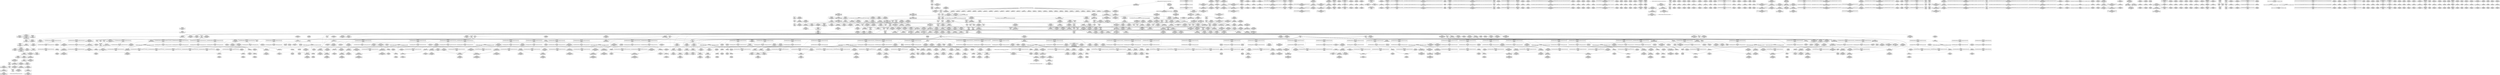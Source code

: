 digraph {
	CE0x5aad5e0 [shape=record,shape=Mrecord,label="{CE0x5aad5e0|i32_218|*Constant*|*SummSink*}"]
	CE0x5af6e80 [shape=record,shape=Mrecord,label="{CE0x5af6e80|task_sid:real_cred|security/selinux/hooks.c,208|*SummSource*}"]
	CE0x5b856f0 [shape=record,shape=Mrecord,label="{CE0x5b856f0|i64_ptrtoint_(i8*_blockaddress(_rcu_lock_acquire,_%__here)_to_i64)|*Constant*|*SummSource*}"]
	CE0x5b26b20 [shape=record,shape=Mrecord,label="{CE0x5b26b20|_ret_void,_!dbg_!27735|include/linux/rcupdate.h,938}"]
	CE0x5a8e990 [shape=record,shape=Mrecord,label="{CE0x5a8e990|avc_has_perm:ssid|Function::avc_has_perm&Arg::ssid::|*SummSink*}"]
	CE0x5b2ea80 [shape=record,shape=Mrecord,label="{CE0x5b2ea80|rcu_read_lock:tmp4|include/linux/rcupdate.h,882}"]
	CE0x5a991c0 [shape=record,shape=Mrecord,label="{CE0x5a991c0|i64_3|*Constant*}"]
	CE0x5b17280 [shape=record,shape=Mrecord,label="{CE0x5b17280|GLOBAL:rcu_lock_release|*Constant*|*SummSource*}"]
	CE0x5b37670 [shape=record,shape=Mrecord,label="{CE0x5b37670|__preempt_count_add:tmp1}"]
	CE0x5b575b0 [shape=record,shape=Mrecord,label="{CE0x5b575b0|rcu_lock_acquire:tmp|*SummSink*}"]
	CE0x5b53190 [shape=record,shape=Mrecord,label="{CE0x5b53190|_call_void___preempt_count_sub(i32_1)_#10,_!dbg_!27715|include/linux/rcupdate.h,244|*SummSink*}"]
	CE0x5abf460 [shape=record,shape=Mrecord,label="{CE0x5abf460|GLOBAL:get_current|*Constant*|*SummSource*}"]
	CE0x5a914f0 [shape=record,shape=Mrecord,label="{CE0x5a914f0|selinux_task_setscheduler:tmp9|security/selinux/hooks.c,3642|*SummSource*}"]
	CE0x5ab7690 [shape=record,shape=Mrecord,label="{CE0x5ab7690|current_has_perm:tmp|*SummSource*}"]
	CE0x5b0e230 [shape=record,shape=Mrecord,label="{CE0x5b0e230|GLOBAL:task_sid.__warned|Global_var:task_sid.__warned}"]
	CE0x5ab6cc0 [shape=record,shape=Mrecord,label="{CE0x5ab6cc0|selinux_task_setscheduler:entry}"]
	CE0x5aba8d0 [shape=record,shape=Mrecord,label="{CE0x5aba8d0|_call_void_mcount()_#3|*SummSink*}"]
	CE0x5b5a8f0 [shape=record,shape=Mrecord,label="{CE0x5b5a8f0|rcu_read_unlock:tmp21|include/linux/rcupdate.h,935|*SummSource*}"]
	CE0x5a9cdc0 [shape=record,shape=Mrecord,label="{CE0x5a9cdc0|selinux_task_setscheduler:if.then}"]
	CE0x5b3cb00 [shape=record,shape=Mrecord,label="{CE0x5b3cb00|_call_void_asm_sideeffect_,_memory_,_dirflag_,_fpsr_,_flags_()_#3,_!dbg_!27714,_!srcloc_!27715|include/linux/rcupdate.h,239}"]
	CE0x5b0c300 [shape=record,shape=Mrecord,label="{CE0x5b0c300|rcu_read_lock:tmp1|*SummSink*}"]
	CE0x5b0a1f0 [shape=record,shape=Mrecord,label="{CE0x5b0a1f0|GLOBAL:__rcu_read_lock|*Constant*}"]
	CE0x5b542f0 [shape=record,shape=Mrecord,label="{CE0x5b542f0|rcu_read_unlock:tmp10|include/linux/rcupdate.h,933|*SummSink*}"]
	CE0x5b093b0 [shape=record,shape=Mrecord,label="{CE0x5b093b0|cred_sid:tmp6|security/selinux/hooks.c,197|*SummSink*}"]
	CE0x5b1ae90 [shape=record,shape=Mrecord,label="{CE0x5b1ae90|__rcu_read_unlock:tmp6|include/linux/rcupdate.h,245|*SummSink*}"]
	CE0x5ab8c50 [shape=record,shape=Mrecord,label="{CE0x5ab8c50|GLOBAL:current_has_perm|*Constant*}"]
	CE0x5b29830 [shape=record,shape=Mrecord,label="{CE0x5b29830|_ret_void,_!dbg_!27717|include/linux/rcupdate.h,419}"]
	CE0x5ab3530 [shape=record,shape=Mrecord,label="{CE0x5ab3530|i64*_getelementptr_inbounds_(_6_x_i64_,_6_x_i64_*___llvm_gcov_ctr287,_i64_0,_i64_3)|*Constant*}"]
	CE0x5b97c20 [shape=record,shape=Mrecord,label="{CE0x5b97c20|__rcu_read_lock:tmp|*SummSource*}"]
	CE0x5adf450 [shape=record,shape=Mrecord,label="{CE0x5adf450|_call_void_rcu_read_lock()_#10,_!dbg_!27712|security/selinux/hooks.c,207|*SummSource*}"]
	CE0x5af9b30 [shape=record,shape=Mrecord,label="{CE0x5af9b30|task_sid:tmp19|security/selinux/hooks.c,208|*SummSink*}"]
	CE0x5b1f1a0 [shape=record,shape=Mrecord,label="{CE0x5b1f1a0|i64*_getelementptr_inbounds_(_4_x_i64_,_4_x_i64_*___llvm_gcov_ctr134,_i64_0,_i64_3)|*Constant*|*SummSource*}"]
	CE0x5aa1220 [shape=record,shape=Mrecord,label="{CE0x5aa1220|VOIDTB_TE:_CE_136,144_}"]
	CE0x5a98eb0 [shape=record,shape=Mrecord,label="{CE0x5a98eb0|_call_void_mcount()_#3}"]
	CE0x5af3e00 [shape=record,shape=Mrecord,label="{CE0x5af3e00|task_sid:tmp5|security/selinux/hooks.c,208|*SummSource*}"]
	CE0x5b50110 [shape=record,shape=Mrecord,label="{CE0x5b50110|i64_1|*Constant*}"]
	CE0x5b9a4a0 [shape=record,shape=Mrecord,label="{CE0x5b9a4a0|GLOBAL:lock_release|*Constant*|*SummSource*}"]
	CE0x5b3d1c0 [shape=record,shape=Mrecord,label="{CE0x5b3d1c0|i64*_getelementptr_inbounds_(_11_x_i64_,_11_x_i64_*___llvm_gcov_ctr132,_i64_0,_i64_1)|*Constant*|*SummSink*}"]
	CE0x5ac9c60 [shape=record,shape=Mrecord,label="{CE0x5ac9c60|current_sid:tmp17|security/selinux/hooks.c,218}"]
	CE0x5ac90d0 [shape=record,shape=Mrecord,label="{CE0x5ac90d0|rcu_read_lock:if.then|*SummSink*}"]
	CE0x5b03c30 [shape=record,shape=Mrecord,label="{CE0x5b03c30|i64*_getelementptr_inbounds_(_13_x_i64_,_13_x_i64_*___llvm_gcov_ctr126,_i64_0,_i64_8)|*Constant*|*SummSink*}"]
	CE0x5b49940 [shape=record,shape=Mrecord,label="{CE0x5b49940|i64*_getelementptr_inbounds_(_4_x_i64_,_4_x_i64_*___llvm_gcov_ctr128,_i64_0,_i64_3)|*Constant*|*SummSink*}"]
	CE0x5b51980 [shape=record,shape=Mrecord,label="{CE0x5b51980|GLOBAL:__preempt_count_add|*Constant*|*SummSink*}"]
	CE0x5b52b50 [shape=record,shape=Mrecord,label="{CE0x5b52b50|i64*_getelementptr_inbounds_(_4_x_i64_,_4_x_i64_*___llvm_gcov_ctr130,_i64_0,_i64_2)|*Constant*|*SummSink*}"]
	CE0x5a8ec50 [shape=record,shape=Mrecord,label="{CE0x5a8ec50|avc_has_perm:tsid|Function::avc_has_perm&Arg::tsid::|*SummSource*}"]
	CE0x5aafea0 [shape=record,shape=Mrecord,label="{CE0x5aafea0|selinux_task_setscheduler:if.then|*SummSink*}"]
	CE0x5ad9160 [shape=record,shape=Mrecord,label="{CE0x5ad9160|i32_78|*Constant*}"]
	CE0x5b95f60 [shape=record,shape=Mrecord,label="{CE0x5b95f60|rcu_lock_release:tmp1|*SummSink*}"]
	CE0x5b5bad0 [shape=record,shape=Mrecord,label="{CE0x5b5bad0|rcu_read_unlock:tmp17|include/linux/rcupdate.h,933|*SummSource*}"]
	CE0x5b412b0 [shape=record,shape=Mrecord,label="{CE0x5b412b0|__preempt_count_add:entry|*SummSink*}"]
	CE0x5aa2b80 [shape=record,shape=Mrecord,label="{CE0x5aa2b80|i64*_getelementptr_inbounds_(_6_x_i64_,_6_x_i64_*___llvm_gcov_ctr287,_i64_0,_i64_0)|*Constant*|*SummSource*}"]
	CE0x5adf9d0 [shape=record,shape=Mrecord,label="{CE0x5adf9d0|current_sid:do.body|*SummSource*}"]
	CE0x5b13070 [shape=record,shape=Mrecord,label="{CE0x5b13070|i64*_getelementptr_inbounds_(_11_x_i64_,_11_x_i64_*___llvm_gcov_ctr132,_i64_0,_i64_9)|*Constant*|*SummSource*}"]
	CE0x5b23390 [shape=record,shape=Mrecord,label="{CE0x5b23390|__preempt_count_sub:tmp4|./arch/x86/include/asm/preempt.h,77|*SummSource*}"]
	CE0x5b2ef00 [shape=record,shape=Mrecord,label="{CE0x5b2ef00|rcu_read_unlock:tmp4|include/linux/rcupdate.h,933|*SummSink*}"]
	CE0x5ac50c0 [shape=record,shape=Mrecord,label="{CE0x5ac50c0|current_sid:land.lhs.true2|*SummSource*}"]
	CE0x5ada000 [shape=record,shape=Mrecord,label="{CE0x5ada000|i32_22|*Constant*|*SummSink*}"]
	CE0x5aacb50 [shape=record,shape=Mrecord,label="{CE0x5aacb50|GLOBAL:lockdep_rcu_suspicious|*Constant*}"]
	CE0x5b393f0 [shape=record,shape=Mrecord,label="{CE0x5b393f0|i64*_getelementptr_inbounds_(_11_x_i64_,_11_x_i64_*___llvm_gcov_ctr132,_i64_0,_i64_0)|*Constant*|*SummSink*}"]
	CE0x5b2dc20 [shape=record,shape=Mrecord,label="{CE0x5b2dc20|i64*_getelementptr_inbounds_(_4_x_i64_,_4_x_i64_*___llvm_gcov_ctr133,_i64_0,_i64_1)|*Constant*|*SummSink*}"]
	CE0x5abe6c0 [shape=record,shape=Mrecord,label="{CE0x5abe6c0|i64_6|*Constant*}"]
	CE0x5b1b180 [shape=record,shape=Mrecord,label="{CE0x5b1b180|rcu_lock_acquire:indirectgoto|*SummSink*}"]
	CE0x5a926d0 [shape=record,shape=Mrecord,label="{CE0x5a926d0|VOIDTB_TE:_CE_36,40_}"]
	CE0x5a8f380 [shape=record,shape=Mrecord,label="{CE0x5a8f380|i64_2|*Constant*|*SummSource*}"]
	CE0x5ad9240 [shape=record,shape=Mrecord,label="{CE0x5ad9240|i32_78|*Constant*|*SummSource*}"]
	CE0x5abb9b0 [shape=record,shape=Mrecord,label="{CE0x5abb9b0|GLOBAL:rcu_read_unlock|*Constant*|*SummSink*}"]
	CE0x5b07300 [shape=record,shape=Mrecord,label="{CE0x5b07300|rcu_read_lock:call|include/linux/rcupdate.h,882|*SummSource*}"]
	CE0x5b9a9a0 [shape=record,shape=Mrecord,label="{CE0x5b9a9a0|i64_ptrtoint_(i8*_blockaddress(_rcu_lock_release,_%__here)_to_i64)|*Constant*}"]
	CE0x5aa1440 [shape=record,shape=Mrecord,label="{CE0x5aa1440|VOIDTB_TE:_CE_152,160_}"]
	CE0x5aa1330 [shape=record,shape=Mrecord,label="{CE0x5aa1330|VOIDTB_TE:_CE_144,152_}"]
	CE0x5abbe80 [shape=record,shape=Mrecord,label="{CE0x5abbe80|current_sid:tmp11|security/selinux/hooks.c,218|*SummSource*}"]
	CE0x5b1a240 [shape=record,shape=Mrecord,label="{CE0x5b1a240|rcu_lock_acquire:tmp5|include/linux/rcupdate.h,418}"]
	CE0x5b2f000 [shape=record,shape=Mrecord,label="{CE0x5b2f000|rcu_read_lock:tobool|include/linux/rcupdate.h,882}"]
	CE0x5b22050 [shape=record,shape=Mrecord,label="{CE0x5b22050|__rcu_read_unlock:tmp4|include/linux/rcupdate.h,244|*SummSource*}"]
	CE0x5b03680 [shape=record,shape=Mrecord,label="{CE0x5b03680|i32_22|*Constant*}"]
	CE0x5b21570 [shape=record,shape=Mrecord,label="{CE0x5b21570|__preempt_count_add:tmp4|./arch/x86/include/asm/preempt.h,72}"]
	CE0x5b1cef0 [shape=record,shape=Mrecord,label="{CE0x5b1cef0|i32_0|*Constant*}"]
	CE0x5ab3060 [shape=record,shape=Mrecord,label="{CE0x5ab3060|selinux_task_setscheduler:tmp3|security/selinux/hooks.c,3639}"]
	CE0x5aac470 [shape=record,shape=Mrecord,label="{CE0x5aac470|_call_void_lockdep_rcu_suspicious(i8*_getelementptr_inbounds_(_25_x_i8_,_25_x_i8_*_.str3,_i32_0,_i32_0),_i32_218,_i8*_getelementptr_inbounds_(_45_x_i8_,_45_x_i8_*_.str12,_i32_0,_i32_0))_#10,_!dbg_!27727|security/selinux/hooks.c,218|*SummSink*}"]
	CE0x5ac63f0 [shape=record,shape=Mrecord,label="{CE0x5ac63f0|rcu_read_lock:tmp15|include/linux/rcupdate.h,882|*SummSource*}"]
	CE0x5ab9710 [shape=record,shape=Mrecord,label="{CE0x5ab9710|VOIDTB_TE:_CE_64,72_}"]
	CE0x5af59a0 [shape=record,shape=Mrecord,label="{CE0x5af59a0|task_sid:bb|*SummSource*}"]
	CE0x5b20550 [shape=record,shape=Mrecord,label="{CE0x5b20550|%struct.lockdep_map*_null|*Constant*}"]
	CE0x5b854e0 [shape=record,shape=Mrecord,label="{CE0x5b854e0|i64*_getelementptr_inbounds_(_4_x_i64_,_4_x_i64_*___llvm_gcov_ctr134,_i64_0,_i64_1)|*Constant*|*SummSink*}"]
	CE0x5af6560 [shape=record,shape=Mrecord,label="{CE0x5af6560|_ret_void,_!dbg_!27735|include/linux/rcupdate.h,884|*SummSource*}"]
	CE0x5af97b0 [shape=record,shape=Mrecord,label="{CE0x5af97b0|task_sid:tmp18|security/selinux/hooks.c,208|*SummSink*}"]
	CE0x5aca6d0 [shape=record,shape=Mrecord,label="{CE0x5aca6d0|i64*_getelementptr_inbounds_(_11_x_i64_,_11_x_i64_*___llvm_gcov_ctr125,_i64_0,_i64_10)|*Constant*|*SummSource*}"]
	CE0x5b25810 [shape=record,shape=Mrecord,label="{CE0x5b25810|rcu_lock_release:tmp4|include/linux/rcupdate.h,423}"]
	CE0x5af9960 [shape=record,shape=Mrecord,label="{CE0x5af9960|_call_void_lockdep_rcu_suspicious(i8*_getelementptr_inbounds_(_25_x_i8_,_25_x_i8_*_.str3,_i32_0,_i32_0),_i32_208,_i8*_getelementptr_inbounds_(_41_x_i8_,_41_x_i8_*_.str44,_i32_0,_i32_0))_#10,_!dbg_!27732|security/selinux/hooks.c,208}"]
	CE0x5b19dd0 [shape=record,shape=Mrecord,label="{CE0x5b19dd0|rcu_lock_release:tmp3|*SummSource*}"]
	CE0x5af62e0 [shape=record,shape=Mrecord,label="{CE0x5af62e0|get_current:tmp3|*SummSink*}"]
	CE0x5ae2870 [shape=record,shape=Mrecord,label="{CE0x5ae2870|task_sid:tmp1}"]
	CE0x5aa0140 [shape=record,shape=Mrecord,label="{CE0x5aa0140|selinux_task_setscheduler:tmp8|security/selinux/hooks.c,3642}"]
	CE0x5b98020 [shape=record,shape=Mrecord,label="{CE0x5b98020|__rcu_read_lock:tmp4|include/linux/rcupdate.h,239|*SummSink*}"]
	CE0x5a8f190 [shape=record,shape=Mrecord,label="{CE0x5a8f190|selinux_task_setscheduler:call1|security/selinux/hooks.c,3642|*SummSink*}"]
	CE0x5ae0df0 [shape=record,shape=Mrecord,label="{CE0x5ae0df0|cred_sid:cred|Function::cred_sid&Arg::cred::|*SummSource*}"]
	CE0x5bd2460 [shape=record,shape=Mrecord,label="{CE0x5bd2460|__preempt_count_sub:tmp1}"]
	CE0x5b43800 [shape=record,shape=Mrecord,label="{CE0x5b43800|rcu_read_unlock:tmp14|include/linux/rcupdate.h,933}"]
	CE0x5a8fd00 [shape=record,shape=Mrecord,label="{CE0x5a8fd00|selinux_task_setscheduler:tmp5|security/selinux/hooks.c,3639}"]
	CE0x5b94600 [shape=record,shape=Mrecord,label="{CE0x5b94600|__rcu_read_unlock:tmp5|include/linux/rcupdate.h,244|*SummSource*}"]
	CE0x5af8560 [shape=record,shape=Mrecord,label="{CE0x5af8560|task_sid:tmp3|*SummSink*}"]
	CE0x5b160b0 [shape=record,shape=Mrecord,label="{CE0x5b160b0|i32_208|*Constant*|*SummSource*}"]
	CE0x5a97140 [shape=record,shape=Mrecord,label="{CE0x5a97140|current_has_perm:bb}"]
	CE0x5ae2060 [shape=record,shape=Mrecord,label="{CE0x5ae2060|GLOBAL:__llvm_gcov_ctr126|Global_var:__llvm_gcov_ctr126}"]
	CE0x5b45d80 [shape=record,shape=Mrecord,label="{CE0x5b45d80|i8*_getelementptr_inbounds_(_42_x_i8_,_42_x_i8_*_.str46,_i32_0,_i32_0)|*Constant*}"]
	CE0x5a958f0 [shape=record,shape=Mrecord,label="{CE0x5a958f0|0:_i32,_4:_i32,_8:_i32,_12:_i32,_:_CMRE_4,8_|*MultipleSource*|security/selinux/hooks.c,218|security/selinux/hooks.c,218|security/selinux/hooks.c,220}"]
	CE0x5b94770 [shape=record,shape=Mrecord,label="{CE0x5b94770|__rcu_read_unlock:tmp5|include/linux/rcupdate.h,244|*SummSink*}"]
	CE0x5addc50 [shape=record,shape=Mrecord,label="{CE0x5addc50|GLOBAL:rcu_read_lock|*Constant*|*SummSource*}"]
	CE0x5b47c10 [shape=record,shape=Mrecord,label="{CE0x5b47c10|rcu_read_lock:tmp21|include/linux/rcupdate.h,884|*SummSink*}"]
	CE0x5a980f0 [shape=record,shape=Mrecord,label="{CE0x5a980f0|current_has_perm:tmp1|*SummSink*}"]
	CE0x5b0bc20 [shape=record,shape=Mrecord,label="{CE0x5b0bc20|i64*_getelementptr_inbounds_(_13_x_i64_,_13_x_i64_*___llvm_gcov_ctr126,_i64_0,_i64_0)|*Constant*|*SummSource*}"]
	CE0x5b56340 [shape=record,shape=Mrecord,label="{CE0x5b56340|rcu_read_unlock:call3|include/linux/rcupdate.h,933}"]
	CE0x5bc1950 [shape=record,shape=Mrecord,label="{CE0x5bc1950|_call_void_mcount()_#3|*SummSink*}"]
	CE0x5abc090 [shape=record,shape=Mrecord,label="{CE0x5abc090|current_has_perm:call|security/selinux/hooks.c,1542|*SummSource*}"]
	CE0x5b23d30 [shape=record,shape=Mrecord,label="{CE0x5b23d30|__rcu_read_unlock:tmp2|*SummSource*}"]
	CE0x5b9a180 [shape=record,shape=Mrecord,label="{CE0x5b9a180|i32_1|*Constant*}"]
	CE0x5b97750 [shape=record,shape=Mrecord,label="{CE0x5b97750|__rcu_read_unlock:tmp|*SummSink*}"]
	CE0x5b87460 [shape=record,shape=Mrecord,label="{CE0x5b87460|rcu_lock_release:__here}"]
	CE0x5ac8160 [shape=record,shape=Mrecord,label="{CE0x5ac8160|_call_void_lockdep_rcu_suspicious(i8*_getelementptr_inbounds_(_25_x_i8_,_25_x_i8_*_.str45,_i32_0,_i32_0),_i32_883,_i8*_getelementptr_inbounds_(_42_x_i8_,_42_x_i8_*_.str46,_i32_0,_i32_0))_#10,_!dbg_!27728|include/linux/rcupdate.h,882|*SummSource*}"]
	CE0x5b074e0 [shape=record,shape=Mrecord,label="{CE0x5b074e0|task_sid:tmp12|security/selinux/hooks.c,208|*SummSource*}"]
	CE0x5b44520 [shape=record,shape=Mrecord,label="{CE0x5b44520|_call_void_mcount()_#3|*SummSink*}"]
	CE0x5b40000 [shape=record,shape=Mrecord,label="{CE0x5b40000|rcu_read_unlock:do.end|*SummSink*}"]
	CE0x5ab1bd0 [shape=record,shape=Mrecord,label="{CE0x5ab1bd0|VOIDTB_TE:_CE_24,28_}"]
	CE0x5aa3aa0 [shape=record,shape=Mrecord,label="{CE0x5aa3aa0|i64*_getelementptr_inbounds_(_6_x_i64_,_6_x_i64_*___llvm_gcov_ctr287,_i64_0,_i64_5)|*Constant*|*SummSink*}"]
	CE0x5b47730 [shape=record,shape=Mrecord,label="{CE0x5b47730|i64*_getelementptr_inbounds_(_11_x_i64_,_11_x_i64_*___llvm_gcov_ctr127,_i64_0,_i64_10)|*Constant*}"]
	CE0x5aca420 [shape=record,shape=Mrecord,label="{CE0x5aca420|current_sid:tmp19|security/selinux/hooks.c,218|*SummSource*}"]
	CE0x5a8e3d0 [shape=record,shape=Mrecord,label="{CE0x5a8e3d0|avc_has_perm:entry|*SummSink*}"]
	CE0x5ac4780 [shape=record,shape=Mrecord,label="{CE0x5ac4780|i64_4|*Constant*|*SummSource*}"]
	CE0x5af8020 [shape=record,shape=Mrecord,label="{CE0x5af8020|get_current:tmp1}"]
	CE0x5abbd50 [shape=record,shape=Mrecord,label="{CE0x5abbd50|current_sid:tmp11|security/selinux/hooks.c,218}"]
	CE0x5b54460 [shape=record,shape=Mrecord,label="{CE0x5b54460|rcu_read_unlock:tmp11|include/linux/rcupdate.h,933}"]
	CE0x5ac6e90 [shape=record,shape=Mrecord,label="{CE0x5ac6e90|i64*_getelementptr_inbounds_(_11_x_i64_,_11_x_i64_*___llvm_gcov_ctr127,_i64_0,_i64_8)|*Constant*|*SummSource*}"]
	CE0x5b95810 [shape=record,shape=Mrecord,label="{CE0x5b95810|_call_void_mcount()_#3|*SummSource*}"]
	CE0x5ae1130 [shape=record,shape=Mrecord,label="{CE0x5ae1130|current_sid:tmp12|security/selinux/hooks.c,218}"]
	CE0x5ab3d20 [shape=record,shape=Mrecord,label="{CE0x5ab3d20|current_sid:tmp12|security/selinux/hooks.c,218|*SummSink*}"]
	CE0x5b28940 [shape=record,shape=Mrecord,label="{CE0x5b28940|__rcu_read_lock:entry|*SummSink*}"]
	CE0x5adab80 [shape=record,shape=Mrecord,label="{CE0x5adab80|current_sid:tmp22|security/selinux/hooks.c,218|*SummSink*}"]
	CE0x5b20a90 [shape=record,shape=Mrecord,label="{CE0x5b20a90|%struct.lockdep_map*_null|*Constant*|*SummSource*}"]
	CE0x5ba04b0 [shape=record,shape=Mrecord,label="{CE0x5ba04b0|rcu_lock_release:tmp7}"]
	CE0x5ac9a60 [shape=record,shape=Mrecord,label="{CE0x5ac9a60|i64*_getelementptr_inbounds_(_11_x_i64_,_11_x_i64_*___llvm_gcov_ctr125,_i64_0,_i64_9)|*Constant*|*SummSource*}"]
	CE0x5ae6f00 [shape=record,shape=Mrecord,label="{CE0x5ae6f00|get_current:tmp}"]
	CE0x5a8f460 [shape=record,shape=Mrecord,label="{CE0x5a8f460|i64_3|*Constant*|*SummSink*}"]
	CE0x5b24650 [shape=record,shape=Mrecord,label="{CE0x5b24650|_call_void_asm_sideeffect_,_memory_,_dirflag_,_fpsr_,_flags_()_#3,_!dbg_!27711,_!srcloc_!27714|include/linux/rcupdate.h,244}"]
	CE0x5b87860 [shape=record,shape=Mrecord,label="{CE0x5b87860|i64*_getelementptr_inbounds_(_4_x_i64_,_4_x_i64_*___llvm_gcov_ctr134,_i64_0,_i64_2)|*Constant*|*SummSink*}"]
	CE0x5ab5140 [shape=record,shape=Mrecord,label="{CE0x5ab5140|i64_1|*Constant*|*SummSink*}"]
	CE0x5adf2e0 [shape=record,shape=Mrecord,label="{CE0x5adf2e0|current_sid:tmp3}"]
	CE0x5b17420 [shape=record,shape=Mrecord,label="{CE0x5b17420|rcu_lock_release:entry|*SummSource*}"]
	CE0x5b3ca10 [shape=record,shape=Mrecord,label="{CE0x5b3ca10|rcu_read_unlock:tmp9|include/linux/rcupdate.h,933|*SummSource*}"]
	CE0x5ab0180 [shape=record,shape=Mrecord,label="{CE0x5ab0180|i64*_getelementptr_inbounds_(_11_x_i64_,_11_x_i64_*___llvm_gcov_ctr125,_i64_0,_i64_0)|*Constant*}"]
	CE0x5b5bb40 [shape=record,shape=Mrecord,label="{CE0x5b5bb40|rcu_read_unlock:tmp17|include/linux/rcupdate.h,933|*SummSink*}"]
	CE0x5ad7e20 [shape=record,shape=Mrecord,label="{CE0x5ad7e20|i64_1|*Constant*}"]
	CE0x5b3f210 [shape=record,shape=Mrecord,label="{CE0x5b3f210|GLOBAL:rcu_read_unlock.__warned|Global_var:rcu_read_unlock.__warned|*SummSink*}"]
	CE0x5a9f5d0 [shape=record,shape=Mrecord,label="{CE0x5a9f5d0|task_sid:if.end}"]
	CE0x5b2a000 [shape=record,shape=Mrecord,label="{CE0x5b2a000|rcu_read_lock:tmp6|include/linux/rcupdate.h,882|*SummSink*}"]
	CE0x5b01450 [shape=record,shape=Mrecord,label="{CE0x5b01450|__rcu_read_unlock:tmp3|*SummSink*}"]
	CE0x5b4e570 [shape=record,shape=Mrecord,label="{CE0x5b4e570|rcu_read_lock:do.body|*SummSink*}"]
	CE0x5bbb3b0 [shape=record,shape=Mrecord,label="{CE0x5bbb3b0|__preempt_count_add:tmp2}"]
	CE0x5aa8fb0 [shape=record,shape=Mrecord,label="{CE0x5aa8fb0|i64*_getelementptr_inbounds_(_6_x_i64_,_6_x_i64_*___llvm_gcov_ctr287,_i64_0,_i64_0)|*Constant*|*SummSink*}"]
	CE0x5ac5a70 [shape=record,shape=Mrecord,label="{CE0x5ac5a70|rcu_read_lock:tmp13|include/linux/rcupdate.h,882|*SummSource*}"]
	CE0x5b950c0 [shape=record,shape=Mrecord,label="{CE0x5b950c0|__rcu_read_unlock:tmp1}"]
	CE0x5b28360 [shape=record,shape=Mrecord,label="{CE0x5b28360|i64*_getelementptr_inbounds_(_11_x_i64_,_11_x_i64_*___llvm_gcov_ctr127,_i64_0,_i64_0)|*Constant*|*SummSource*}"]
	CE0x5b55ea0 [shape=record,shape=Mrecord,label="{CE0x5b55ea0|rcu_read_unlock:tmp12|include/linux/rcupdate.h,933}"]
	CE0x5b14b30 [shape=record,shape=Mrecord,label="{CE0x5b14b30|task_sid:tmp23|security/selinux/hooks.c,208|*SummSource*}"]
	CE0x5ae1300 [shape=record,shape=Mrecord,label="{CE0x5ae1300|current_sid:tmp12|security/selinux/hooks.c,218|*SummSource*}"]
	CE0x5ae9060 [shape=record,shape=Mrecord,label="{CE0x5ae9060|current_sid:tmp15|security/selinux/hooks.c,218}"]
	CE0x5b19500 [shape=record,shape=Mrecord,label="{CE0x5b19500|__rcu_read_lock:bb|*SummSink*}"]
	CE0x5ac2910 [shape=record,shape=Mrecord,label="{CE0x5ac2910|current_sid:tmp13|security/selinux/hooks.c,218}"]
	CE0x5af4250 [shape=record,shape=Mrecord,label="{CE0x5af4250|cred_sid:tmp2}"]
	CE0x5ab6770 [shape=record,shape=Mrecord,label="{CE0x5ab6770|selinux_task_setscheduler:if.then|*SummSource*}"]
	CE0x5ab9170 [shape=record,shape=Mrecord,label="{CE0x5ab9170|_call_void_mcount()_#3}"]
	CE0x5ae0280 [shape=record,shape=Mrecord,label="{CE0x5ae0280|task_sid:call7|security/selinux/hooks.c,208|*SummSource*}"]
	CE0x5b0e480 [shape=record,shape=Mrecord,label="{CE0x5b0e480|GLOBAL:task_sid.__warned|Global_var:task_sid.__warned|*SummSink*}"]
	CE0x5b0f5b0 [shape=record,shape=Mrecord,label="{CE0x5b0f5b0|GLOBAL:rcu_lock_acquire|*Constant*}"]
	CE0x5b36c20 [shape=record,shape=Mrecord,label="{CE0x5b36c20|_ret_void,_!dbg_!27720|./arch/x86/include/asm/preempt.h,78|*SummSource*}"]
	CE0x5af9c50 [shape=record,shape=Mrecord,label="{CE0x5af9c50|i32_0|*Constant*}"]
	CE0x5aa3d10 [shape=record,shape=Mrecord,label="{CE0x5aa3d10|selinux_task_setscheduler:tmp10|security/selinux/hooks.c,3643}"]
	CE0x5b97aa0 [shape=record,shape=Mrecord,label="{CE0x5b97aa0|__rcu_read_unlock:tmp|*SummSource*}"]
	CE0x5b22230 [shape=record,shape=Mrecord,label="{CE0x5b22230|__rcu_read_unlock:tmp4|include/linux/rcupdate.h,244|*SummSink*}"]
	CE0x5a92740 [shape=record,shape=Mrecord,label="{CE0x5a92740|VOIDTB_TE:_CE_44,48_}"]
	CE0x5b4af80 [shape=record,shape=Mrecord,label="{CE0x5b4af80|GLOBAL:__llvm_gcov_ctr127|Global_var:__llvm_gcov_ctr127|*SummSource*}"]
	CE0x5a9e600 [shape=record,shape=Mrecord,label="{CE0x5a9e600|GLOBAL:current_sid.__warned|Global_var:current_sid.__warned}"]
	CE0x5b47010 [shape=record,shape=Mrecord,label="{CE0x5b47010|rcu_read_lock:tmp20|include/linux/rcupdate.h,882|*SummSource*}"]
	CE0x5aaddf0 [shape=record,shape=Mrecord,label="{CE0x5aaddf0|GLOBAL:task_sid|*Constant*|*SummSource*}"]
	CE0x5b2d360 [shape=record,shape=Mrecord,label="{CE0x5b2d360|rcu_read_lock:tmp11|include/linux/rcupdate.h,882}"]
	"CONST[source:0(mediator),value:0(static)][purpose:{operation}][SrcIdx:1]"
	CE0x5b15260 [shape=record,shape=Mrecord,label="{CE0x5b15260|i64*_getelementptr_inbounds_(_13_x_i64_,_13_x_i64_*___llvm_gcov_ctr126,_i64_0,_i64_11)|*Constant*}"]
	CE0x5adb5b0 [shape=record,shape=Mrecord,label="{CE0x5adb5b0|i32_1|*Constant*|*SummSink*}"]
	CE0x5b864d0 [shape=record,shape=Mrecord,label="{CE0x5b864d0|rcu_lock_acquire:tmp7}"]
	CE0x5aa3df0 [shape=record,shape=Mrecord,label="{CE0x5aa3df0|selinux_task_setscheduler:tmp10|security/selinux/hooks.c,3643|*SummSink*}"]
	CE0x5b0f3c0 [shape=record,shape=Mrecord,label="{CE0x5b0f3c0|0:_i8,_:_GCMR_task_sid.__warned_internal_global_i8_0,_section_.data.unlikely_,_align_1:_elem_0:default:}"]
	CE0x5b41530 [shape=record,shape=Mrecord,label="{CE0x5b41530|rcu_read_unlock:tmp3|*SummSink*}"]
	CE0x5b95880 [shape=record,shape=Mrecord,label="{CE0x5b95880|_call_void_mcount()_#3|*SummSink*}"]
	CE0x5af5660 [shape=record,shape=Mrecord,label="{CE0x5af5660|task_sid:do.body5|*SummSource*}"]
	CE0x5b06ed0 [shape=record,shape=Mrecord,label="{CE0x5b06ed0|task_sid:tmp7|security/selinux/hooks.c,208}"]
	CE0x5b035c0 [shape=record,shape=Mrecord,label="{CE0x5b035c0|_call_void_mcount()_#3|*SummSink*}"]
	CE0x5ac43d0 [shape=record,shape=Mrecord,label="{CE0x5ac43d0|i64_5|*Constant*|*SummSource*}"]
	CE0x5b404f0 [shape=record,shape=Mrecord,label="{CE0x5b404f0|_call_void_mcount()_#3|*SummSink*}"]
	CE0x5af7e70 [shape=record,shape=Mrecord,label="{CE0x5af7e70|GLOBAL:__rcu_read_lock|*Constant*|*SummSource*}"]
	CE0x5abcdb0 [shape=record,shape=Mrecord,label="{CE0x5abcdb0|i64*_getelementptr_inbounds_(_6_x_i64_,_6_x_i64_*___llvm_gcov_ctr287,_i64_0,_i64_4)|*Constant*}"]
	CE0x5b32870 [shape=record,shape=Mrecord,label="{CE0x5b32870|__preempt_count_sub:tmp3|*SummSink*}"]
	CE0x5ade620 [shape=record,shape=Mrecord,label="{CE0x5ade620|task_sid:do.end|*SummSource*}"]
	CE0x5b0d600 [shape=record,shape=Mrecord,label="{CE0x5b0d600|_call_void_lockdep_rcu_suspicious(i8*_getelementptr_inbounds_(_25_x_i8_,_25_x_i8_*_.str3,_i32_0,_i32_0),_i32_208,_i8*_getelementptr_inbounds_(_41_x_i8_,_41_x_i8_*_.str44,_i32_0,_i32_0))_#10,_!dbg_!27732|security/selinux/hooks.c,208|*SummSink*}"]
	CE0x5ac7570 [shape=record,shape=Mrecord,label="{CE0x5ac7570|rcu_read_lock:tmp17|include/linux/rcupdate.h,882|*SummSource*}"]
	CE0x5b1b620 [shape=record,shape=Mrecord,label="{CE0x5b1b620|__preempt_count_sub:do.end}"]
	CE0x5ab6000 [shape=record,shape=Mrecord,label="{CE0x5ab6000|GLOBAL:__llvm_gcov_ctr287|Global_var:__llvm_gcov_ctr287|*SummSink*}"]
	CE0x5ac77f0 [shape=record,shape=Mrecord,label="{CE0x5ac77f0|rcu_read_lock:tmp18|include/linux/rcupdate.h,882}"]
	CE0x5ac4010 [shape=record,shape=Mrecord,label="{CE0x5ac4010|current_sid:tobool1|security/selinux/hooks.c,218|*SummSink*}"]
	CE0x5b03550 [shape=record,shape=Mrecord,label="{CE0x5b03550|_call_void_mcount()_#3|*SummSource*}"]
	CE0x5aca090 [shape=record,shape=Mrecord,label="{CE0x5aca090|current_sid:tmp17|security/selinux/hooks.c,218|*SummSink*}"]
	CE0x5ba0c70 [shape=record,shape=Mrecord,label="{CE0x5ba0c70|__rcu_read_unlock:do.end|*SummSink*}"]
	CE0x5b25880 [shape=record,shape=Mrecord,label="{CE0x5b25880|rcu_lock_release:tmp4|include/linux/rcupdate.h,423|*SummSource*}"]
	CE0x5bd23f0 [shape=record,shape=Mrecord,label="{CE0x5bd23f0|i64_1|*Constant*}"]
	CE0x6ce8fc0 [shape=record,shape=Mrecord,label="{CE0x6ce8fc0|selinux_task_setscheduler:p|Function::selinux_task_setscheduler&Arg::p::}"]
	CE0x5b95480 [shape=record,shape=Mrecord,label="{CE0x5b95480|__preempt_count_sub:entry|*SummSink*}"]
	CE0x5adb430 [shape=record,shape=Mrecord,label="{CE0x5adb430|i32_1|*Constant*|*SummSource*}"]
	CE0x5aca860 [shape=record,shape=Mrecord,label="{CE0x5aca860|current_sid:tmp20|security/selinux/hooks.c,218}"]
	CE0x5abf820 [shape=record,shape=Mrecord,label="{CE0x5abf820|get_current:entry|*SummSource*}"]
	CE0x5b99360 [shape=record,shape=Mrecord,label="{CE0x5b99360|rcu_lock_release:bb|*SummSink*}"]
	CE0x5b08d80 [shape=record,shape=Mrecord,label="{CE0x5b08d80|task_sid:tmp11|security/selinux/hooks.c,208|*SummSink*}"]
	CE0x5b0c0a0 [shape=record,shape=Mrecord,label="{CE0x5b0c0a0|__rcu_read_lock:tmp1|*SummSource*}"]
	CE0x5af9230 [shape=record,shape=Mrecord,label="{CE0x5af9230|GLOBAL:current_task|Global_var:current_task}"]
	CE0x5ae34f0 [shape=record,shape=Mrecord,label="{CE0x5ae34f0|i8*_getelementptr_inbounds_(_41_x_i8_,_41_x_i8_*_.str44,_i32_0,_i32_0)|*Constant*|*SummSource*}"]
	CE0x77d6e50 [shape=record,shape=Mrecord,label="{CE0x77d6e50|selinux_task_setscheduler:tmp4|security/selinux/hooks.c,3639}"]
	CE0x5b13e00 [shape=record,shape=Mrecord,label="{CE0x5b13e00|task_sid:tmp22|security/selinux/hooks.c,208}"]
	CE0x5b9f8e0 [shape=record,shape=Mrecord,label="{CE0x5b9f8e0|i64_ptrtoint_(i8*_blockaddress(_rcu_lock_release,_%__here)_to_i64)|*Constant*|*SummSink*}"]
	CE0x5af6460 [shape=record,shape=Mrecord,label="{CE0x5af6460|_ret_void,_!dbg_!27735|include/linux/rcupdate.h,884}"]
	CE0x5b81cb0 [shape=record,shape=Mrecord,label="{CE0x5b81cb0|i64*_getelementptr_inbounds_(_4_x_i64_,_4_x_i64_*___llvm_gcov_ctr129,_i64_0,_i64_2)|*Constant*}"]
	CE0x5aac390 [shape=record,shape=Mrecord,label="{CE0x5aac390|_call_void_lockdep_rcu_suspicious(i8*_getelementptr_inbounds_(_25_x_i8_,_25_x_i8_*_.str3,_i32_0,_i32_0),_i32_218,_i8*_getelementptr_inbounds_(_45_x_i8_,_45_x_i8_*_.str12,_i32_0,_i32_0))_#10,_!dbg_!27727|security/selinux/hooks.c,218}"]
	CE0x5b94290 [shape=record,shape=Mrecord,label="{CE0x5b94290|i64_1|*Constant*}"]
	CE0x5b313d0 [shape=record,shape=Mrecord,label="{CE0x5b313d0|i64*_getelementptr_inbounds_(_4_x_i64_,_4_x_i64_*___llvm_gcov_ctr129,_i64_0,_i64_3)|*Constant*|*SummSink*}"]
	CE0x5b37570 [shape=record,shape=Mrecord,label="{CE0x5b37570|__rcu_read_unlock:bb|*SummSource*}"]
	CE0x5b26d30 [shape=record,shape=Mrecord,label="{CE0x5b26d30|_ret_void,_!dbg_!27735|include/linux/rcupdate.h,938|*SummSource*}"]
	CE0x5af4330 [shape=record,shape=Mrecord,label="{CE0x5af4330|cred_sid:tmp2|*SummSink*}"]
	CE0x5b43560 [shape=record,shape=Mrecord,label="{CE0x5b43560|rcu_read_unlock:tmp13|include/linux/rcupdate.h,933|*SummSource*}"]
	CE0x5ada440 [shape=record,shape=Mrecord,label="{CE0x5ada440|current_sid:security|security/selinux/hooks.c,218|*SummSink*}"]
	CE0x5b4f740 [shape=record,shape=Mrecord,label="{CE0x5b4f740|cred_sid:tmp6|security/selinux/hooks.c,197|*SummSource*}"]
	CE0x5b26470 [shape=record,shape=Mrecord,label="{CE0x5b26470|__rcu_read_lock:do.body}"]
	CE0x5b96a70 [shape=record,shape=Mrecord,label="{CE0x5b96a70|rcu_lock_release:indirectgoto|*SummSink*}"]
	CE0x5ac3e90 [shape=record,shape=Mrecord,label="{CE0x5ac3e90|current_sid:tobool1|security/selinux/hooks.c,218|*SummSource*}"]
	CE0x5b3fd40 [shape=record,shape=Mrecord,label="{CE0x5b3fd40|rcu_read_unlock:do.end}"]
	CE0x5b98960 [shape=record,shape=Mrecord,label="{CE0x5b98960|__rcu_read_lock:tmp2|*SummSource*}"]
	CE0x5af4090 [shape=record,shape=Mrecord,label="{CE0x5af4090|task_sid:tmp6|security/selinux/hooks.c,208}"]
	CE0x5ab7b40 [shape=record,shape=Mrecord,label="{CE0x5ab7b40|i64*_getelementptr_inbounds_(_11_x_i64_,_11_x_i64_*___llvm_gcov_ctr125,_i64_0,_i64_1)|*Constant*|*SummSink*}"]
	CE0x5ade7b0 [shape=record,shape=Mrecord,label="{CE0x5ade7b0|task_sid:if.then}"]
	CE0x5b2a4c0 [shape=record,shape=Mrecord,label="{CE0x5b2a4c0|get_current:tmp2|*SummSource*}"]
	CE0x5b0e910 [shape=record,shape=Mrecord,label="{CE0x5b0e910|cred_sid:tmp}"]
	CE0x5a9f4c0 [shape=record,shape=Mrecord,label="{CE0x5a9f4c0|task_sid:bb|*SummSink*}"]
	CE0x5b0ba10 [shape=record,shape=Mrecord,label="{CE0x5b0ba10|get_current:tmp4|./arch/x86/include/asm/current.h,14|*SummSource*}"]
	CE0x5ae1950 [shape=record,shape=Mrecord,label="{CE0x5ae1950|current_sid:if.then|*SummSource*}"]
	CE0x5ab4f50 [shape=record,shape=Mrecord,label="{CE0x5ab4f50|i64*_getelementptr_inbounds_(_4_x_i64_,_4_x_i64_*___llvm_gcov_ctr130,_i64_0,_i64_0)|*Constant*}"]
	CE0x5b0b7a0 [shape=record,shape=Mrecord,label="{CE0x5b0b7a0|task_sid:tmp8|security/selinux/hooks.c,208}"]
	CE0x5b29cb0 [shape=record,shape=Mrecord,label="{CE0x5b29cb0|_ret_void,_!dbg_!27719|./arch/x86/include/asm/preempt.h,73|*SummSource*}"]
	CE0x5b43e80 [shape=record,shape=Mrecord,label="{CE0x5b43e80|__preempt_count_add:val|Function::__preempt_count_add&Arg::val::|*SummSink*}"]
	CE0x5b23160 [shape=record,shape=Mrecord,label="{CE0x5b23160|i64*_getelementptr_inbounds_(_4_x_i64_,_4_x_i64_*___llvm_gcov_ctr135,_i64_0,_i64_3)|*Constant*}"]
	CE0x5ab9de0 [shape=record,shape=Mrecord,label="{CE0x5ab9de0|selinux_task_setscheduler:tmp6|security/selinux/hooks.c,3640|*SummSink*}"]
	CE0x5aab040 [shape=record,shape=Mrecord,label="{CE0x5aab040|__preempt_count_add:tmp3|*SummSink*}"]
	CE0x5b17560 [shape=record,shape=Mrecord,label="{CE0x5b17560|rcu_lock_release:map|Function::rcu_lock_release&Arg::map::}"]
	CE0x5b5a1a0 [shape=record,shape=Mrecord,label="{CE0x5b5a1a0|rcu_read_unlock:tmp20|include/linux/rcupdate.h,933|*SummSink*}"]
	CE0x5aab7c0 [shape=record,shape=Mrecord,label="{CE0x5aab7c0|i64*_getelementptr_inbounds_(_13_x_i64_,_13_x_i64_*___llvm_gcov_ctr126,_i64_0,_i64_12)|*Constant*|*SummSource*}"]
	CE0x5b5ba60 [shape=record,shape=Mrecord,label="{CE0x5b5ba60|rcu_read_unlock:tmp17|include/linux/rcupdate.h,933}"]
	CE0x5bbd8c0 [shape=record,shape=Mrecord,label="{CE0x5bbd8c0|__preempt_count_sub:tmp7|./arch/x86/include/asm/preempt.h,78|*SummSink*}"]
	CE0x5b50e50 [shape=record,shape=Mrecord,label="{CE0x5b50e50|i64_0|*Constant*}"]
	CE0x5ab47f0 [shape=record,shape=Mrecord,label="{CE0x5ab47f0|__rcu_read_unlock:tmp7|include/linux/rcupdate.h,245|*SummSource*}"]
	CE0x5b81560 [shape=record,shape=Mrecord,label="{CE0x5b81560|i64*_getelementptr_inbounds_(_4_x_i64_,_4_x_i64_*___llvm_gcov_ctr135,_i64_0,_i64_0)|*Constant*|*SummSink*}"]
	CE0x5b3ab90 [shape=record,shape=Mrecord,label="{CE0x5b3ab90|rcu_read_unlock:tmp2|*SummSink*}"]
	CE0x5b5bdd0 [shape=record,shape=Mrecord,label="{CE0x5b5bdd0|rcu_read_unlock:tmp18|include/linux/rcupdate.h,933}"]
	CE0x5aacfd0 [shape=record,shape=Mrecord,label="{CE0x5aacfd0|i8*_getelementptr_inbounds_(_25_x_i8_,_25_x_i8_*_.str3,_i32_0,_i32_0)|*Constant*|*SummSink*}"]
	CE0x5b49c10 [shape=record,shape=Mrecord,label="{CE0x5b49c10|__rcu_read_lock:tmp6|include/linux/rcupdate.h,240}"]
	CE0x5b215e0 [shape=record,shape=Mrecord,label="{CE0x5b215e0|__preempt_count_add:tmp4|./arch/x86/include/asm/preempt.h,72|*SummSource*}"]
	CE0x5ac3270 [shape=record,shape=Mrecord,label="{CE0x5ac3270|task_sid:tmp14|security/selinux/hooks.c,208|*SummSink*}"]
	CE0x5b451f0 [shape=record,shape=Mrecord,label="{CE0x5b451f0|GLOBAL:lockdep_rcu_suspicious|*Constant*}"]
	CE0x5aa9ff0 [shape=record,shape=Mrecord,label="{CE0x5aa9ff0|__preempt_count_add:tmp7|./arch/x86/include/asm/preempt.h,73|*SummSink*}"]
	CE0x5b2e900 [shape=record,shape=Mrecord,label="{CE0x5b2e900|i64_2|*Constant*}"]
	CE0x5b3ddb0 [shape=record,shape=Mrecord,label="{CE0x5b3ddb0|i32_0|*Constant*}"]
	CE0x5ab9d70 [shape=record,shape=Mrecord,label="{CE0x5ab9d70|selinux_task_setscheduler:tmp6|security/selinux/hooks.c,3640|*SummSource*}"]
	CE0x5aaa770 [shape=record,shape=Mrecord,label="{CE0x5aaa770|_call_void_asm_addl_$1,_%gs:$0_,_*m,ri,*m,_dirflag_,_fpsr_,_flags_(i32*___preempt_count,_i32_%sub,_i32*___preempt_count)_#3,_!dbg_!27717,_!srcloc_!27718|./arch/x86/include/asm/preempt.h,77}"]
	CE0x5b57aa0 [shape=record,shape=Mrecord,label="{CE0x5b57aa0|GLOBAL:__llvm_gcov_ctr132|Global_var:__llvm_gcov_ctr132|*SummSource*}"]
	CE0x5b21bd0 [shape=record,shape=Mrecord,label="{CE0x5b21bd0|i64*_getelementptr_inbounds_(_4_x_i64_,_4_x_i64_*___llvm_gcov_ctr128,_i64_0,_i64_1)|*Constant*|*SummSource*}"]
	CE0x5b3cc80 [shape=record,shape=Mrecord,label="{CE0x5b3cc80|_call_void_asm_sideeffect_,_memory_,_dirflag_,_fpsr_,_flags_()_#3,_!dbg_!27714,_!srcloc_!27715|include/linux/rcupdate.h,239|*SummSource*}"]
	CE0x5ae55f0 [shape=record,shape=Mrecord,label="{CE0x5ae55f0|task_sid:tobool1|security/selinux/hooks.c,208}"]
	CE0x5b19090 [shape=record,shape=Mrecord,label="{CE0x5b19090|GLOBAL:rcu_lock_release|*Constant*}"]
	CE0x5ac4f70 [shape=record,shape=Mrecord,label="{CE0x5ac4f70|current_sid:land.lhs.true2}"]
	CE0x5af95a0 [shape=record,shape=Mrecord,label="{CE0x5af95a0|task_sid:tmp18|security/selinux/hooks.c,208|*SummSource*}"]
	CE0x5b1ca40 [shape=record,shape=Mrecord,label="{CE0x5b1ca40|__preempt_count_sub:tmp2|*SummSource*}"]
	CE0x5ae5800 [shape=record,shape=Mrecord,label="{CE0x5ae5800|task_sid:tmp9|security/selinux/hooks.c,208|*SummSink*}"]
	CE0x5b13290 [shape=record,shape=Mrecord,label="{CE0x5b13290|i64*_getelementptr_inbounds_(_11_x_i64_,_11_x_i64_*___llvm_gcov_ctr132,_i64_0,_i64_9)|*Constant*|*SummSink*}"]
	CE0x5ac4140 [shape=record,shape=Mrecord,label="{CE0x5ac4140|i64_5|*Constant*}"]
	CE0x5ac56d0 [shape=record,shape=Mrecord,label="{CE0x5ac56d0|rcu_read_unlock:tmp13|include/linux/rcupdate.h,933}"]
	CE0x5b13f30 [shape=record,shape=Mrecord,label="{CE0x5b13f30|task_sid:tmp21|security/selinux/hooks.c,208|*SummSink*}"]
	CE0x5acab80 [shape=record,shape=Mrecord,label="{CE0x5acab80|current_sid:tmp20|security/selinux/hooks.c,218|*SummSink*}"]
	CE0x5b500a0 [shape=record,shape=Mrecord,label="{CE0x5b500a0|get_current:tmp|*SummSink*}"]
	CE0x5a962b0 [shape=record,shape=Mrecord,label="{CE0x5a962b0|_ret_i32_%retval.0,_!dbg_!27722|security/selinux/hooks.c,3643}"]
	CE0x5b17bd0 [shape=record,shape=Mrecord,label="{CE0x5b17bd0|_ret_void,_!dbg_!27717|include/linux/rcupdate.h,424}"]
	CE0x5b2f3c0 [shape=record,shape=Mrecord,label="{CE0x5b2f3c0|_call_void___preempt_count_add(i32_1)_#10,_!dbg_!27711|include/linux/rcupdate.h,239}"]
	CE0x5a99230 [shape=record,shape=Mrecord,label="{CE0x5a99230|i64_3|*Constant*|*SummSource*}"]
	CE0x5b23a90 [shape=record,shape=Mrecord,label="{CE0x5b23a90|_call_void_asm_addl_$1,_%gs:$0_,_*m,ri,*m,_dirflag_,_fpsr_,_flags_(i32*___preempt_count,_i32_%val,_i32*___preempt_count)_#3,_!dbg_!27714,_!srcloc_!27717|./arch/x86/include/asm/preempt.h,72}"]
	CE0x5b88090 [shape=record,shape=Mrecord,label="{CE0x5b88090|__preempt_count_sub:tmp5|./arch/x86/include/asm/preempt.h,77|*SummSink*}"]
	CE0x5b2d760 [shape=record,shape=Mrecord,label="{CE0x5b2d760|rcu_read_lock:tmp11|include/linux/rcupdate.h,882|*SummSink*}"]
	CE0x5ae7070 [shape=record,shape=Mrecord,label="{CE0x5ae7070|_call_void_mcount()_#3|*SummSource*}"]
	CE0x5ac7a40 [shape=record,shape=Mrecord,label="{CE0x5ac7a40|rcu_read_lock:tmp18|include/linux/rcupdate.h,882|*SummSource*}"]
	CE0x5b269c0 [shape=record,shape=Mrecord,label="{CE0x5b269c0|get_current:bb}"]
	CE0x5abca40 [shape=record,shape=Mrecord,label="{CE0x5abca40|selinux_task_setscheduler:tmp7|security/selinux/hooks.c,3640|*SummSink*}"]
	CE0x5b17990 [shape=record,shape=Mrecord,label="{CE0x5b17990|GLOBAL:__rcu_read_unlock|*Constant*}"]
	CE0x5ae3930 [shape=record,shape=Mrecord,label="{CE0x5ae3930|i64*_getelementptr_inbounds_(_13_x_i64_,_13_x_i64_*___llvm_gcov_ctr126,_i64_0,_i64_9)|*Constant*|*SummSink*}"]
	CE0x5af84f0 [shape=record,shape=Mrecord,label="{CE0x5af84f0|task_sid:tmp3|*SummSource*}"]
	CE0x5b4c6e0 [shape=record,shape=Mrecord,label="{CE0x5b4c6e0|rcu_lock_acquire:tmp2|*SummSource*}"]
	CE0x5af3b80 [shape=record,shape=Mrecord,label="{CE0x5af3b80|rcu_read_lock:tmp10|include/linux/rcupdate.h,882}"]
	CE0x5b25b60 [shape=record,shape=Mrecord,label="{CE0x5b25b60|rcu_lock_acquire:tmp}"]
	CE0x5acaf70 [shape=record,shape=Mrecord,label="{CE0x5acaf70|i64*_getelementptr_inbounds_(_2_x_i64_,_2_x_i64_*___llvm_gcov_ctr136,_i64_0,_i64_0)|*Constant*|*SummSink*}"]
	CE0x5b59be0 [shape=record,shape=Mrecord,label="{CE0x5b59be0|rcu_read_unlock:tmp19|include/linux/rcupdate.h,933|*SummSource*}"]
	CE0x5afb370 [shape=record,shape=Mrecord,label="{CE0x5afb370|task_sid:tmp25|security/selinux/hooks.c,208|*SummSink*}"]
	CE0x5aaea00 [shape=record,shape=Mrecord,label="{CE0x5aaea00|_ret_i32_%call7,_!dbg_!27749|security/selinux/hooks.c,210|*SummSink*}"]
	CE0x5b410b0 [shape=record,shape=Mrecord,label="{CE0x5b410b0|__preempt_count_add:entry}"]
	CE0x5ab1310 [shape=record,shape=Mrecord,label="{CE0x5ab1310|_ret_i32_%tmp24,_!dbg_!27742|security/selinux/hooks.c,220}"]
	CE0x5b152d0 [shape=record,shape=Mrecord,label="{CE0x5b152d0|task_sid:tmp25|security/selinux/hooks.c,208}"]
	CE0x5af3d00 [shape=record,shape=Mrecord,label="{CE0x5af3d00|rcu_read_lock:tmp9|include/linux/rcupdate.h,882|*SummSource*}"]
	CE0x5b44b50 [shape=record,shape=Mrecord,label="{CE0x5b44b50|i8*_getelementptr_inbounds_(_25_x_i8_,_25_x_i8_*_.str45,_i32_0,_i32_0)|*Constant*|*SummSource*}"]
	CE0x5a997b0 [shape=record,shape=Mrecord,label="{CE0x5a997b0|current_sid:tmp|*SummSink*}"]
	CE0x5aadb50 [shape=record,shape=Mrecord,label="{CE0x5aadb50|current_has_perm:call1|security/selinux/hooks.c,1543}"]
	CE0x5ac2660 [shape=record,shape=Mrecord,label="{CE0x5ac2660|current_sid:tmp10|security/selinux/hooks.c,218|*SummSink*}"]
	CE0x5ae8580 [shape=record,shape=Mrecord,label="{CE0x5ae8580|i1_true|*Constant*}"]
	CE0x5b453a0 [shape=record,shape=Mrecord,label="{CE0x5b453a0|i32_883|*Constant*}"]
	CE0x5b86720 [shape=record,shape=Mrecord,label="{CE0x5b86720|rcu_lock_acquire:tmp7|*SummSink*}"]
	CE0x5a8fac0 [shape=record,shape=Mrecord,label="{CE0x5a8fac0|current_sid:tmp5|security/selinux/hooks.c,218}"]
	CE0x5ac7fe0 [shape=record,shape=Mrecord,label="{CE0x5ac7fe0|_call_void_lockdep_rcu_suspicious(i8*_getelementptr_inbounds_(_25_x_i8_,_25_x_i8_*_.str45,_i32_0,_i32_0),_i32_883,_i8*_getelementptr_inbounds_(_42_x_i8_,_42_x_i8_*_.str46,_i32_0,_i32_0))_#10,_!dbg_!27728|include/linux/rcupdate.h,882}"]
	CE0x5abb360 [shape=record,shape=Mrecord,label="{CE0x5abb360|_call_void_rcu_read_unlock()_#10,_!dbg_!27748|security/selinux/hooks.c,209}"]
	CE0x5af7570 [shape=record,shape=Mrecord,label="{CE0x5af7570|task_sid:tmp14|security/selinux/hooks.c,208}"]
	CE0x5ae54e0 [shape=record,shape=Mrecord,label="{CE0x5ae54e0|COLLAPSED:_GCMRE___llvm_gcov_ctr125_internal_global_11_x_i64_zeroinitializer:_elem_0:default:}"]
	CE0x5b061b0 [shape=record,shape=Mrecord,label="{CE0x5b061b0|i64*_getelementptr_inbounds_(_2_x_i64_,_2_x_i64_*___llvm_gcov_ctr98,_i64_0,_i64_1)|*Constant*}"]
	CE0x5b012a0 [shape=record,shape=Mrecord,label="{CE0x5b012a0|__rcu_read_unlock:tmp3}"]
	CE0x5ada910 [shape=record,shape=Mrecord,label="{CE0x5ada910|current_sid:tmp22|security/selinux/hooks.c,218|*SummSource*}"]
	CE0x5ac29f0 [shape=record,shape=Mrecord,label="{CE0x5ac29f0|current_sid:tmp13|security/selinux/hooks.c,218|*SummSink*}"]
	CE0x5aaeb30 [shape=record,shape=Mrecord,label="{CE0x5aaeb30|current_has_perm:call2|security/selinux/hooks.c,1544|*SummSink*}"]
	CE0x5aa9c70 [shape=record,shape=Mrecord,label="{CE0x5aa9c70|__preempt_count_add:tmp7|./arch/x86/include/asm/preempt.h,73}"]
	CE0x5b07f70 [shape=record,shape=Mrecord,label="{CE0x5b07f70|_call_void___rcu_read_lock()_#10,_!dbg_!27710|include/linux/rcupdate.h,879|*SummSource*}"]
	CE0x5ae7100 [shape=record,shape=Mrecord,label="{CE0x5ae7100|_call_void_mcount()_#3|*SummSink*}"]
	CE0x5b3dc40 [shape=record,shape=Mrecord,label="{CE0x5b3dc40|_call_void_lock_acquire(%struct.lockdep_map*_%map,_i32_0,_i32_0,_i32_2,_i32_0,_%struct.lockdep_map*_null,_i64_ptrtoint_(i8*_blockaddress(_rcu_lock_acquire,_%__here)_to_i64))_#10,_!dbg_!27716|include/linux/rcupdate.h,418|*SummSink*}"]
	CE0x5b202d0 [shape=record,shape=Mrecord,label="{CE0x5b202d0|i32_2|*Constant*}"]
	CE0x5a95db0 [shape=record,shape=Mrecord,label="{CE0x5a95db0|_call_void_mcount()_#3}"]
	CE0x5ae71c0 [shape=record,shape=Mrecord,label="{CE0x5ae71c0|get_current:tmp4|./arch/x86/include/asm/current.h,14}"]
	CE0x5b25bd0 [shape=record,shape=Mrecord,label="{CE0x5b25bd0|COLLAPSED:_GCMRE___llvm_gcov_ctr130_internal_global_4_x_i64_zeroinitializer:_elem_0:default:}"]
	CE0x5b54fb0 [shape=record,shape=Mrecord,label="{CE0x5b54fb0|i64*_getelementptr_inbounds_(_4_x_i64_,_4_x_i64_*___llvm_gcov_ctr129,_i64_0,_i64_2)|*Constant*|*SummSource*}"]
	CE0x5b0edb0 [shape=record,shape=Mrecord,label="{CE0x5b0edb0|rcu_read_lock:tmp|*SummSink*}"]
	CE0x5b4ace0 [shape=record,shape=Mrecord,label="{CE0x5b4ace0|GLOBAL:__llvm_gcov_ctr127|Global_var:__llvm_gcov_ctr127}"]
	CE0x5a95550 [shape=record,shape=Mrecord,label="{CE0x5a95550|current_sid:sid|security/selinux/hooks.c,220|*SummSource*}"]
	CE0x5ab2490 [shape=record,shape=Mrecord,label="{CE0x5ab2490|selinux_task_setscheduler:tmp2|security/selinux/hooks.c,3639}"]
	CE0x5adcb70 [shape=record,shape=Mrecord,label="{CE0x5adcb70|current_sid:tmp24|security/selinux/hooks.c,220|*SummSource*}"]
	CE0x5b37780 [shape=record,shape=Mrecord,label="{CE0x5b37780|__rcu_read_unlock:bb|*SummSink*}"]
	CE0x5ae7260 [shape=record,shape=Mrecord,label="{CE0x5ae7260|current_sid:tmp3|*SummSource*}"]
	CE0x5a98760 [shape=record,shape=Mrecord,label="{CE0x5a98760|current_has_perm:tmp2}"]
	CE0x5aa3400 [shape=record,shape=Mrecord,label="{CE0x5aa3400|selinux_task_setscheduler:retval.0|*SummSource*}"]
	CE0x5add770 [shape=record,shape=Mrecord,label="{CE0x5add770|GLOBAL:current_task|Global_var:current_task|*SummSource*}"]
	CE0x5ab65f0 [shape=record,shape=Mrecord,label="{CE0x5ab65f0|selinux_task_setscheduler:call|security/selinux/hooks.c,3638}"]
	CE0x5adbfc0 [shape=record,shape=Mrecord,label="{CE0x5adbfc0|rcu_lock_acquire:map|Function::rcu_lock_acquire&Arg::map::|*SummSink*}"]
	CE0x5b5c730 [shape=record,shape=Mrecord,label="{CE0x5b5c730|_call_void_lockdep_rcu_suspicious(i8*_getelementptr_inbounds_(_25_x_i8_,_25_x_i8_*_.str45,_i32_0,_i32_0),_i32_934,_i8*_getelementptr_inbounds_(_44_x_i8_,_44_x_i8_*_.str47,_i32_0,_i32_0))_#10,_!dbg_!27726|include/linux/rcupdate.h,933|*SummSink*}"]
	CE0x5ae1d10 [shape=record,shape=Mrecord,label="{CE0x5ae1d10|GLOBAL:rcu_lock_acquire|*Constant*|*SummSource*}"]
	CE0x5b99e70 [shape=record,shape=Mrecord,label="{CE0x5b99e70|_call_void_lock_release(%struct.lockdep_map*_%map,_i32_1,_i64_ptrtoint_(i8*_blockaddress(_rcu_lock_release,_%__here)_to_i64))_#10,_!dbg_!27716|include/linux/rcupdate.h,423}"]
	CE0x5aaff10 [shape=record,shape=Mrecord,label="{CE0x5aaff10|selinux_task_setscheduler:return}"]
	CE0x5b9ff10 [shape=record,shape=Mrecord,label="{CE0x5b9ff10|rcu_lock_release:tmp6}"]
	CE0x5ab4e10 [shape=record,shape=Mrecord,label="{CE0x5ab4e10|__preempt_count_add:do.body}"]
	CE0x5a8f310 [shape=record,shape=Mrecord,label="{CE0x5a8f310|i64_2|*Constant*}"]
	CE0x5b0e870 [shape=record,shape=Mrecord,label="{CE0x5b0e870|i64*_getelementptr_inbounds_(_2_x_i64_,_2_x_i64_*___llvm_gcov_ctr131,_i64_0,_i64_0)|*Constant*|*SummSink*}"]
	CE0x5aae5b0 [shape=record,shape=Mrecord,label="{CE0x5aae5b0|task_sid:task|Function::task_sid&Arg::task::|*SummSource*}"]
	CE0x5a964e0 [shape=record,shape=Mrecord,label="{CE0x5a964e0|_ret_i32_%retval.0,_!dbg_!27722|security/selinux/hooks.c,3643|*SummSink*}"]
	CE0x5ac5b40 [shape=record,shape=Mrecord,label="{CE0x5ac5b40|rcu_read_lock:tmp13|include/linux/rcupdate.h,882|*SummSink*}"]
	CE0x5ac17f0 [shape=record,shape=Mrecord,label="{CE0x5ac17f0|current_sid:tmp8|security/selinux/hooks.c,218}"]
	CE0x5ab57d0 [shape=record,shape=Mrecord,label="{CE0x5ab57d0|VOIDTB_TE:_CE_128,136_}"]
	CE0x5af7b00 [shape=record,shape=Mrecord,label="{CE0x5af7b00|task_sid:tmp15|security/selinux/hooks.c,208|*SummSource*}"]
	CE0x5aa1dc0 [shape=record,shape=Mrecord,label="{CE0x5aa1dc0|get_current:tmp1|*SummSink*}"]
	CE0x5b19e40 [shape=record,shape=Mrecord,label="{CE0x5b19e40|rcu_lock_release:tmp3|*SummSink*}"]
	CE0x5b25610 [shape=record,shape=Mrecord,label="{CE0x5b25610|i64*_getelementptr_inbounds_(_4_x_i64_,_4_x_i64_*___llvm_gcov_ctr133,_i64_0,_i64_2)|*Constant*|*SummSink*}"]
	CE0x5abe150 [shape=record,shape=Mrecord,label="{CE0x5abe150|rcu_read_lock:call3|include/linux/rcupdate.h,882|*SummSink*}"]
	CE0x5a8f640 [shape=record,shape=Mrecord,label="{CE0x5a8f640|current_sid:tmp4|security/selinux/hooks.c,218}"]
	CE0x5b30cd0 [shape=record,shape=Mrecord,label="{CE0x5b30cd0|rcu_read_lock:tmp6|include/linux/rcupdate.h,882}"]
	CE0x5ac3490 [shape=record,shape=Mrecord,label="{CE0x5ac3490|current_sid:tmp14|security/selinux/hooks.c,218}"]
	CE0x5b41610 [shape=record,shape=Mrecord,label="{CE0x5b41610|_call_void_mcount()_#3}"]
	CE0x5b444b0 [shape=record,shape=Mrecord,label="{CE0x5b444b0|_call_void_mcount()_#3|*SummSource*}"]
	CE0x5af9120 [shape=record,shape=Mrecord,label="{CE0x5af9120|%struct.task_struct*_(%struct.task_struct**)*_asm_movq_%gs:$_1:P_,$0_,_r,im,_dirflag_,_fpsr_,_flags_|*SummSink*}"]
	CE0x5a9d680 [shape=record,shape=Mrecord,label="{CE0x5a9d680|current_has_perm:entry|*SummSink*}"]
	CE0x5ac6a10 [shape=record,shape=Mrecord,label="{CE0x5ac6a10|rcu_read_lock:tmp16|include/linux/rcupdate.h,882|*SummSink*}"]
	CE0x5b1b480 [shape=record,shape=Mrecord,label="{CE0x5b1b480|__rcu_read_lock:tmp}"]
	CE0x5b27170 [shape=record,shape=Mrecord,label="{CE0x5b27170|i64*_getelementptr_inbounds_(_2_x_i64_,_2_x_i64_*___llvm_gcov_ctr98,_i64_0,_i64_0)|*Constant*}"]
	CE0x5ac09f0 [shape=record,shape=Mrecord,label="{CE0x5ac09f0|_ret_i32_%retval.0,_!dbg_!27728|security/selinux/avc.c,775}"]
	CE0x5b43c60 [shape=record,shape=Mrecord,label="{CE0x5b43c60|_ret_void,_!dbg_!27719|./arch/x86/include/asm/preempt.h,73}"]
	CE0x5af5ae0 [shape=record,shape=Mrecord,label="{CE0x5af5ae0|rcu_read_lock:tmp2|*SummSink*}"]
	CE0x5b81ba0 [shape=record,shape=Mrecord,label="{CE0x5b81ba0|_call_void_mcount()_#3|*SummSink*}"]
	CE0x5af73f0 [shape=record,shape=Mrecord,label="{CE0x5af73f0|i64_6|*Constant*}"]
	CE0x5b18df0 [shape=record,shape=Mrecord,label="{CE0x5b18df0|_ret_void,_!dbg_!27717|include/linux/rcupdate.h,245|*SummSource*}"]
	CE0x5b866b0 [shape=record,shape=Mrecord,label="{CE0x5b866b0|rcu_lock_acquire:tmp7|*SummSource*}"]
	CE0x5af4670 [shape=record,shape=Mrecord,label="{CE0x5af4670|task_sid:call|security/selinux/hooks.c,208|*SummSink*}"]
	CE0x5af7670 [shape=record,shape=Mrecord,label="{CE0x5af7670|task_sid:tmp15|security/selinux/hooks.c,208}"]
	CE0x5b816e0 [shape=record,shape=Mrecord,label="{CE0x5b816e0|i64*_getelementptr_inbounds_(_4_x_i64_,_4_x_i64_*___llvm_gcov_ctr129,_i64_0,_i64_0)|*Constant*|*SummSink*}"]
	CE0x5a8f6b0 [shape=record,shape=Mrecord,label="{CE0x5a8f6b0|current_sid:tmp4|security/selinux/hooks.c,218|*SummSource*}"]
	CE0x5ada1f0 [shape=record,shape=Mrecord,label="{CE0x5ada1f0|COLLAPSED:_CMRE:_elem_0::|security/selinux/hooks.c,218}"]
	CE0x5b99b00 [shape=record,shape=Mrecord,label="{CE0x5b99b00|rcu_lock_release:tmp5|include/linux/rcupdate.h,423|*SummSink*}"]
	CE0x5a99840 [shape=record,shape=Mrecord,label="{CE0x5a99840|i64_1|*Constant*}"]
	CE0x5a92510 [shape=record,shape=Mrecord,label="{CE0x5a92510|selinux_task_setscheduler:bb|*SummSource*}"]
	CE0x5b48490 [shape=record,shape=Mrecord,label="{CE0x5b48490|rcu_read_lock:tmp22|include/linux/rcupdate.h,884|*SummSink*}"]
	CE0x5b96ed0 [shape=record,shape=Mrecord,label="{CE0x5b96ed0|GLOBAL:__preempt_count|Global_var:__preempt_count}"]
	CE0x5b0b710 [shape=record,shape=Mrecord,label="{CE0x5b0b710|task_sid:tmp7|security/selinux/hooks.c,208|*SummSink*}"]
	CE0x5b48f00 [shape=record,shape=Mrecord,label="{CE0x5b48f00|cred_sid:sid|security/selinux/hooks.c,197}"]
	CE0x5a9e0b0 [shape=record,shape=Mrecord,label="{CE0x5a9e0b0|current_sid:tmp6|security/selinux/hooks.c,218|*SummSink*}"]
	CE0x5b4d3f0 [shape=record,shape=Mrecord,label="{CE0x5b4d3f0|rcu_read_lock:land.lhs.true|*SummSink*}"]
	CE0x5b5c020 [shape=record,shape=Mrecord,label="{CE0x5b5c020|rcu_read_unlock:tmp18|include/linux/rcupdate.h,933|*SummSource*}"]
	CE0x5abf5e0 [shape=record,shape=Mrecord,label="{CE0x5abf5e0|GLOBAL:get_current|*Constant*|*SummSink*}"]
	CE0x5b079f0 [shape=record,shape=Mrecord,label="{CE0x5b079f0|task_sid:tobool4|security/selinux/hooks.c,208}"]
	CE0x5abb940 [shape=record,shape=Mrecord,label="{CE0x5abb940|GLOBAL:rcu_read_unlock|*Constant*|*SummSource*}"]
	CE0x5a9a2b0 [shape=record,shape=Mrecord,label="{CE0x5a9a2b0|selinux_task_setscheduler:entry|*SummSource*}"]
	CE0x5b0e000 [shape=record,shape=Mrecord,label="{CE0x5b0e000|i64*_getelementptr_inbounds_(_2_x_i64_,_2_x_i64_*___llvm_gcov_ctr131,_i64_0,_i64_1)|*Constant*|*SummSource*}"]
	CE0x5ac1090 [shape=record,shape=Mrecord,label="{CE0x5ac1090|current_sid:land.lhs.true|*SummSink*}"]
	CE0x5b07200 [shape=record,shape=Mrecord,label="{CE0x5b07200|_ret_void,_!dbg_!27717|include/linux/rcupdate.h,419|*SummSink*}"]
	CE0x5b0b020 [shape=record,shape=Mrecord,label="{CE0x5b0b020|get_current:tmp4|./arch/x86/include/asm/current.h,14|*SummSink*}"]
	CE0x5ab4340 [shape=record,shape=Mrecord,label="{CE0x5ab4340|i64*_getelementptr_inbounds_(_11_x_i64_,_11_x_i64_*___llvm_gcov_ctr125,_i64_0,_i64_6)|*Constant*|*SummSink*}"]
	CE0x5af42c0 [shape=record,shape=Mrecord,label="{CE0x5af42c0|cred_sid:tmp2|*SummSource*}"]
	CE0x5b1be40 [shape=record,shape=Mrecord,label="{CE0x5b1be40|__preempt_count_sub:tmp|*SummSink*}"]
	CE0x5b267c0 [shape=record,shape=Mrecord,label="{CE0x5b267c0|__rcu_read_lock:tmp5|include/linux/rcupdate.h,239|*SummSource*}"]
	CE0x5b11a50 [shape=record,shape=Mrecord,label="{CE0x5b11a50|i64*_getelementptr_inbounds_(_11_x_i64_,_11_x_i64_*___llvm_gcov_ctr132,_i64_0,_i64_8)|*Constant*|*SummSource*}"]
	CE0x5b23b00 [shape=record,shape=Mrecord,label="{CE0x5b23b00|_call_void_asm_addl_$1,_%gs:$0_,_*m,ri,*m,_dirflag_,_fpsr_,_flags_(i32*___preempt_count,_i32_%val,_i32*___preempt_count)_#3,_!dbg_!27714,_!srcloc_!27717|./arch/x86/include/asm/preempt.h,72|*SummSource*}"]
	CE0x5b510c0 [shape=record,shape=Mrecord,label="{CE0x5b510c0|rcu_read_lock:tmp4|include/linux/rcupdate.h,882|*SummSink*}"]
	CE0x5b98ad0 [shape=record,shape=Mrecord,label="{CE0x5b98ad0|__rcu_read_lock:tmp3}"]
	CE0x5a99580 [shape=record,shape=Mrecord,label="{CE0x5a99580|task_sid:tmp10|security/selinux/hooks.c,208|*SummSink*}"]
	CE0x5b419b0 [shape=record,shape=Mrecord,label="{CE0x5b419b0|rcu_lock_acquire:tmp1|*SummSink*}"]
	CE0x5aa5250 [shape=record,shape=Mrecord,label="{CE0x5aa5250|i64*_getelementptr_inbounds_(_6_x_i64_,_6_x_i64_*___llvm_gcov_ctr287,_i64_0,_i64_4)|*Constant*|*SummSink*}"]
	CE0x5b3c100 [shape=record,shape=Mrecord,label="{CE0x5b3c100|i64*_getelementptr_inbounds_(_4_x_i64_,_4_x_i64_*___llvm_gcov_ctr128,_i64_0,_i64_0)|*Constant*}"]
	CE0x5abdb80 [shape=record,shape=Mrecord,label="{CE0x5abdb80|rcu_read_lock:tmp12|include/linux/rcupdate.h,882|*SummSink*}"]
	CE0x5b51ca0 [shape=record,shape=Mrecord,label="{CE0x5b51ca0|rcu_read_unlock:tmp14|include/linux/rcupdate.h,933|*SummSink*}"]
	CE0x5b2d5e0 [shape=record,shape=Mrecord,label="{CE0x5b2d5e0|rcu_read_lock:tmp11|include/linux/rcupdate.h,882|*SummSource*}"]
	CE0x5b1a530 [shape=record,shape=Mrecord,label="{CE0x5b1a530|rcu_lock_acquire:tmp5|include/linux/rcupdate.h,418|*SummSink*}"]
	CE0x5b571b0 [shape=record,shape=Mrecord,label="{CE0x5b571b0|rcu_read_unlock:tmp7|include/linux/rcupdate.h,933|*SummSink*}"]
	CE0x5b20d10 [shape=record,shape=Mrecord,label="{CE0x5b20d10|%struct.lockdep_map*_null|*Constant*|*SummSink*}"]
	CE0x5a98400 [shape=record,shape=Mrecord,label="{CE0x5a98400|i64*_getelementptr_inbounds_(_2_x_i64_,_2_x_i64_*___llvm_gcov_ctr136,_i64_0,_i64_1)|*Constant*|*SummSink*}"]
	CE0x5b5ac80 [shape=record,shape=Mrecord,label="{CE0x5b5ac80|i64*_getelementptr_inbounds_(_11_x_i64_,_11_x_i64_*___llvm_gcov_ctr132,_i64_0,_i64_10)|*Constant*|*SummSink*}"]
	CE0x5b07370 [shape=record,shape=Mrecord,label="{CE0x5b07370|rcu_read_lock:call|include/linux/rcupdate.h,882|*SummSink*}"]
	CE0x5ae1ae0 [shape=record,shape=Mrecord,label="{CE0x5ae1ae0|current_sid:bb}"]
	CE0x5ae2950 [shape=record,shape=Mrecord,label="{CE0x5ae2950|task_sid:tmp1|*SummSink*}"]
	CE0x5abfd10 [shape=record,shape=Mrecord,label="{CE0x5abfd10|%struct.common_audit_data*_null|*Constant*}"]
	CE0x6e1d050 [shape=record,shape=Mrecord,label="{CE0x6e1d050|COLLAPSED:_GCMRE___llvm_gcov_ctr287_internal_global_6_x_i64_zeroinitializer:_elem_0:default:}"]
	CE0x5b30180 [shape=record,shape=Mrecord,label="{CE0x5b30180|rcu_read_lock:tmp8|include/linux/rcupdate.h,882}"]
	CE0x5ab1cb0 [shape=record,shape=Mrecord,label="{CE0x5ab1cb0|VOIDTB_TE:_CE_28,32_}"]
	CE0x5b991e0 [shape=record,shape=Mrecord,label="{CE0x5b991e0|rcu_lock_release:bb}"]
	CE0x5bbab20 [shape=record,shape=Mrecord,label="{CE0x5bbab20|__preempt_count_add:tmp1|*SummSink*}"]
	CE0x5b53be0 [shape=record,shape=Mrecord,label="{CE0x5b53be0|i64*_getelementptr_inbounds_(_4_x_i64_,_4_x_i64_*___llvm_gcov_ctr128,_i64_0,_i64_2)|*Constant*|*SummSource*}"]
	CE0x5ae6690 [shape=record,shape=Mrecord,label="{CE0x5ae6690|task_sid:tobool1|security/selinux/hooks.c,208|*SummSink*}"]
	CE0x5b398c0 [shape=record,shape=Mrecord,label="{CE0x5b398c0|rcu_read_unlock:tmp6|include/linux/rcupdate.h,933|*SummSink*}"]
	CE0x5b5a310 [shape=record,shape=Mrecord,label="{CE0x5b5a310|rcu_read_unlock:tmp21|include/linux/rcupdate.h,935}"]
	CE0x5b177c0 [shape=record,shape=Mrecord,label="{CE0x5b177c0|rcu_lock_release:map|Function::rcu_lock_release&Arg::map::|*SummSource*}"]
	CE0x5aaf2e0 [shape=record,shape=Mrecord,label="{CE0x5aaf2e0|avc_has_perm:entry}"]
	CE0x5aaeeb0 [shape=record,shape=Mrecord,label="{CE0x5aaeeb0|current_has_perm:call2|security/selinux/hooks.c,1544}"]
	CE0x5b49740 [shape=record,shape=Mrecord,label="{CE0x5b49740|rcu_read_unlock:if.then}"]
	CE0x5ab0500 [shape=record,shape=Mrecord,label="{CE0x5ab0500|task_sid:land.lhs.true2|*SummSource*}"]
	CE0x5b30e40 [shape=record,shape=Mrecord,label="{CE0x5b30e40|rcu_read_lock:tmp6|include/linux/rcupdate.h,882|*SummSource*}"]
	CE0x5a9e980 [shape=record,shape=Mrecord,label="{CE0x5a9e980|selinux_task_setscheduler:tobool|security/selinux/hooks.c,3639}"]
	CE0x5b22c80 [shape=record,shape=Mrecord,label="{CE0x5b22c80|_call_void_mcount()_#3|*SummSource*}"]
	CE0x5b46490 [shape=record,shape=Mrecord,label="{CE0x5b46490|i64*_getelementptr_inbounds_(_11_x_i64_,_11_x_i64_*___llvm_gcov_ctr127,_i64_0,_i64_9)|*Constant*|*SummSink*}"]
	CE0x5ac1d90 [shape=record,shape=Mrecord,label="{CE0x5ac1d90|current_sid:tmp8|security/selinux/hooks.c,218|*SummSource*}"]
	CE0x5abb770 [shape=record,shape=Mrecord,label="{CE0x5abb770|rcu_read_unlock:entry}"]
	CE0x5b0eb30 [shape=record,shape=Mrecord,label="{CE0x5b0eb30|task_sid:tobool1|security/selinux/hooks.c,208|*SummSource*}"]
	CE0x5ab03e0 [shape=record,shape=Mrecord,label="{CE0x5ab03e0|task_sid:land.lhs.true2}"]
	CE0x5b147a0 [shape=record,shape=Mrecord,label="{CE0x5b147a0|task_sid:tmp22|security/selinux/hooks.c,208|*SummSource*}"]
	CE0x5af8340 [shape=record,shape=Mrecord,label="{CE0x5af8340|get_current:tmp|*SummSource*}"]
	CE0x5afa9f0 [shape=record,shape=Mrecord,label="{CE0x5afa9f0|cred_sid:tmp3|*SummSource*}"]
	CE0x5abc1d0 [shape=record,shape=Mrecord,label="{CE0x5abc1d0|current_has_perm:call1|security/selinux/hooks.c,1543|*SummSink*}"]
	CE0x5b3b700 [shape=record,shape=Mrecord,label="{CE0x5b3b700|rcu_read_unlock:tmp16|include/linux/rcupdate.h,933|*SummSink*}"]
	CE0x5b978c0 [shape=record,shape=Mrecord,label="{CE0x5b978c0|__rcu_read_unlock:tmp}"]
	CE0x5b51540 [shape=record,shape=Mrecord,label="{CE0x5b51540|rcu_read_unlock:bb|*SummSink*}"]
	CE0x5b812c0 [shape=record,shape=Mrecord,label="{CE0x5b812c0|__preempt_count_add:do.end}"]
	CE0x5b3c730 [shape=record,shape=Mrecord,label="{CE0x5b3c730|rcu_read_unlock:tobool1|include/linux/rcupdate.h,933|*SummSink*}"]
	CE0x5bb25f0 [shape=record,shape=Mrecord,label="{CE0x5bb25f0|__preempt_count_sub:bb|*SummSink*}"]
	CE0x5ab1c40 [shape=record,shape=Mrecord,label="{CE0x5ab1c40|VOIDTB_TE:_CE_20,24_}"]
	CE0x5ae5550 [shape=record,shape=Mrecord,label="{CE0x5ae5550|current_sid:tmp|*SummSource*}"]
	CE0x5b10760 [shape=record,shape=Mrecord,label="{CE0x5b10760|cred_sid:tmp|*SummSource*}"]
	CE0x5ae76e0 [shape=record,shape=Mrecord,label="{CE0x5ae76e0|i32_77|*Constant*|*SummSink*}"]
	CE0x5b30b70 [shape=record,shape=Mrecord,label="{CE0x5b30b70|rcu_read_lock:tmp5|include/linux/rcupdate.h,882|*SummSink*}"]
	CE0x5b48b30 [shape=record,shape=Mrecord,label="{CE0x5b48b30|i64*_getelementptr_inbounds_(_2_x_i64_,_2_x_i64_*___llvm_gcov_ctr131,_i64_0,_i64_0)|*Constant*}"]
	CE0x5b992a0 [shape=record,shape=Mrecord,label="{CE0x5b992a0|rcu_lock_release:bb|*SummSource*}"]
	CE0x5b37060 [shape=record,shape=Mrecord,label="{CE0x5b37060|_call_void_mcount()_#3}"]
	CE0x5b3e150 [shape=record,shape=Mrecord,label="{CE0x5b3e150|GLOBAL:lock_acquire|*Constant*}"]
	CE0x5b3fc60 [shape=record,shape=Mrecord,label="{CE0x5b3fc60|rcu_read_unlock:land.lhs.true2|*SummSink*}"]
	CE0x5bd8cb0 [shape=record,shape=Mrecord,label="{CE0x5bd8cb0|__preempt_count_sub:tmp|*SummSource*}"]
	CE0x5b43d70 [shape=record,shape=Mrecord,label="{CE0x5b43d70|__preempt_count_add:val|Function::__preempt_count_add&Arg::val::}"]
	CE0x5bbb010 [shape=record,shape=Mrecord,label="{CE0x5bbb010|__preempt_count_add:tmp6|./arch/x86/include/asm/preempt.h,73|*SummSink*}"]
	CE0x5ac2d40 [shape=record,shape=Mrecord,label="{CE0x5ac2d40|i64_7|*Constant*}"]
	CE0x5ae1a20 [shape=record,shape=Mrecord,label="{CE0x5ae1a20|current_sid:if.then|*SummSink*}"]
	CE0x5b47190 [shape=record,shape=Mrecord,label="{CE0x5b47190|rcu_read_lock:tmp20|include/linux/rcupdate.h,882|*SummSink*}"]
	CE0x5b52dc0 [shape=record,shape=Mrecord,label="{CE0x5b52dc0|rcu_lock_acquire:tmp4|include/linux/rcupdate.h,418|*SummSource*}"]
	CE0x5b2a320 [shape=record,shape=Mrecord,label="{CE0x5b2a320|rcu_read_lock:tmp7|include/linux/rcupdate.h,882|*SummSource*}"]
	CE0x5abe2c0 [shape=record,shape=Mrecord,label="{CE0x5abe2c0|i64_7|*Constant*}"]
	CE0x5b3b5d0 [shape=record,shape=Mrecord,label="{CE0x5b3b5d0|rcu_read_unlock:tmp16|include/linux/rcupdate.h,933|*SummSource*}"]
	CE0x5ba0840 [shape=record,shape=Mrecord,label="{CE0x5ba0840|i8*_undef|*Constant*}"]
	CE0x5ac59a0 [shape=record,shape=Mrecord,label="{CE0x5ac59a0|rcu_read_lock:tmp14|include/linux/rcupdate.h,882}"]
	CE0x5b278e0 [shape=record,shape=Mrecord,label="{CE0x5b278e0|GLOBAL:rcu_lock_map|Global_var:rcu_lock_map}"]
	CE0x5b2cd20 [shape=record,shape=Mrecord,label="{CE0x5b2cd20|rcu_read_lock:tmp9|include/linux/rcupdate.h,882|*SummSink*}"]
	CE0x5b121e0 [shape=record,shape=Mrecord,label="{CE0x5b121e0|i32_934|*Constant*}"]
	CE0x5aa2760 [shape=record,shape=Mrecord,label="{CE0x5aa2760|VOIDTB_TE:_CE_8,16_}"]
	CE0x5b0ce90 [shape=record,shape=Mrecord,label="{CE0x5b0ce90|task_sid:tmp8|security/selinux/hooks.c,208|*SummSink*}"]
	CE0x5b4c320 [shape=record,shape=Mrecord,label="{CE0x5b4c320|rcu_read_unlock:call|include/linux/rcupdate.h,933|*SummSource*}"]
	CE0x5b28090 [shape=record,shape=Mrecord,label="{CE0x5b28090|rcu_read_lock:land.lhs.true2|*SummSink*}"]
	CE0x5b0b0c0 [shape=record,shape=Mrecord,label="{CE0x5b0b0c0|%struct.task_struct*_(%struct.task_struct**)*_asm_movq_%gs:$_1:P_,$0_,_r,im,_dirflag_,_fpsr_,_flags_}"]
	CE0x5b4dfb0 [shape=record,shape=Mrecord,label="{CE0x5b4dfb0|rcu_read_unlock:tmp1}"]
	CE0x5b537c0 [shape=record,shape=Mrecord,label="{CE0x5b537c0|0:_i8,_:_GCMR_rcu_read_unlock.__warned_internal_global_i8_0,_section_.data.unlikely_,_align_1:_elem_0:default:}"]
	CE0x5afac90 [shape=record,shape=Mrecord,label="{CE0x5afac90|task_sid:if.then|*SummSource*}"]
	CE0x5b3e7a0 [shape=record,shape=Mrecord,label="{CE0x5b3e7a0|rcu_read_unlock:land.lhs.true}"]
	CE0x5b12b30 [shape=record,shape=Mrecord,label="{CE0x5b12b30|i8*_getelementptr_inbounds_(_44_x_i8_,_44_x_i8_*_.str47,_i32_0,_i32_0)|*Constant*}"]
	CE0x5ab5e60 [shape=record,shape=Mrecord,label="{CE0x5ab5e60|i64_0|*Constant*|*SummSink*}"]
	CE0x5abc000 [shape=record,shape=Mrecord,label="{CE0x5abc000|current_sid:tmp11|security/selinux/hooks.c,218|*SummSink*}"]
	CE0x5b048f0 [shape=record,shape=Mrecord,label="{CE0x5b048f0|rcu_read_lock:tmp3|*SummSink*}"]
	CE0x5b3d2a0 [shape=record,shape=Mrecord,label="{CE0x5b3d2a0|i64*_getelementptr_inbounds_(_4_x_i64_,_4_x_i64_*___llvm_gcov_ctr128,_i64_0,_i64_3)|*Constant*|*SummSource*}"]
	CE0x5b55b10 [shape=record,shape=Mrecord,label="{CE0x5b55b10|rcu_lock_acquire:bb|*SummSink*}"]
	CE0x5b46cc0 [shape=record,shape=Mrecord,label="{CE0x5b46cc0|rcu_read_lock:tmp19|include/linux/rcupdate.h,882|*SummSink*}"]
	CE0x5ab4960 [shape=record,shape=Mrecord,label="{CE0x5ab4960|__rcu_read_unlock:tmp7|include/linux/rcupdate.h,245|*SummSink*}"]
	CE0x5af4840 [shape=record,shape=Mrecord,label="{CE0x5af4840|task_sid:tobool|security/selinux/hooks.c,208}"]
	CE0x5b106f0 [shape=record,shape=Mrecord,label="{CE0x5b106f0|COLLAPSED:_GCMRE___llvm_gcov_ctr131_internal_global_2_x_i64_zeroinitializer:_elem_0:default:}"]
	CE0x5ba1250 [shape=record,shape=Mrecord,label="{CE0x5ba1250|__preempt_count_sub:val|Function::__preempt_count_sub&Arg::val::}"]
	CE0x5b37810 [shape=record,shape=Mrecord,label="{CE0x5b37810|i64*_getelementptr_inbounds_(_4_x_i64_,_4_x_i64_*___llvm_gcov_ctr134,_i64_0,_i64_0)|*Constant*}"]
	CE0x5b97360 [shape=record,shape=Mrecord,label="{CE0x5b97360|void_(i32*,_i32,_i32*)*_asm_addl_$1,_%gs:$0_,_*m,ri,*m,_dirflag_,_fpsr_,_flags_}"]
	CE0x5b2ee90 [shape=record,shape=Mrecord,label="{CE0x5b2ee90|rcu_read_unlock:tmp4|include/linux/rcupdate.h,933|*SummSource*}"]
	CE0x5b9ac70 [shape=record,shape=Mrecord,label="{CE0x5b9ac70|i64*_getelementptr_inbounds_(_4_x_i64_,_4_x_i64_*___llvm_gcov_ctr133,_i64_0,_i64_3)|*Constant*}"]
	CE0x5b40640 [shape=record,shape=Mrecord,label="{CE0x5b40640|rcu_read_unlock:call|include/linux/rcupdate.h,933}"]
	CE0x5b08280 [shape=record,shape=Mrecord,label="{CE0x5b08280|_call_void___rcu_read_lock()_#10,_!dbg_!27710|include/linux/rcupdate.h,879}"]
	CE0x5b08050 [shape=record,shape=Mrecord,label="{CE0x5b08050|_call_void___rcu_read_lock()_#10,_!dbg_!27710|include/linux/rcupdate.h,879|*SummSink*}"]
	CE0x5b86820 [shape=record,shape=Mrecord,label="{CE0x5b86820|i8*_undef|*Constant*}"]
	CE0x5b39ff0 [shape=record,shape=Mrecord,label="{CE0x5b39ff0|rcu_lock_release:indirectgoto}"]
	CE0x5a9f700 [shape=record,shape=Mrecord,label="{CE0x5a9f700|task_sid:if.end|*SummSink*}"]
	CE0x5aaf1b0 [shape=record,shape=Mrecord,label="{CE0x5aaf1b0|i32_(i32,_i32,_i16,_i32,_%struct.common_audit_data*)*_bitcast_(i32_(i32,_i32,_i16,_i32,_%struct.common_audit_data.495*)*_avc_has_perm_to_i32_(i32,_i32,_i16,_i32,_%struct.common_audit_data*)*)|*Constant*|*SummSink*}"]
	CE0x5b18110 [shape=record,shape=Mrecord,label="{CE0x5b18110|_call_void___rcu_read_unlock()_#10,_!dbg_!27734|include/linux/rcupdate.h,937|*SummSink*}"]
	CE0x5aa06e0 [shape=record,shape=Mrecord,label="{CE0x5aa06e0|selinux_task_setscheduler:tmp1}"]
	CE0x5ae48f0 [shape=record,shape=Mrecord,label="{CE0x5ae48f0|current_sid:tmp5|security/selinux/hooks.c,218|*SummSource*}"]
	CE0x5b36c90 [shape=record,shape=Mrecord,label="{CE0x5b36c90|_ret_void,_!dbg_!27720|./arch/x86/include/asm/preempt.h,78|*SummSink*}"]
	CE0x5ac7bc0 [shape=record,shape=Mrecord,label="{CE0x5ac7bc0|rcu_read_lock:tmp18|include/linux/rcupdate.h,882|*SummSink*}"]
	CE0x5b52d50 [shape=record,shape=Mrecord,label="{CE0x5b52d50|rcu_lock_acquire:tmp4|include/linux/rcupdate.h,418}"]
	CE0x5a91ae0 [shape=record,shape=Mrecord,label="{CE0x5a91ae0|_call_void_mcount()_#3|*SummSink*}"]
	CE0x5b32420 [shape=record,shape=Mrecord,label="{CE0x5b32420|__preempt_count_sub:tmp7|./arch/x86/include/asm/preempt.h,78}"]
	CE0x5b49c80 [shape=record,shape=Mrecord,label="{CE0x5b49c80|__rcu_read_lock:tmp6|include/linux/rcupdate.h,240|*SummSource*}"]
	CE0x5b0a010 [shape=record,shape=Mrecord,label="{CE0x5b0a010|_call_void_mcount()_#3|*SummSource*}"]
	CE0x5b2f4f0 [shape=record,shape=Mrecord,label="{CE0x5b2f4f0|_call_void___preempt_count_add(i32_1)_#10,_!dbg_!27711|include/linux/rcupdate.h,239|*SummSink*}"]
	CE0x5b3db30 [shape=record,shape=Mrecord,label="{CE0x5b3db30|_call_void_lock_acquire(%struct.lockdep_map*_%map,_i32_0,_i32_0,_i32_2,_i32_0,_%struct.lockdep_map*_null,_i64_ptrtoint_(i8*_blockaddress(_rcu_lock_acquire,_%__here)_to_i64))_#10,_!dbg_!27716|include/linux/rcupdate.h,418|*SummSource*}"]
	CE0x5b4ae50 [shape=record,shape=Mrecord,label="{CE0x5b4ae50|GLOBAL:__llvm_gcov_ctr127|Global_var:__llvm_gcov_ctr127|*SummSink*}"]
	CE0x5b1cf60 [shape=record,shape=Mrecord,label="{CE0x5b1cf60|__preempt_count_sub:sub|./arch/x86/include/asm/preempt.h,77}"]
	CE0x5aabe30 [shape=record,shape=Mrecord,label="{CE0x5aabe30|i8_1|*Constant*|*SummSource*}"]
	CE0x5b2d0c0 [shape=record,shape=Mrecord,label="{CE0x5b2d0c0|rcu_read_lock:tmp10|include/linux/rcupdate.h,882|*SummSource*}"]
	CE0x5bb2a60 [shape=record,shape=Mrecord,label="{CE0x5bb2a60|i64*_getelementptr_inbounds_(_4_x_i64_,_4_x_i64_*___llvm_gcov_ctr135,_i64_0,_i64_0)|*Constant*|*SummSource*}"]
	CE0x5acad60 [shape=record,shape=Mrecord,label="{CE0x5acad60|i64*_getelementptr_inbounds_(_2_x_i64_,_2_x_i64_*___llvm_gcov_ctr136,_i64_0,_i64_0)|*Constant*}"]
	CE0x5b2ab50 [shape=record,shape=Mrecord,label="{CE0x5b2ab50|GLOBAL:rcu_read_lock.__warned|Global_var:rcu_read_lock.__warned|*SummSource*}"]
	CE0x5b17e30 [shape=record,shape=Mrecord,label="{CE0x5b17e30|_ret_void,_!dbg_!27717|include/linux/rcupdate.h,424|*SummSink*}"]
	CE0x5b92e80 [shape=record,shape=Mrecord,label="{CE0x5b92e80|__preempt_count_sub:do.end|*SummSink*}"]
	CE0x5ae69b0 [shape=record,shape=Mrecord,label="{CE0x5ae69b0|task_sid:tmp11|security/selinux/hooks.c,208}"]
	CE0x5b94f60 [shape=record,shape=Mrecord,label="{CE0x5b94f60|__rcu_read_lock:do.body|*SummSink*}"]
	CE0x5aada30 [shape=record,shape=Mrecord,label="{CE0x5aada30|GLOBAL:task_sid|*Constant*}"]
	CE0x5b0fdd0 [shape=record,shape=Mrecord,label="{CE0x5b0fdd0|rcu_read_lock:do.end}"]
	CE0x5ab3a60 [shape=record,shape=Mrecord,label="{CE0x5ab3a60|selinux_task_setscheduler:tmp2|security/selinux/hooks.c,3639|*SummSink*}"]
	CE0x5b3ada0 [shape=record,shape=Mrecord,label="{CE0x5b3ada0|rcu_read_unlock:tmp3}"]
	CE0x5ac4ac0 [shape=record,shape=Mrecord,label="{CE0x5ac4ac0|current_sid:tmp9|security/selinux/hooks.c,218|*SummSink*}"]
	CE0x5b418d0 [shape=record,shape=Mrecord,label="{CE0x5b418d0|rcu_lock_acquire:tmp1}"]
	CE0x5b59e40 [shape=record,shape=Mrecord,label="{CE0x5b59e40|rcu_read_unlock:tmp20|include/linux/rcupdate.h,933}"]
	CE0x5b31a40 [shape=record,shape=Mrecord,label="{CE0x5b31a40|__rcu_read_unlock:do.body|*SummSource*}"]
	CE0x5aae620 [shape=record,shape=Mrecord,label="{CE0x5aae620|task_sid:task|Function::task_sid&Arg::task::|*SummSink*}"]
	CE0x5b089d0 [shape=record,shape=Mrecord,label="{CE0x5b089d0|rcu_read_lock:tmp}"]
	CE0x5add490 [shape=record,shape=Mrecord,label="{CE0x5add490|task_sid:tmp4|*LoadInst*|security/selinux/hooks.c,208}"]
	CE0x5b26e40 [shape=record,shape=Mrecord,label="{CE0x5b26e40|_ret_void,_!dbg_!27735|include/linux/rcupdate.h,938|*SummSink*}"]
	CE0x5a98d30 [shape=record,shape=Mrecord,label="{CE0x5a98d30|current_has_perm:tmp3|*SummSource*}"]
	CE0x5b9b130 [shape=record,shape=Mrecord,label="{CE0x5b9b130|i64*_getelementptr_inbounds_(_4_x_i64_,_4_x_i64_*___llvm_gcov_ctr128,_i64_0,_i64_2)|*Constant*|*SummSink*}"]
	CE0x5b15920 [shape=record,shape=Mrecord,label="{CE0x5b15920|task_sid:tmp26|security/selinux/hooks.c,208}"]
	CE0x5ac7500 [shape=record,shape=Mrecord,label="{CE0x5ac7500|rcu_read_lock:tmp17|include/linux/rcupdate.h,882}"]
	CE0x5aba380 [shape=record,shape=Mrecord,label="{CE0x5aba380|VOIDTB_TE:_CE_160,168_}"]
	CE0x5b01380 [shape=record,shape=Mrecord,label="{CE0x5b01380|__rcu_read_unlock:tmp3|*SummSource*}"]
	CE0x5b42280 [shape=record,shape=Mrecord,label="{CE0x5b42280|__rcu_read_lock:tmp7|include/linux/rcupdate.h,240|*SummSink*}"]
	CE0x5ac94c0 [shape=record,shape=Mrecord,label="{CE0x5ac94c0|i8*_getelementptr_inbounds_(_45_x_i8_,_45_x_i8_*_.str12,_i32_0,_i32_0)|*Constant*|*SummSource*}"]
	CE0x5b40070 [shape=record,shape=Mrecord,label="{CE0x5b40070|__rcu_read_lock:tmp6|include/linux/rcupdate.h,240|*SummSink*}"]
	CE0x5b1e0d0 [shape=record,shape=Mrecord,label="{CE0x5b1e0d0|__preempt_count_sub:tmp6|./arch/x86/include/asm/preempt.h,78|*SummSink*}"]
	CE0x5aa0940 [shape=record,shape=Mrecord,label="{CE0x5aa0940|selinux_task_setscheduler:tmp|*SummSink*}"]
	CE0x5b51b50 [shape=record,shape=Mrecord,label="{CE0x5b51b50|__preempt_count_add:entry|*SummSource*}"]
	CE0x5b174f0 [shape=record,shape=Mrecord,label="{CE0x5b174f0|rcu_lock_release:entry|*SummSink*}"]
	CE0x5aa2e50 [shape=record,shape=Mrecord,label="{CE0x5aa2e50|i64*_getelementptr_inbounds_(_6_x_i64_,_6_x_i64_*___llvm_gcov_ctr287,_i64_0,_i64_0)|*Constant*}"]
	CE0x5b1b930 [shape=record,shape=Mrecord,label="{CE0x5b1b930|__preempt_count_sub:tmp6|./arch/x86/include/asm/preempt.h,78}"]
	CE0x5bc1230 [shape=record,shape=Mrecord,label="{CE0x5bc1230|i64*_getelementptr_inbounds_(_4_x_i64_,_4_x_i64_*___llvm_gcov_ctr135,_i64_0,_i64_2)|*Constant*}"]
	CE0x5aabae0 [shape=record,shape=Mrecord,label="{CE0x5aabae0|current_sid:tmp16|security/selinux/hooks.c,218|*SummSink*}"]
	CE0x5b4feb0 [shape=record,shape=Mrecord,label="{CE0x5b4feb0|i64*_getelementptr_inbounds_(_4_x_i64_,_4_x_i64_*___llvm_gcov_ctr128,_i64_0,_i64_2)|*Constant*}"]
	CE0x5b4db30 [shape=record,shape=Mrecord,label="{CE0x5b4db30|_ret_void,_!dbg_!27717|include/linux/rcupdate.h,240}"]
	CE0x5b027b0 [shape=record,shape=Mrecord,label="{CE0x5b027b0|task_sid:call7|security/selinux/hooks.c,208}"]
	CE0x5ae0af0 [shape=record,shape=Mrecord,label="{CE0x5ae0af0|cred_sid:entry|*SummSink*}"]
	CE0x5ac0470 [shape=record,shape=Mrecord,label="{CE0x5ac0470|avc_has_perm:requested|Function::avc_has_perm&Arg::requested::|*SummSink*}"]
	CE0x77d6f30 [shape=record,shape=Mrecord,label="{CE0x77d6f30|selinux_task_setscheduler:tmp4|security/selinux/hooks.c,3639|*SummSource*}"]
	CE0x5abce20 [shape=record,shape=Mrecord,label="{CE0x5abce20|i64*_getelementptr_inbounds_(_6_x_i64_,_6_x_i64_*___llvm_gcov_ctr287,_i64_0,_i64_4)|*Constant*|*SummSource*}"]
	CE0x5aa61d0 [shape=record,shape=Mrecord,label="{CE0x5aa61d0|selinux_task_setscheduler:tmp4|security/selinux/hooks.c,3639|*SummSink*}"]
	CE0x5ac9190 [shape=record,shape=Mrecord,label="{CE0x5ac9190|rcu_read_lock:if.end}"]
	CE0x5adf200 [shape=record,shape=Mrecord,label="{CE0x5adf200|current_sid:tmp2|*SummSource*}"]
	CE0x5af8620 [shape=record,shape=Mrecord,label="{CE0x5af8620|_call_void_mcount()_#3}"]
	CE0x5ac2cd0 [shape=record,shape=Mrecord,label="{CE0x5ac2cd0|task_sid:tobool4|security/selinux/hooks.c,208|*SummSink*}"]
	CE0x5ad8d50 [shape=record,shape=Mrecord,label="{CE0x5ad8d50|_ret_%struct.task_struct*_%tmp4,_!dbg_!27714|./arch/x86/include/asm/current.h,14}"]
	CE0x5afa770 [shape=record,shape=Mrecord,label="{CE0x5afa770|i64*_getelementptr_inbounds_(_13_x_i64_,_13_x_i64_*___llvm_gcov_ctr126,_i64_0,_i64_8)|*Constant*|*SummSource*}"]
	CE0x5b37360 [shape=record,shape=Mrecord,label="{CE0x5b37360|__rcu_read_unlock:bb}"]
	CE0x5ab8350 [shape=record,shape=Mrecord,label="{CE0x5ab8350|i32_512|*Constant*|*SummSink*}"]
	CE0x5adec30 [shape=record,shape=Mrecord,label="{CE0x5adec30|rcu_read_lock:bb}"]
	CE0x5ab98d0 [shape=record,shape=Mrecord,label="{CE0x5ab98d0|VOIDTB_TE:_CE_88,89_}"]
	CE0x5ae8c40 [shape=record,shape=Mrecord,label="{CE0x5ae8c40|i64*_getelementptr_inbounds_(_11_x_i64_,_11_x_i64_*___llvm_gcov_ctr125,_i64_0,_i64_8)|*Constant*}"]
	CE0x5afa450 [shape=record,shape=Mrecord,label="{CE0x5afa450|i64*_getelementptr_inbounds_(_13_x_i64_,_13_x_i64_*___llvm_gcov_ctr126,_i64_0,_i64_8)|*Constant*}"]
	CE0x5ac5e80 [shape=record,shape=Mrecord,label="{CE0x5ac5e80|rcu_read_lock:tmp14|include/linux/rcupdate.h,882|*SummSource*}"]
	CE0x5b4f9f0 [shape=record,shape=Mrecord,label="{CE0x5b4f9f0|cred_sid:tmp5|security/selinux/hooks.c,196|*SummSink*}"]
	CE0x5b42110 [shape=record,shape=Mrecord,label="{CE0x5b42110|__rcu_read_lock:tmp7|include/linux/rcupdate.h,240|*SummSource*}"]
	CE0x5a98b50 [shape=record,shape=Mrecord,label="{CE0x5a98b50|current_has_perm:tmp3}"]
	CE0x5b3e630 [shape=record,shape=Mrecord,label="{CE0x5b3e630|GLOBAL:lock_acquire|*Constant*|*SummSource*}"]
	CE0x5acb0d0 [shape=record,shape=Mrecord,label="{CE0x5acb0d0|current_sid:tmp1}"]
	CE0x5b51450 [shape=record,shape=Mrecord,label="{CE0x5b51450|rcu_read_unlock:bb|*SummSource*}"]
	CE0x5b3e960 [shape=record,shape=Mrecord,label="{CE0x5b3e960|rcu_read_unlock:land.lhs.true|*SummSink*}"]
	CE0x5b4e4a0 [shape=record,shape=Mrecord,label="{CE0x5b4e4a0|rcu_read_lock:do.body|*SummSource*}"]
	CE0x5b13000 [shape=record,shape=Mrecord,label="{CE0x5b13000|i64*_getelementptr_inbounds_(_11_x_i64_,_11_x_i64_*___llvm_gcov_ctr132,_i64_0,_i64_9)|*Constant*}"]
	CE0x5b513a0 [shape=record,shape=Mrecord,label="{CE0x5b513a0|rcu_read_unlock:bb}"]
	CE0x5ab0c00 [shape=record,shape=Mrecord,label="{CE0x5ab0c00|current_sid:call|security/selinux/hooks.c,218|*SummSink*}"]
	CE0x5b23da0 [shape=record,shape=Mrecord,label="{CE0x5b23da0|__rcu_read_unlock:tmp2|*SummSink*}"]
	CE0x5b42ce0 [shape=record,shape=Mrecord,label="{CE0x5b42ce0|rcu_read_unlock:tmp}"]
	CE0x5b82da0 [shape=record,shape=Mrecord,label="{CE0x5b82da0|__preempt_count_sub:tmp3}"]
	CE0x5ac9bf0 [shape=record,shape=Mrecord,label="{CE0x5ac9bf0|i64*_getelementptr_inbounds_(_11_x_i64_,_11_x_i64_*___llvm_gcov_ctr125,_i64_0,_i64_9)|*Constant*|*SummSink*}"]
	CE0x5b1cab0 [shape=record,shape=Mrecord,label="{CE0x5b1cab0|__preempt_count_sub:tmp2|*SummSink*}"]
	CE0x5ae2460 [shape=record,shape=Mrecord,label="{CE0x5ae2460|current_sid:call|security/selinux/hooks.c,218|*SummSource*}"]
	CE0x5adcd00 [shape=record,shape=Mrecord,label="{CE0x5adcd00|current_sid:tmp24|security/selinux/hooks.c,220|*SummSink*}"]
	CE0x5b42d50 [shape=record,shape=Mrecord,label="{CE0x5b42d50|COLLAPSED:_GCMRE___llvm_gcov_ctr132_internal_global_11_x_i64_zeroinitializer:_elem_0:default:}"]
	CE0x5b523e0 [shape=record,shape=Mrecord,label="{CE0x5b523e0|COLLAPSED:_GCMRE___llvm_gcov_ctr133_internal_global_4_x_i64_zeroinitializer:_elem_0:default:}"]
	CE0x5aaf720 [shape=record,shape=Mrecord,label="{CE0x5aaf720|GLOBAL:cap_task_setscheduler|*Constant*}"]
	CE0x5ae2da0 [shape=record,shape=Mrecord,label="{CE0x5ae2da0|i64*_getelementptr_inbounds_(_4_x_i64_,_4_x_i64_*___llvm_gcov_ctr128,_i64_0,_i64_0)|*Constant*|*SummSink*}"]
	CE0x5ac0720 [shape=record,shape=Mrecord,label="{CE0x5ac0720|%struct.common_audit_data*_null|*Constant*|*SummSink*}"]
	CE0x5a97d40 [shape=record,shape=Mrecord,label="{CE0x5a97d40|current_has_perm:tmp|*SummSink*}"]
	CE0x5adb7f0 [shape=record,shape=Mrecord,label="{CE0x5adb7f0|current_sid:sid|security/selinux/hooks.c,220}"]
	CE0x5b95160 [shape=record,shape=Mrecord,label="{CE0x5b95160|GLOBAL:__preempt_count_sub|*Constant*|*SummSink*}"]
	CE0x5aab3a0 [shape=record,shape=Mrecord,label="{CE0x5aab3a0|_call_void_asm_sideeffect_,_memory_,_dirflag_,_fpsr_,_flags_()_#3,_!dbg_!27711,_!srcloc_!27714|include/linux/rcupdate.h,244|*SummSource*}"]
	CE0x5b223c0 [shape=record,shape=Mrecord,label="{CE0x5b223c0|i64*_getelementptr_inbounds_(_4_x_i64_,_4_x_i64_*___llvm_gcov_ctr129,_i64_0,_i64_1)|*Constant*}"]
	CE0x5ade300 [shape=record,shape=Mrecord,label="{CE0x5ade300|task_sid:do.end6|*SummSource*}"]
	CE0x5b5a020 [shape=record,shape=Mrecord,label="{CE0x5b5a020|rcu_read_unlock:tmp20|include/linux/rcupdate.h,933|*SummSource*}"]
	CE0x5ac7d30 [shape=record,shape=Mrecord,label="{CE0x5ac7d30|i8_1|*Constant*}"]
	CE0x5ab1b60 [shape=record,shape=Mrecord,label="{CE0x5ab1b60|VOIDTB_TE:_CE_16,20_}"]
	CE0x5ae0bd0 [shape=record,shape=Mrecord,label="{CE0x5ae0bd0|cred_sid:cred|Function::cred_sid&Arg::cred::}"]
	CE0x5ab15c0 [shape=record,shape=Mrecord,label="{CE0x5ab15c0|_ret_i32_%tmp24,_!dbg_!27742|security/selinux/hooks.c,220|*SummSink*}"]
	CE0x5a9f7f0 [shape=record,shape=Mrecord,label="{CE0x5a9f7f0|i64*_getelementptr_inbounds_(_13_x_i64_,_13_x_i64_*___llvm_gcov_ctr126,_i64_0,_i64_0)|*Constant*}"]
	CE0x5b81600 [shape=record,shape=Mrecord,label="{CE0x5b81600|__preempt_count_sub:tmp}"]
	CE0x5ac5560 [shape=record,shape=Mrecord,label="{CE0x5ac5560|rcu_read_unlock:call3|include/linux/rcupdate.h,933|*SummSink*}"]
	CE0x5aa3530 [shape=record,shape=Mrecord,label="{CE0x5aa3530|selinux_task_setscheduler:retval.0|*SummSink*}"]
	CE0x5ac24e0 [shape=record,shape=Mrecord,label="{CE0x5ac24e0|current_sid:tmp10|security/selinux/hooks.c,218|*SummSource*}"]
	CE0x5b4eb70 [shape=record,shape=Mrecord,label="{CE0x5b4eb70|_call_void_rcu_lock_acquire(%struct.lockdep_map*_rcu_lock_map)_#10,_!dbg_!27711|include/linux/rcupdate.h,881|*SummSink*}"]
	CE0x5ac6570 [shape=record,shape=Mrecord,label="{CE0x5ac6570|rcu_read_lock:tmp15|include/linux/rcupdate.h,882|*SummSink*}"]
	CE0x5b54770 [shape=record,shape=Mrecord,label="{CE0x5b54770|rcu_read_unlock:tmp11|include/linux/rcupdate.h,933|*SummSource*}"]
	CE0x5b51650 [shape=record,shape=Mrecord,label="{CE0x5b51650|rcu_read_unlock:if.end}"]
	CE0x5adfa70 [shape=record,shape=Mrecord,label="{CE0x5adfa70|current_sid:do.body|*SummSink*}"]
	CE0x5af7d50 [shape=record,shape=Mrecord,label="{CE0x5af7d50|__rcu_read_lock:entry}"]
	CE0x5adfb80 [shape=record,shape=Mrecord,label="{CE0x5adfb80|current_sid:if.end}"]
	CE0x5adf860 [shape=record,shape=Mrecord,label="{CE0x5adf860|current_sid:do.body}"]
	CE0x5ab9780 [shape=record,shape=Mrecord,label="{CE0x5ab9780|VOIDTB_TE:_CE_56,64_}"]
	CE0x5b156c0 [shape=record,shape=Mrecord,label="{CE0x5b156c0|i64*_getelementptr_inbounds_(_13_x_i64_,_13_x_i64_*___llvm_gcov_ctr126,_i64_0,_i64_11)|*Constant*|*SummSink*}"]
	CE0x5afa350 [shape=record,shape=Mrecord,label="{CE0x5afa350|task_sid:tmp16|security/selinux/hooks.c,208|*SummSource*}"]
	CE0x5abf910 [shape=record,shape=Mrecord,label="{CE0x5abf910|get_current:entry|*SummSink*}"]
	CE0x5ae2260 [shape=record,shape=Mrecord,label="{CE0x5ae2260|GLOBAL:__llvm_gcov_ctr126|Global_var:__llvm_gcov_ctr126|*SummSink*}"]
	CE0x5b39e30 [shape=record,shape=Mrecord,label="{CE0x5b39e30|rcu_lock_release:__here|*SummSource*}"]
	CE0x5a8f2a0 [shape=record,shape=Mrecord,label="{CE0x5a8f2a0|selinux_task_setscheduler:tobool|security/selinux/hooks.c,3639|*SummSink*}"]
	CE0x5b4c7a0 [shape=record,shape=Mrecord,label="{CE0x5b4c7a0|rcu_read_lock:tmp8|include/linux/rcupdate.h,882|*SummSink*}"]
	CE0x5b977c0 [shape=record,shape=Mrecord,label="{CE0x5b977c0|__rcu_read_lock:do.end|*SummSink*}"]
	CE0x5b45590 [shape=record,shape=Mrecord,label="{CE0x5b45590|i32_883|*Constant*|*SummSink*}"]
	CE0x5b567b0 [shape=record,shape=Mrecord,label="{CE0x5b567b0|rcu_lock_release:tmp}"]
	CE0x5aa9870 [shape=record,shape=Mrecord,label="{CE0x5aa9870|_call_void_asm_addl_$1,_%gs:$0_,_*m,ri,*m,_dirflag_,_fpsr_,_flags_(i32*___preempt_count,_i32_%sub,_i32*___preempt_count)_#3,_!dbg_!27717,_!srcloc_!27718|./arch/x86/include/asm/preempt.h,77|*SummSource*}"]
	CE0x5adf3e0 [shape=record,shape=Mrecord,label="{CE0x5adf3e0|i64*_getelementptr_inbounds_(_11_x_i64_,_11_x_i64_*___llvm_gcov_ctr125,_i64_0,_i64_1)|*Constant*|*SummSource*}"]
	CE0x5b95310 [shape=record,shape=Mrecord,label="{CE0x5b95310|__preempt_count_sub:entry}"]
	CE0x5b9b390 [shape=record,shape=Mrecord,label="{CE0x5b9b390|__rcu_read_lock:tmp4|include/linux/rcupdate.h,239|*SummSource*}"]
	CE0x5aaaf40 [shape=record,shape=Mrecord,label="{CE0x5aaaf40|__preempt_count_add:tmp3|*SummSource*}"]
	"CONST[source:2(external),value:2(dynamic)][purpose:{subject}][SrcIdx:2]"
	CE0x5afaa60 [shape=record,shape=Mrecord,label="{CE0x5afaa60|cred_sid:tmp3|*SummSink*}"]
	CE0x5b30010 [shape=record,shape=Mrecord,label="{CE0x5b30010|GLOBAL:rcu_read_lock.__warned|Global_var:rcu_read_lock.__warned|*SummSink*}"]
	CE0x5b252f0 [shape=record,shape=Mrecord,label="{CE0x5b252f0|i64*_getelementptr_inbounds_(_4_x_i64_,_4_x_i64_*___llvm_gcov_ctr133,_i64_0,_i64_2)|*Constant*|*SummSource*}"]
	CE0x5b967f0 [shape=record,shape=Mrecord,label="{CE0x5b967f0|__preempt_count_add:tmp5|./arch/x86/include/asm/preempt.h,72|*SummSink*}"]
	CE0x5ae6cc0 [shape=record,shape=Mrecord,label="{CE0x5ae6cc0|current_sid:tobool|security/selinux/hooks.c,218}"]
	CE0x5afa8a0 [shape=record,shape=Mrecord,label="{CE0x5afa8a0|cred_sid:tmp3}"]
	CE0x5bc1d60 [shape=record,shape=Mrecord,label="{CE0x5bc1d60|__preempt_count_sub:tmp5|./arch/x86/include/asm/preempt.h,77}"]
	CE0x5b3c5c0 [shape=record,shape=Mrecord,label="{CE0x5b3c5c0|rcu_read_unlock:tobool1|include/linux/rcupdate.h,933|*SummSource*}"]
	CE0x5b16840 [shape=record,shape=Mrecord,label="{CE0x5b16840|_call_void___preempt_count_add(i32_1)_#10,_!dbg_!27711|include/linux/rcupdate.h,239|*SummSource*}"]
	CE0x5a91b50 [shape=record,shape=Mrecord,label="{CE0x5a91b50|_call_void_mcount()_#3|*SummSource*}"]
	CE0x5ac95c0 [shape=record,shape=Mrecord,label="{CE0x5ac95c0|i8*_getelementptr_inbounds_(_45_x_i8_,_45_x_i8_*_.str12,_i32_0,_i32_0)|*Constant*|*SummSink*}"]
	CE0x5b06dc0 [shape=record,shape=Mrecord,label="{CE0x5b06dc0|task_sid:tmp6|security/selinux/hooks.c,208|*SummSink*}"]
	CE0x5b1c700 [shape=record,shape=Mrecord,label="{CE0x5b1c700|i64*_getelementptr_inbounds_(_4_x_i64_,_4_x_i64_*___llvm_gcov_ctr129,_i64_0,_i64_3)|*Constant*}"]
	CE0x5b4dcf0 [shape=record,shape=Mrecord,label="{CE0x5b4dcf0|_ret_void,_!dbg_!27717|include/linux/rcupdate.h,240|*SummSource*}"]
	CE0x5a9d2d0 [shape=record,shape=Mrecord,label="{CE0x5a9d2d0|GLOBAL:current_has_perm|*Constant*|*SummSource*}"]
	CE0x5b0dd70 [shape=record,shape=Mrecord,label="{CE0x5b0dd70|i64*_getelementptr_inbounds_(_2_x_i64_,_2_x_i64_*___llvm_gcov_ctr131,_i64_0,_i64_1)|*Constant*}"]
	CE0x5af8090 [shape=record,shape=Mrecord,label="{CE0x5af8090|get_current:tmp1|*SummSource*}"]
	CE0x5b49d50 [shape=record,shape=Mrecord,label="{CE0x5b49d50|rcu_read_unlock:tmp8|include/linux/rcupdate.h,933|*SummSource*}"]
	CE0x5ad8b60 [shape=record,shape=Mrecord,label="{CE0x5ad8b60|_ret_%struct.task_struct*_%tmp4,_!dbg_!27714|./arch/x86/include/asm/current.h,14|*SummSource*}"]
	CE0x5b88250 [shape=record,shape=Mrecord,label="{CE0x5b88250|rcu_lock_acquire:__here}"]
	CE0x5a94400 [shape=record,shape=Mrecord,label="{CE0x5a94400|_ret_i32_%call2,_!dbg_!27718|security/selinux/hooks.c,1544|*SummSource*}"]
	CE0x5b4ba40 [shape=record,shape=Mrecord,label="{CE0x5b4ba40|rcu_read_lock:tmp8|include/linux/rcupdate.h,882|*SummSource*}"]
	CE0x5aca780 [shape=record,shape=Mrecord,label="{CE0x5aca780|i64*_getelementptr_inbounds_(_11_x_i64_,_11_x_i64_*___llvm_gcov_ctr125,_i64_0,_i64_10)|*Constant*|*SummSink*}"]
	CE0x5aad9c0 [shape=record,shape=Mrecord,label="{CE0x5aad9c0|i8*_getelementptr_inbounds_(_45_x_i8_,_45_x_i8_*_.str12,_i32_0,_i32_0)|*Constant*}"]
	CE0x5bc16a0 [shape=record,shape=Mrecord,label="{CE0x5bc16a0|i64*_getelementptr_inbounds_(_4_x_i64_,_4_x_i64_*___llvm_gcov_ctr134,_i64_0,_i64_1)|*Constant*}"]
	CE0x5aafcc0 [shape=record,shape=Mrecord,label="{CE0x5aafcc0|VOIDTB_TE:_CE_0,4_}"]
	CE0x5b1c5e0 [shape=record,shape=Mrecord,label="{CE0x5b1c5e0|GLOBAL:__preempt_count|Global_var:__preempt_count}"]
	CE0x5b82680 [shape=record,shape=Mrecord,label="{CE0x5b82680|__preempt_count_sub:do.body|*SummSink*}"]
	CE0x5ac4670 [shape=record,shape=Mrecord,label="{CE0x5ac4670|current_sid:tmp10|security/selinux/hooks.c,218}"]
	CE0x5b13ec0 [shape=record,shape=Mrecord,label="{CE0x5b13ec0|task_sid:tmp21|security/selinux/hooks.c,208|*SummSource*}"]
	CE0x5b99860 [shape=record,shape=Mrecord,label="{CE0x5b99860|rcu_lock_release:tmp5|include/linux/rcupdate.h,423}"]
	CE0x5ba1360 [shape=record,shape=Mrecord,label="{CE0x5ba1360|__preempt_count_sub:val|Function::__preempt_count_sub&Arg::val::|*SummSource*}"]
	CE0x5aad2b0 [shape=record,shape=Mrecord,label="{CE0x5aad2b0|i32_218|*Constant*}"]
	CE0x5b05870 [shape=record,shape=Mrecord,label="{CE0x5b05870|rcu_read_lock:tmp1}"]
	CE0x5b391a0 [shape=record,shape=Mrecord,label="{CE0x5b391a0|i64*_getelementptr_inbounds_(_11_x_i64_,_11_x_i64_*___llvm_gcov_ctr132,_i64_0,_i64_0)|*Constant*|*SummSource*}"]
	CE0x5b195e0 [shape=record,shape=Mrecord,label="{CE0x5b195e0|__rcu_read_lock:do.body|*SummSource*}"]
	CE0x5af8840 [shape=record,shape=Mrecord,label="{CE0x5af8840|cred_sid:tmp1}"]
	"CONST[source:0(mediator),value:0(static)][purpose:{operation}]"
	CE0x5b19210 [shape=record,shape=Mrecord,label="{CE0x5b19210|_ret_void,_!dbg_!27717|include/linux/rcupdate.h,245|*SummSink*}"]
	CE0x5aaf9d0 [shape=record,shape=Mrecord,label="{CE0x5aaf9d0|GLOBAL:current_sid|*Constant*|*SummSink*}"]
	CE0x5b222d0 [shape=record,shape=Mrecord,label="{CE0x5b222d0|__rcu_read_unlock:do.body|*SummSink*}"]
	CE0x5b21970 [shape=record,shape=Mrecord,label="{CE0x5b21970|i64*_getelementptr_inbounds_(_4_x_i64_,_4_x_i64_*___llvm_gcov_ctr130,_i64_0,_i64_0)|*Constant*|*SummSink*}"]
	CE0x5ac8600 [shape=record,shape=Mrecord,label="{CE0x5ac8600|_call_void_lockdep_rcu_suspicious(i8*_getelementptr_inbounds_(_25_x_i8_,_25_x_i8_*_.str45,_i32_0,_i32_0),_i32_883,_i8*_getelementptr_inbounds_(_42_x_i8_,_42_x_i8_*_.str46,_i32_0,_i32_0))_#10,_!dbg_!27728|include/linux/rcupdate.h,882|*SummSink*}"]
	CE0x5b3d000 [shape=record,shape=Mrecord,label="{CE0x5b3d000|i64*_getelementptr_inbounds_(_11_x_i64_,_11_x_i64_*___llvm_gcov_ctr132,_i64_0,_i64_1)|*Constant*|*SummSource*}"]
	CE0x5b1da60 [shape=record,shape=Mrecord,label="{CE0x5b1da60|__preempt_count_add:do.body|*SummSink*}"]
	CE0x5a92b40 [shape=record,shape=Mrecord,label="{CE0x5a92b40|selinux_task_setscheduler:bb}"]
	CE0x5b053c0 [shape=record,shape=Mrecord,label="{CE0x5b053c0|rcu_read_lock:tmp2}"]
	CE0x5b1fc90 [shape=record,shape=Mrecord,label="{CE0x5b1fc90|i64*_getelementptr_inbounds_(_4_x_i64_,_4_x_i64_*___llvm_gcov_ctr128,_i64_0,_i64_1)|*Constant*}"]
	CE0x5ba0b20 [shape=record,shape=Mrecord,label="{CE0x5ba0b20|__rcu_read_unlock:do.end}"]
	CE0x5ac2980 [shape=record,shape=Mrecord,label="{CE0x5ac2980|current_sid:tmp13|security/selinux/hooks.c,218|*SummSource*}"]
	CE0x5addcc0 [shape=record,shape=Mrecord,label="{CE0x5addcc0|GLOBAL:rcu_read_lock|*Constant*|*SummSink*}"]
	CE0x5b85e90 [shape=record,shape=Mrecord,label="{CE0x5b85e90|i64*_getelementptr_inbounds_(_4_x_i64_,_4_x_i64_*___llvm_gcov_ctr130,_i64_0,_i64_3)|*Constant*|*SummSource*}"]
	CE0x5a94740 [shape=record,shape=Mrecord,label="{CE0x5a94740|selinux_task_setscheduler:retval.0}"]
	CE0x5b42540 [shape=record,shape=Mrecord,label="{CE0x5b42540|rcu_read_unlock:if.then|*SummSink*}"]
	CE0x5b3ee10 [shape=record,shape=Mrecord,label="{CE0x5b3ee10|rcu_lock_acquire:tmp3}"]
	CE0x5b0abe0 [shape=record,shape=Mrecord,label="{CE0x5b0abe0|rcu_read_unlock:tmp1|*SummSource*}"]
	CE0x5aca7f0 [shape=record,shape=Mrecord,label="{CE0x5aca7f0|current_sid:tmp19|security/selinux/hooks.c,218|*SummSink*}"]
	CE0x5b489c0 [shape=record,shape=Mrecord,label="{CE0x5b489c0|cred_sid:bb|*SummSink*}"]
	CE0x5b4d640 [shape=record,shape=Mrecord,label="{CE0x5b4d640|rcu_read_lock:land.lhs.true2|*SummSource*}"]
	CE0x5b95570 [shape=record,shape=Mrecord,label="{CE0x5b95570|_call_void_mcount()_#3}"]
	CE0x5aa0b00 [shape=record,shape=Mrecord,label="{CE0x5aa0b00|current_has_perm:tsk|Function::current_has_perm&Arg::tsk::|*SummSource*}"]
	CE0x5ab4ce0 [shape=record,shape=Mrecord,label="{CE0x5ab4ce0|__preempt_count_add:bb|*SummSink*}"]
	CE0x5b09cd0 [shape=record,shape=Mrecord,label="{CE0x5b09cd0|task_sid:tobool4|security/selinux/hooks.c,208|*SummSource*}"]
	CE0x5bbb490 [shape=record,shape=Mrecord,label="{CE0x5bbb490|__preempt_count_add:tmp2|*SummSink*}"]
	CE0x5aa10e0 [shape=record,shape=Mrecord,label="{CE0x5aa10e0|i32_512|*Constant*}"]
	CE0x5aa96c0 [shape=record,shape=Mrecord,label="{CE0x5aa96c0|__preempt_count_sub:sub|./arch/x86/include/asm/preempt.h,77|*SummSink*}"]
	CE0x5a98840 [shape=record,shape=Mrecord,label="{CE0x5a98840|current_has_perm:tmp2|*SummSink*}"]
	CE0x5ab3980 [shape=record,shape=Mrecord,label="{CE0x5ab3980|i64_0|*Constant*}"]
	CE0x5ad93d0 [shape=record,shape=Mrecord,label="{CE0x5ad93d0|COLLAPSED:_GCMRE_current_task_external_global_%struct.task_struct*:_elem_0::|security/selinux/hooks.c,218}"]
	CE0x5b3ea70 [shape=record,shape=Mrecord,label="{CE0x5b3ea70|i64*_getelementptr_inbounds_(_11_x_i64_,_11_x_i64_*___llvm_gcov_ctr132,_i64_0,_i64_0)|*Constant*}"]
	CE0x5ab5730 [shape=record,shape=Mrecord,label="{CE0x5ab5730|VOIDTB_TE:_CE_120,128_}"]
	CE0x5ac4e10 [shape=record,shape=Mrecord,label="{CE0x5ac4e10|current_sid:bb|*SummSource*}"]
	CE0x5b18800 [shape=record,shape=Mrecord,label="{CE0x5b18800|__rcu_read_unlock:entry|*SummSource*}"]
	CE0x5ab9940 [shape=record,shape=Mrecord,label="{CE0x5ab9940|VOIDTB_TE:_CE_104,112_}"]
	CE0x5ab5650 [shape=record,shape=Mrecord,label="{CE0x5ab5650|VOIDTB_TE:_CE_96,104_}"]
	CE0x5b47e00 [shape=record,shape=Mrecord,label="{CE0x5b47e00|rcu_read_lock:tmp22|include/linux/rcupdate.h,884}"]
	CE0x5af3890 [shape=record,shape=Mrecord,label="{CE0x5af3890|i64_4|*Constant*}"]
	CE0x5b97150 [shape=record,shape=Mrecord,label="{CE0x5b97150|i64*_getelementptr_inbounds_(_4_x_i64_,_4_x_i64_*___llvm_gcov_ctr135,_i64_0,_i64_3)|*Constant*|*SummSink*}"]
	CE0x5aa21a0 [shape=record,shape=Mrecord,label="{CE0x5aa21a0|i64*_getelementptr_inbounds_(_6_x_i64_,_6_x_i64_*___llvm_gcov_ctr287,_i64_0,_i64_3)|*Constant*|*SummSink*}"]
	CE0x5b56a40 [shape=record,shape=Mrecord,label="{CE0x5b56a40|GLOBAL:__llvm_gcov_ctr132|Global_var:__llvm_gcov_ctr132}"]
	CE0x5b56d50 [shape=record,shape=Mrecord,label="{CE0x5b56d50|rcu_lock_release:tmp2|*SummSource*}"]
	CE0x5b57c10 [shape=record,shape=Mrecord,label="{CE0x5b57c10|GLOBAL:__llvm_gcov_ctr132|Global_var:__llvm_gcov_ctr132|*SummSink*}"]
	CE0x5a9e790 [shape=record,shape=Mrecord,label="{CE0x5a9e790|i32_0|*Constant*|*SummSink*}"]
	CE0x5a966a0 [shape=record,shape=Mrecord,label="{CE0x5a966a0|current_has_perm:bb|*SummSource*}"]
	CE0x5b05730 [shape=record,shape=Mrecord,label="{CE0x5b05730|i64*_getelementptr_inbounds_(_13_x_i64_,_13_x_i64_*___llvm_gcov_ctr126,_i64_0,_i64_1)|*Constant*|*SummSource*}"]
	CE0x5b18480 [shape=record,shape=Mrecord,label="{CE0x5b18480|GLOBAL:__rcu_read_unlock|*Constant*|*SummSink*}"]
	CE0x5ae5c10 [shape=record,shape=Mrecord,label="{CE0x5ae5c10|current_sid:do.end|*SummSource*}"]
	CE0x5b3b870 [shape=record,shape=Mrecord,label="{CE0x5b3b870|i64*_getelementptr_inbounds_(_11_x_i64_,_11_x_i64_*___llvm_gcov_ctr132,_i64_0,_i64_8)|*Constant*}"]
	CE0x5b45eb0 [shape=record,shape=Mrecord,label="{CE0x5b45eb0|i8*_getelementptr_inbounds_(_42_x_i8_,_42_x_i8_*_.str46,_i32_0,_i32_0)|*Constant*|*SummSink*}"]
	CE0x5b39f30 [shape=record,shape=Mrecord,label="{CE0x5b39f30|rcu_lock_release:__here|*SummSink*}"]
	CE0x5ac0be0 [shape=record,shape=Mrecord,label="{CE0x5ac0be0|avc_has_perm:auditdata|Function::avc_has_perm&Arg::auditdata::}"]
	CE0x5a945c0 [shape=record,shape=Mrecord,label="{CE0x5a945c0|i64*_getelementptr_inbounds_(_6_x_i64_,_6_x_i64_*___llvm_gcov_ctr287,_i64_0,_i64_5)|*Constant*}"]
	CE0x5b0bdc0 [shape=record,shape=Mrecord,label="{CE0x5b0bdc0|i64*_getelementptr_inbounds_(_13_x_i64_,_13_x_i64_*___llvm_gcov_ctr126,_i64_0,_i64_0)|*Constant*|*SummSink*}"]
	CE0x5a8f3f0 [shape=record,shape=Mrecord,label="{CE0x5a8f3f0|i64_2|*Constant*|*SummSink*}"]
	CE0x5bb2800 [shape=record,shape=Mrecord,label="{CE0x5bb2800|i64*_getelementptr_inbounds_(_4_x_i64_,_4_x_i64_*___llvm_gcov_ctr135,_i64_0,_i64_0)|*Constant*}"]
	CE0x5a927b0 [shape=record,shape=Mrecord,label="{CE0x5a927b0|VOIDTB_TE:_CE_40,44_}"]
	CE0x5ad91d0 [shape=record,shape=Mrecord,label="{CE0x5ad91d0|i32_78|*Constant*|*SummSink*}"]
	CE0x5b862d0 [shape=record,shape=Mrecord,label="{CE0x5b862d0|rcu_lock_acquire:tmp6|*SummSink*}"]
	CE0x5b82e60 [shape=record,shape=Mrecord,label="{CE0x5b82e60|__preempt_count_sub:tmp3|*SummSource*}"]
	CE0x5ab79c0 [shape=record,shape=Mrecord,label="{CE0x5ab79c0|current_sid:tmp1|*SummSink*}"]
	CE0x5abd580 [shape=record,shape=Mrecord,label="{CE0x5abd580|current_sid:tmp19|security/selinux/hooks.c,218}"]
	CE0x5af6e10 [shape=record,shape=Mrecord,label="{CE0x5af6e10|task_sid:real_cred|security/selinux/hooks.c,208}"]
	CE0x5b376e0 [shape=record,shape=Mrecord,label="{CE0x5b376e0|__preempt_count_add:tmp1|*SummSource*}"]
	CE0x5aab8c0 [shape=record,shape=Mrecord,label="{CE0x5aab8c0|i64*_getelementptr_inbounds_(_13_x_i64_,_13_x_i64_*___llvm_gcov_ctr126,_i64_0,_i64_12)|*Constant*|*SummSink*}"]
	CE0x5ae8a00 [shape=record,shape=Mrecord,label="{CE0x5ae8a00|i64*_getelementptr_inbounds_(_11_x_i64_,_11_x_i64_*___llvm_gcov_ctr125,_i64_0,_i64_8)|*Constant*|*SummSink*}"]
	CE0x5b3eb00 [shape=record,shape=Mrecord,label="{CE0x5b3eb00|rcu_lock_acquire:tmp2|*SummSink*}"]
	CE0x5b14990 [shape=record,shape=Mrecord,label="{CE0x5b14990|task_sid:tmp24|security/selinux/hooks.c,208}"]
	CE0x5aa0750 [shape=record,shape=Mrecord,label="{CE0x5aa0750|selinux_task_setscheduler:tmp1|*SummSink*}"]
	CE0x5b87310 [shape=record,shape=Mrecord,label="{CE0x5b87310|i8*_undef|*Constant*|*SummSink*}"]
	CE0x5b95cf0 [shape=record,shape=Mrecord,label="{CE0x5b95cf0|__preempt_count_add:tmp5|./arch/x86/include/asm/preempt.h,72}"]
	CE0x5af8e20 [shape=record,shape=Mrecord,label="{CE0x5af8e20|task_sid:do.body|*SummSource*}"]
	CE0x5af49c0 [shape=record,shape=Mrecord,label="{CE0x5af49c0|task_sid:tobool|security/selinux/hooks.c,208|*SummSource*}"]
	CE0x5b1ad10 [shape=record,shape=Mrecord,label="{CE0x5b1ad10|__rcu_read_unlock:tmp6|include/linux/rcupdate.h,245|*SummSource*}"]
	CE0x5ac1f00 [shape=record,shape=Mrecord,label="{CE0x5ac1f00|current_sid:tobool1|security/selinux/hooks.c,218}"]
	CE0x5ae03c0 [shape=record,shape=Mrecord,label="{CE0x5ae03c0|GLOBAL:cred_sid|*Constant*|*SummSource*}"]
	CE0x5aabfb0 [shape=record,shape=Mrecord,label="{CE0x5aabfb0|i8_1|*Constant*|*SummSink*}"]
	CE0x5ad98e0 [shape=record,shape=Mrecord,label="{CE0x5ad98e0|current_sid:tmp21|security/selinux/hooks.c,218}"]
	CE0x5b065d0 [shape=record,shape=Mrecord,label="{CE0x5b065d0|GLOBAL:rcu_read_lock|*Constant*}"]
	CE0x7898930 [shape=record,shape=Mrecord,label="{CE0x7898930|selinux_task_setscheduler:p|Function::selinux_task_setscheduler&Arg::p::|*SummSink*}"]
	CE0x5b25d00 [shape=record,shape=Mrecord,label="{CE0x5b25d00|i64_1|*Constant*}"]
	CE0x5b27ba0 [shape=record,shape=Mrecord,label="{CE0x5b27ba0|GLOBAL:rcu_lock_map|Global_var:rcu_lock_map|*SummSink*}"]
	CE0x5ab30d0 [shape=record,shape=Mrecord,label="{CE0x5ab30d0|GLOBAL:__llvm_gcov_ctr287|Global_var:__llvm_gcov_ctr287}"]
	CE0x5abec80 [shape=record,shape=Mrecord,label="{CE0x5abec80|current_sid:call4|security/selinux/hooks.c,218}"]
	CE0x5adb710 [shape=record,shape=Mrecord,label="{CE0x5adb710|current_sid:sid|security/selinux/hooks.c,220|*SummSink*}"]
	CE0x5b05c80 [shape=record,shape=Mrecord,label="{CE0x5b05c80|task_sid:tmp4|*LoadInst*|security/selinux/hooks.c,208|*SummSink*}"]
	CE0x5b96d10 [shape=record,shape=Mrecord,label="{CE0x5b96d10|i64*_getelementptr_inbounds_(_4_x_i64_,_4_x_i64_*___llvm_gcov_ctr133,_i64_0,_i64_0)|*Constant*|*SummSource*}"]
	CE0x5ae88d0 [shape=record,shape=Mrecord,label="{CE0x5ae88d0|i1_true|*Constant*|*SummSink*}"]
	CE0x5ba0740 [shape=record,shape=Mrecord,label="{CE0x5ba0740|rcu_lock_release:tmp7|*SummSink*}"]
	CE0x5afa060 [shape=record,shape=Mrecord,label="{CE0x5afa060|task_sid:tmp17|security/selinux/hooks.c,208}"]
	CE0x5a8e8f0 [shape=record,shape=Mrecord,label="{CE0x5a8e8f0|avc_has_perm:ssid|Function::avc_has_perm&Arg::ssid::|*SummSource*}"]
	CE0x5b2eba0 [shape=record,shape=Mrecord,label="{CE0x5b2eba0|rcu_read_unlock:tobool|include/linux/rcupdate.h,933|*SummSource*}"]
	CE0x5b539d0 [shape=record,shape=Mrecord,label="{CE0x5b539d0|i64*_getelementptr_inbounds_(_4_x_i64_,_4_x_i64_*___llvm_gcov_ctr134,_i64_0,_i64_1)|*Constant*|*SummSource*}"]
	CE0x5ae3740 [shape=record,shape=Mrecord,label="{CE0x5ae3740|i64*_getelementptr_inbounds_(_13_x_i64_,_13_x_i64_*___llvm_gcov_ctr126,_i64_0,_i64_9)|*Constant*|*SummSource*}"]
	CE0x5adedf0 [shape=record,shape=Mrecord,label="{CE0x5adedf0|rcu_read_lock:bb|*SummSink*}"]
	CE0x5b32930 [shape=record,shape=Mrecord,label="{CE0x5b32930|_call_void_mcount()_#3}"]
	CE0x5ab0cf0 [shape=record,shape=Mrecord,label="{CE0x5ab0cf0|i32_0|*Constant*}"]
	CE0x5bd88e0 [shape=record,shape=Mrecord,label="{CE0x5bd88e0|__preempt_count_add:do.end|*SummSink*}"]
	CE0x5aa4ae0 [shape=record,shape=Mrecord,label="{CE0x5aa4ae0|selinux_task_setscheduler:tmp7|security/selinux/hooks.c,3640|*SummSource*}"]
	CE0x5b969e0 [shape=record,shape=Mrecord,label="{CE0x5b969e0|rcu_lock_release:indirectgoto|*SummSource*}"]
	CE0x5ac1bd0 [shape=record,shape=Mrecord,label="{CE0x5ac1bd0|0:_i8,_:_GCMR_current_sid.__warned_internal_global_i8_0,_section_.data.unlikely_,_align_1:_elem_0:default:}"]
	CE0x5b43000 [shape=record,shape=Mrecord,label="{CE0x5b43000|_call_void_asm_sideeffect_,_memory_,_dirflag_,_fpsr_,_flags_()_#3,_!dbg_!27714,_!srcloc_!27715|include/linux/rcupdate.h,239|*SummSink*}"]
	CE0x5b86a90 [shape=record,shape=Mrecord,label="{CE0x5b86a90|i8*_undef|*Constant*|*SummSource*}"]
	CE0x5ac37f0 [shape=record,shape=Mrecord,label="{CE0x5ac37f0|current_sid:land.lhs.true}"]
	CE0x5ab02f0 [shape=record,shape=Mrecord,label="{CE0x5ab02f0|i64*_getelementptr_inbounds_(_11_x_i64_,_11_x_i64_*___llvm_gcov_ctr125,_i64_0,_i64_0)|*Constant*|*SummSource*}"]
	CE0x5b82c90 [shape=record,shape=Mrecord,label="{CE0x5b82c90|__preempt_count_add:tmp|*SummSource*}"]
	CE0x5b16540 [shape=record,shape=Mrecord,label="{CE0x5b16540|__rcu_read_lock:tmp5|include/linux/rcupdate.h,239|*SummSink*}"]
	CE0x5ae3560 [shape=record,shape=Mrecord,label="{CE0x5ae3560|i8*_getelementptr_inbounds_(_41_x_i8_,_41_x_i8_*_.str44,_i32_0,_i32_0)|*Constant*|*SummSink*}"]
	CE0x5adaf20 [shape=record,shape=Mrecord,label="{CE0x5adaf20|current_sid:tmp23|security/selinux/hooks.c,218|*SummSink*}"]
	CE0x5b85fb0 [shape=record,shape=Mrecord,label="{CE0x5b85fb0|rcu_lock_acquire:tmp6}"]
	CE0x5a919e0 [shape=record,shape=Mrecord,label="{CE0x5a919e0|selinux_task_setscheduler:call1|security/selinux/hooks.c,3642}"]
	CE0x6e1cfe0 [shape=record,shape=Mrecord,label="{CE0x6e1cfe0|selinux_task_setscheduler:tmp|*SummSource*}"]
	CE0x5ba1110 [shape=record,shape=Mrecord,label="{CE0x5ba1110|_ret_void,_!dbg_!27720|./arch/x86/include/asm/preempt.h,78}"]
	CE0x5b29660 [shape=record,shape=Mrecord,label="{CE0x5b29660|rcu_read_lock:call|include/linux/rcupdate.h,882}"]
	CE0x5b3bcb0 [shape=record,shape=Mrecord,label="{CE0x5b3bcb0|_call_void_mcount()_#3}"]
	CE0x5ae4960 [shape=record,shape=Mrecord,label="{CE0x5ae4960|current_sid:tmp5|security/selinux/hooks.c,218|*SummSink*}"]
	CE0x5b04dd0 [shape=record,shape=Mrecord,label="{CE0x5b04dd0|task_sid:tmp5|security/selinux/hooks.c,208}"]
	CE0x5abffb0 [shape=record,shape=Mrecord,label="{CE0x5abffb0|avc_has_perm:tclass|Function::avc_has_perm&Arg::tclass::|*SummSink*}"]
	CE0x5ae8450 [shape=record,shape=Mrecord,label="{CE0x5ae8450|current_sid:tmp14|security/selinux/hooks.c,218|*SummSink*}"]
	CE0x5ae8cb0 [shape=record,shape=Mrecord,label="{CE0x5ae8cb0|i64*_getelementptr_inbounds_(_11_x_i64_,_11_x_i64_*___llvm_gcov_ctr125,_i64_0,_i64_8)|*Constant*|*SummSource*}"]
	CE0x5aadf90 [shape=record,shape=Mrecord,label="{CE0x5aadf90|task_sid:entry}"]
	CE0x5b94c80 [shape=record,shape=Mrecord,label="{CE0x5b94c80|i64*_getelementptr_inbounds_(_4_x_i64_,_4_x_i64_*___llvm_gcov_ctr134,_i64_0,_i64_2)|*Constant*|*SummSource*}"]
	CE0x5ae52a0 [shape=record,shape=Mrecord,label="{CE0x5ae52a0|i64*_getelementptr_inbounds_(_11_x_i64_,_11_x_i64_*___llvm_gcov_ctr125,_i64_0,_i64_0)|*Constant*|*SummSink*}"]
	CE0x5b054f0 [shape=record,shape=Mrecord,label="{CE0x5b054f0|i64*_getelementptr_inbounds_(_13_x_i64_,_13_x_i64_*___llvm_gcov_ctr126,_i64_0,_i64_1)|*Constant*}"]
	CE0x5b22d40 [shape=record,shape=Mrecord,label="{CE0x5b22d40|_call_void_mcount()_#3|*SummSink*}"]
	CE0x5aafdc0 [shape=record,shape=Mrecord,label="{CE0x5aafdc0|VOIDTB_TE:_CE_4,8_}"]
	CE0x5a98050 [shape=record,shape=Mrecord,label="{CE0x5a98050|i64*_getelementptr_inbounds_(_2_x_i64_,_2_x_i64_*___llvm_gcov_ctr136,_i64_0,_i64_1)|*Constant*}"]
	CE0x5acadd0 [shape=record,shape=Mrecord,label="{CE0x5acadd0|i64*_getelementptr_inbounds_(_2_x_i64_,_2_x_i64_*___llvm_gcov_ctr136,_i64_0,_i64_0)|*Constant*|*SummSource*}"]
	CE0x5add110 [shape=record,shape=Mrecord,label="{CE0x5add110|task_sid:do.end6}"]
	CE0x5b3fb70 [shape=record,shape=Mrecord,label="{CE0x5b3fb70|__rcu_read_lock:tmp2|*SummSink*}"]
	CE0x5af88b0 [shape=record,shape=Mrecord,label="{CE0x5af88b0|cred_sid:tmp1|*SummSource*}"]
	CE0x5abf090 [shape=record,shape=Mrecord,label="{CE0x5abf090|current_sid:call4|security/selinux/hooks.c,218|*SummSink*}"]
	CE0x5a9d5b0 [shape=record,shape=Mrecord,label="{CE0x5a9d5b0|current_has_perm:entry|*SummSource*}"]
	CE0x5b2e890 [shape=record,shape=Mrecord,label="{CE0x5b2e890|i64_3|*Constant*}"]
	CE0x5b4fd80 [shape=record,shape=Mrecord,label="{CE0x5b4fd80|_call_void_mcount()_#3|*SummSource*}"]
	CE0x5ae5ad0 [shape=record,shape=Mrecord,label="{CE0x5ae5ad0|current_sid:do.end}"]
	CE0x5ab6200 [shape=record,shape=Mrecord,label="{CE0x5ab6200|_call_void_mcount()_#3|*SummSink*}"]
	CE0x5ae0820 [shape=record,shape=Mrecord,label="{CE0x5ae0820|GLOBAL:cred_sid|*Constant*|*SummSink*}"]
	CE0x5b16af0 [shape=record,shape=Mrecord,label="{CE0x5b16af0|_call_void_rcu_lock_release(%struct.lockdep_map*_rcu_lock_map)_#10,_!dbg_!27733|include/linux/rcupdate.h,935|*SummSink*}"]
	CE0x5aba450 [shape=record,shape=Mrecord,label="{CE0x5aba450|VOIDTB_TE:_CE_168,176_}"]
	CE0x5b5c2c0 [shape=record,shape=Mrecord,label="{CE0x5b5c2c0|_call_void_lockdep_rcu_suspicious(i8*_getelementptr_inbounds_(_25_x_i8_,_25_x_i8_*_.str45,_i32_0,_i32_0),_i32_934,_i8*_getelementptr_inbounds_(_44_x_i8_,_44_x_i8_*_.str47,_i32_0,_i32_0))_#10,_!dbg_!27726|include/linux/rcupdate.h,933}"]
	CE0x5ae3dd0 [shape=record,shape=Mrecord,label="{CE0x5ae3dd0|task_sid:tmp21|security/selinux/hooks.c,208}"]
	CE0x5b82500 [shape=record,shape=Mrecord,label="{CE0x5b82500|__preempt_count_sub:bb}"]
	CE0x5b1fe10 [shape=record,shape=Mrecord,label="{CE0x5b1fe10|__rcu_read_lock:tmp1|*SummSink*}"]
	CE0x5b3a960 [shape=record,shape=Mrecord,label="{CE0x5b3a960|_call_void___preempt_count_sub(i32_1)_#10,_!dbg_!27715|include/linux/rcupdate.h,244|*SummSource*}"]
	CE0x5b0e710 [shape=record,shape=Mrecord,label="{CE0x5b0e710|i64*_getelementptr_inbounds_(_2_x_i64_,_2_x_i64_*___llvm_gcov_ctr131,_i64_0,_i64_0)|*Constant*|*SummSource*}"]
	CE0x5b0aef0 [shape=record,shape=Mrecord,label="{CE0x5b0aef0|i64*_getelementptr_inbounds_(_11_x_i64_,_11_x_i64_*___llvm_gcov_ctr132,_i64_0,_i64_1)|*Constant*}"]
	CE0x78989d0 [shape=record,shape=Mrecord,label="{CE0x78989d0|2472:_%struct.cred*,_:_CRE:_elem_0:default:}"]
	CE0x5b3a7a0 [shape=record,shape=Mrecord,label="{CE0x5b3a7a0|_call_void___preempt_count_sub(i32_1)_#10,_!dbg_!27715|include/linux/rcupdate.h,244}"]
	CE0x5aa99c0 [shape=record,shape=Mrecord,label="{CE0x5aa99c0|_call_void_asm_addl_$1,_%gs:$0_,_*m,ri,*m,_dirflag_,_fpsr_,_flags_(i32*___preempt_count,_i32_%sub,_i32*___preempt_count)_#3,_!dbg_!27717,_!srcloc_!27718|./arch/x86/include/asm/preempt.h,77|*SummSink*}"]
	CE0x5b14e00 [shape=record,shape=Mrecord,label="{CE0x5b14e00|task_sid:tmp23|security/selinux/hooks.c,208|*SummSink*}"]
	CE0x5b55190 [shape=record,shape=Mrecord,label="{CE0x5b55190|rcu_lock_acquire:tmp3|*SummSink*}"]
	CE0x5b05a60 [shape=record,shape=Mrecord,label="{CE0x5b05a60|rcu_read_lock:tmp1|*SummSource*}"]
	CE0x5ab7080 [shape=record,shape=Mrecord,label="{CE0x5ab7080|selinux_task_setscheduler:call|security/selinux/hooks.c,3638|*SummSink*}"]
	CE0x5b487d0 [shape=record,shape=Mrecord,label="{CE0x5b487d0|cred_sid:bb}"]
	CE0x5b0d350 [shape=record,shape=Mrecord,label="{CE0x5b0d350|rcu_read_unlock:tmp2}"]
	CE0x5b414c0 [shape=record,shape=Mrecord,label="{CE0x5b414c0|rcu_read_unlock:tmp3|*SummSource*}"]
	CE0x5a8ed80 [shape=record,shape=Mrecord,label="{CE0x5a8ed80|avc_has_perm:tsid|Function::avc_has_perm&Arg::tsid::|*SummSink*}"]
	CE0x5b49370 [shape=record,shape=Mrecord,label="{CE0x5b49370|4:_i32,_:_CRE_4,8_|*MultipleSource*|security/selinux/hooks.c,196|security/selinux/hooks.c,197|*LoadInst*|security/selinux/hooks.c,196}"]
	CE0x5ab4c70 [shape=record,shape=Mrecord,label="{CE0x5ab4c70|__preempt_count_add:bb|*SummSource*}"]
	CE0x5a8ea50 [shape=record,shape=Mrecord,label="{CE0x5a8ea50|avc_has_perm:tsid|Function::avc_has_perm&Arg::tsid::}"]
	CE0x5b21650 [shape=record,shape=Mrecord,label="{CE0x5b21650|__preempt_count_add:tmp4|./arch/x86/include/asm/preempt.h,72|*SummSink*}"]
	CE0x5ab5ca0 [shape=record,shape=Mrecord,label="{CE0x5ab5ca0|i64_0|*Constant*|*SummSource*}"]
	CE0x5a982d0 [shape=record,shape=Mrecord,label="{CE0x5a982d0|i64*_getelementptr_inbounds_(_2_x_i64_,_2_x_i64_*___llvm_gcov_ctr136,_i64_0,_i64_1)|*Constant*|*SummSource*}"]
	CE0x5b30b00 [shape=record,shape=Mrecord,label="{CE0x5b30b00|rcu_read_lock:tmp5|include/linux/rcupdate.h,882|*SummSource*}"]
	CE0x5b27870 [shape=record,shape=Mrecord,label="{CE0x5b27870|rcu_lock_acquire:entry|*SummSink*}"]
	CE0x5b20a20 [shape=record,shape=Mrecord,label="{CE0x5b20a20|i64*_getelementptr_inbounds_(_4_x_i64_,_4_x_i64_*___llvm_gcov_ctr130,_i64_0,_i64_3)|*Constant*}"]
	CE0x5abd450 [shape=record,shape=Mrecord,label="{CE0x5abd450|current_sid:tmp18|security/selinux/hooks.c,218|*SummSink*}"]
	CE0x5b16330 [shape=record,shape=Mrecord,label="{CE0x5b16330|i32_208|*Constant*|*SummSink*}"]
	CE0x5b09c40 [shape=record,shape=Mrecord,label="{CE0x5b09c40|task_sid:call3|security/selinux/hooks.c,208|*SummSink*}"]
	CE0x5b87f90 [shape=record,shape=Mrecord,label="{CE0x5b87f90|__preempt_count_sub:tmp5|./arch/x86/include/asm/preempt.h,77|*SummSource*}"]
	CE0x5ba0fe0 [shape=record,shape=Mrecord,label="{CE0x5ba0fe0|__rcu_read_unlock:do.end|*SummSource*}"]
	CE0x5b36e70 [shape=record,shape=Mrecord,label="{CE0x5b36e70|i64*_getelementptr_inbounds_(_4_x_i64_,_4_x_i64_*___llvm_gcov_ctr134,_i64_0,_i64_3)|*Constant*}"]
	CE0x5aa09b0 [shape=record,shape=Mrecord,label="{CE0x5aa09b0|i64_1|*Constant*|*SummSource*}"]
	CE0x5b04a00 [shape=record,shape=Mrecord,label="{CE0x5b04a00|_call_void_mcount()_#3}"]
	CE0x5b20440 [shape=record,shape=Mrecord,label="{CE0x5b20440|i32_2|*Constant*|*SummSource*}"]
	CE0x5ab7620 [shape=record,shape=Mrecord,label="{CE0x5ab7620|COLLAPSED:_GCMRE___llvm_gcov_ctr136_internal_global_2_x_i64_zeroinitializer:_elem_0:default:}"]
	CE0x5ba01c0 [shape=record,shape=Mrecord,label="{CE0x5ba01c0|rcu_lock_release:tmp6|*SummSource*}"]
	CE0x5acb4e0 [shape=record,shape=Mrecord,label="{CE0x5acb4e0|GLOBAL:current_task|Global_var:current_task|*SummSink*}"]
	CE0x5aacee0 [shape=record,shape=Mrecord,label="{CE0x5aacee0|i8*_getelementptr_inbounds_(_25_x_i8_,_25_x_i8_*_.str3,_i32_0,_i32_0)|*Constant*|*SummSource*}"]
	CE0x5b258f0 [shape=record,shape=Mrecord,label="{CE0x5b258f0|rcu_lock_release:tmp4|include/linux/rcupdate.h,423|*SummSink*}"]
	CE0x5ada3d0 [shape=record,shape=Mrecord,label="{CE0x5ada3d0|current_sid:security|security/selinux/hooks.c,218|*SummSource*}"]
	CE0x5aba560 [shape=record,shape=Mrecord,label="{CE0x5aba560|i32_0|*Constant*}"]
	CE0x5ab05d0 [shape=record,shape=Mrecord,label="{CE0x5ab05d0|task_sid:land.lhs.true2|*SummSink*}"]
	CE0x5ade540 [shape=record,shape=Mrecord,label="{CE0x5ade540|task_sid:do.end6|*SummSink*}"]
	CE0x5b050c0 [shape=record,shape=Mrecord,label="{CE0x5b050c0|i64*_getelementptr_inbounds_(_11_x_i64_,_11_x_i64_*___llvm_gcov_ctr127,_i64_0,_i64_1)|*Constant*|*SummSink*}"]
	CE0x5ab3270 [shape=record,shape=Mrecord,label="{CE0x5ab3270|selinux_task_setscheduler:tmp3|security/selinux/hooks.c,3639|*SummSink*}"]
	CE0x5b82420 [shape=record,shape=Mrecord,label="{CE0x5b82420|__preempt_count_sub:do.body}"]
	CE0x5b50240 [shape=record,shape=Mrecord,label="{CE0x5b50240|rcu_read_unlock:tmp6|include/linux/rcupdate.h,933|*SummSource*}"]
	CE0x5ae0960 [shape=record,shape=Mrecord,label="{CE0x5ae0960|cred_sid:entry|*SummSource*}"]
	CE0x5aae360 [shape=record,shape=Mrecord,label="{CE0x5aae360|task_sid:task|Function::task_sid&Arg::task::}"]
	CE0x5b0ccd0 [shape=record,shape=Mrecord,label="{CE0x5b0ccd0|task_sid:tmp8|security/selinux/hooks.c,208|*SummSource*}"]
	CE0x5b24010 [shape=record,shape=Mrecord,label="{CE0x5b24010|void_(i32*,_i32,_i32*)*_asm_addl_$1,_%gs:$0_,_*m,ri,*m,_dirflag_,_fpsr_,_flags_|*SummSource*}"]
	CE0x5ad95a0 [shape=record,shape=Mrecord,label="{CE0x5ad95a0|current_sid:cred|security/selinux/hooks.c,218|*SummSink*}"]
	CE0x5b0d700 [shape=record,shape=Mrecord,label="{CE0x5b0d700|i32_208|*Constant*}"]
	CE0x5b413c0 [shape=record,shape=Mrecord,label="{CE0x5b413c0|i32_1|*Constant*}"]
	CE0x5aa2680 [shape=record,shape=Mrecord,label="{CE0x5aa2680|i64*_getelementptr_inbounds_(_2_x_i64_,_2_x_i64_*___llvm_gcov_ctr98,_i64_0,_i64_1)|*Constant*|*SummSource*}"]
	CE0x5adbcf0 [shape=record,shape=Mrecord,label="{CE0x5adbcf0|rcu_lock_acquire:map|Function::rcu_lock_acquire&Arg::map::}"]
	CE0x5b06510 [shape=record,shape=Mrecord,label="{CE0x5b06510|_call_void_mcount()_#3|*SummSink*}"]
	CE0x5b27f50 [shape=record,shape=Mrecord,label="{CE0x5b27f50|rcu_read_unlock:tobool|include/linux/rcupdate.h,933}"]
	CE0x5b44670 [shape=record,shape=Mrecord,label="{CE0x5b44670|i64*_getelementptr_inbounds_(_4_x_i64_,_4_x_i64_*___llvm_gcov_ctr130,_i64_0,_i64_2)|*Constant*}"]
	CE0x5b5c600 [shape=record,shape=Mrecord,label="{CE0x5b5c600|_call_void_lockdep_rcu_suspicious(i8*_getelementptr_inbounds_(_25_x_i8_,_25_x_i8_*_.str45,_i32_0,_i32_0),_i32_934,_i8*_getelementptr_inbounds_(_44_x_i8_,_44_x_i8_*_.str47,_i32_0,_i32_0))_#10,_!dbg_!27726|include/linux/rcupdate.h,933|*SummSource*}"]
	CE0x5b1bd00 [shape=record,shape=Mrecord,label="{CE0x5b1bd00|__preempt_count_add:do.end|*SummSource*}"]
	CE0x5ab75b0 [shape=record,shape=Mrecord,label="{CE0x5ab75b0|current_has_perm:tmp}"]
	CE0x5ad9df0 [shape=record,shape=Mrecord,label="{CE0x5ad9df0|i32_22|*Constant*|*SummSource*}"]
	CE0x5aaa5f0 [shape=record,shape=Mrecord,label="{CE0x5aaa5f0|__preempt_count_sub:sub|./arch/x86/include/asm/preempt.h,77|*SummSource*}"]
	CE0x5ab6310 [shape=record,shape=Mrecord,label="{CE0x5ab6310|current_sid:call|security/selinux/hooks.c,218}"]
	CE0x5b06d50 [shape=record,shape=Mrecord,label="{CE0x5b06d50|task_sid:tmp6|security/selinux/hooks.c,208|*SummSource*}"]
	CE0x5ae0890 [shape=record,shape=Mrecord,label="{CE0x5ae0890|cred_sid:entry}"]
	CE0x5ae3d60 [shape=record,shape=Mrecord,label="{CE0x5ae3d60|task_sid:tmp20|security/selinux/hooks.c,208}"]
	CE0x5ac9890 [shape=record,shape=Mrecord,label="{CE0x5ac9890|i64*_getelementptr_inbounds_(_11_x_i64_,_11_x_i64_*___llvm_gcov_ctr125,_i64_0,_i64_9)|*Constant*}"]
	CE0x5bd8950 [shape=record,shape=Mrecord,label="{CE0x5bd8950|i64*_getelementptr_inbounds_(_4_x_i64_,_4_x_i64_*___llvm_gcov_ctr129,_i64_0,_i64_0)|*Constant*}"]
	CE0x5ac0870 [shape=record,shape=Mrecord,label="{CE0x5ac0870|avc_has_perm:auditdata|Function::avc_has_perm&Arg::auditdata::|*SummSink*}"]
	CE0x5b17020 [shape=record,shape=Mrecord,label="{CE0x5b17020|GLOBAL:rcu_lock_release|*Constant*|*SummSink*}"]
	CE0x5a92a50 [shape=record,shape=Mrecord,label="{CE0x5a92a50|selinux_task_setscheduler:if.end|*SummSink*}"]
	CE0x5b5c150 [shape=record,shape=Mrecord,label="{CE0x5b5c150|rcu_read_unlock:tmp18|include/linux/rcupdate.h,933|*SummSink*}"]
	CE0x5b3f380 [shape=record,shape=Mrecord,label="{CE0x5b3f380|rcu_read_unlock:tmp8|include/linux/rcupdate.h,933}"]
	CE0x5b54d90 [shape=record,shape=Mrecord,label="{CE0x5b54d90|i64*_getelementptr_inbounds_(_4_x_i64_,_4_x_i64_*___llvm_gcov_ctr129,_i64_0,_i64_2)|*Constant*|*SummSink*}"]
	CE0x5ae9670 [shape=record,shape=Mrecord,label="{CE0x5ae9670|current_sid:tmp16|security/selinux/hooks.c,218|*SummSource*}"]
	CE0x5b40d80 [shape=record,shape=Mrecord,label="{CE0x5b40d80|rcu_read_unlock:if.end|*SummSink*}"]
	CE0x5b59c50 [shape=record,shape=Mrecord,label="{CE0x5b59c50|rcu_read_unlock:tmp19|include/linux/rcupdate.h,933|*SummSink*}"]
	CE0x5ae21d0 [shape=record,shape=Mrecord,label="{CE0x5ae21d0|GLOBAL:__llvm_gcov_ctr126|Global_var:__llvm_gcov_ctr126|*SummSource*}"]
	CE0x5abe840 [shape=record,shape=Mrecord,label="{CE0x5abe840|rcu_read_lock:tmp13|include/linux/rcupdate.h,882}"]
	CE0x5b4e350 [shape=record,shape=Mrecord,label="{CE0x5b4e350|rcu_read_lock:do.body}"]
	CE0x5b81aa0 [shape=record,shape=Mrecord,label="{CE0x5b81aa0|_call_void_mcount()_#3|*SummSource*}"]
	CE0x5abb3f0 [shape=record,shape=Mrecord,label="{CE0x5abb3f0|_call_void_rcu_read_unlock()_#10,_!dbg_!27748|security/selinux/hooks.c,209|*SummSource*}"]
	CE0x5b0e3f0 [shape=record,shape=Mrecord,label="{CE0x5b0e3f0|GLOBAL:task_sid.__warned|Global_var:task_sid.__warned|*SummSource*}"]
	CE0x5b2f660 [shape=record,shape=Mrecord,label="{CE0x5b2f660|GLOBAL:__preempt_count_add|*Constant*}"]
	CE0x5af3a10 [shape=record,shape=Mrecord,label="{CE0x5af3a10|rcu_read_lock:tmp9|include/linux/rcupdate.h,882}"]
	CE0x5b17cc0 [shape=record,shape=Mrecord,label="{CE0x5b17cc0|_ret_void,_!dbg_!27717|include/linux/rcupdate.h,424|*SummSource*}"]
	CE0x5aba9e0 [shape=record,shape=Mrecord,label="{CE0x5aba9e0|current_has_perm:call|security/selinux/hooks.c,1542}"]
	CE0x5ac06b0 [shape=record,shape=Mrecord,label="{CE0x5ac06b0|%struct.common_audit_data*_null|*Constant*|*SummSource*}"]
	CE0x5b064a0 [shape=record,shape=Mrecord,label="{CE0x5b064a0|_call_void_mcount()_#3|*SummSource*}"]
	CE0x5b49f60 [shape=record,shape=Mrecord,label="{CE0x5b49f60|rcu_read_unlock:tmp9|include/linux/rcupdate.h,933}"]
	CE0x5b462c0 [shape=record,shape=Mrecord,label="{CE0x5b462c0|i64*_getelementptr_inbounds_(_11_x_i64_,_11_x_i64_*___llvm_gcov_ctr127,_i64_0,_i64_9)|*Constant*}"]
	CE0x5a8eef0 [shape=record,shape=Mrecord,label="{CE0x5a8eef0|i16_2|*Constant*}"]
	CE0x5b05f50 [shape=record,shape=Mrecord,label="{CE0x5b05f50|task_sid:call|security/selinux/hooks.c,208|*SummSource*}"]
	CE0x5b40e90 [shape=record,shape=Mrecord,label="{CE0x5b40e90|rcu_read_unlock:land.lhs.true2}"]
	CE0x5ba06d0 [shape=record,shape=Mrecord,label="{CE0x5ba06d0|rcu_lock_release:tmp7|*SummSource*}"]
	CE0x5ae0e60 [shape=record,shape=Mrecord,label="{CE0x5ae0e60|cred_sid:cred|Function::cred_sid&Arg::cred::|*SummSink*}"]
	CE0x5b0c4e0 [shape=record,shape=Mrecord,label="{CE0x5b0c4e0|i64*_getelementptr_inbounds_(_11_x_i64_,_11_x_i64_*___llvm_gcov_ctr127,_i64_0,_i64_1)|*Constant*|*SummSource*}"]
	CE0x5aa31d0 [shape=record,shape=Mrecord,label="{CE0x5aa31d0|selinux_task_setscheduler:return|*SummSource*}"]
	CE0x5aa9480 [shape=record,shape=Mrecord,label="{CE0x5aa9480|task_sid:tmp27|security/selinux/hooks.c,208}"]
	CE0x5ae7300 [shape=record,shape=Mrecord,label="{CE0x5ae7300|current_sid:tmp3|*SummSink*}"]
	CE0x5b55d30 [shape=record,shape=Mrecord,label="{CE0x5b55d30|rcu_read_unlock:tmp11|include/linux/rcupdate.h,933|*SummSink*}"]
	CE0x5a92d00 [shape=record,shape=Mrecord,label="{CE0x5a92d00|selinux_task_setscheduler:if.end|*SummSource*}"]
	CE0x5a9e1e0 [shape=record,shape=Mrecord,label="{CE0x5a9e1e0|current_sid:tmp7|security/selinux/hooks.c,218}"]
	CE0x5b08d10 [shape=record,shape=Mrecord,label="{CE0x5b08d10|task_sid:tmp11|security/selinux/hooks.c,208|*SummSource*}"]
	CE0x5aaae70 [shape=record,shape=Mrecord,label="{CE0x5aaae70|__preempt_count_add:tmp3}"]
	CE0x5b0c6c0 [shape=record,shape=Mrecord,label="{CE0x5b0c6c0|cred_sid:security|security/selinux/hooks.c,196}"]
	CE0x5b9b430 [shape=record,shape=Mrecord,label="{CE0x5b9b430|__rcu_read_lock:do.end|*SummSource*}"]
	CE0x5b565e0 [shape=record,shape=Mrecord,label="{CE0x5b565e0|i64*_getelementptr_inbounds_(_4_x_i64_,_4_x_i64_*___llvm_gcov_ctr133,_i64_0,_i64_0)|*Constant*|*SummSink*}"]
	CE0x5aad450 [shape=record,shape=Mrecord,label="{CE0x5aad450|i32_218|*Constant*|*SummSource*}"]
	CE0x5b46330 [shape=record,shape=Mrecord,label="{CE0x5b46330|i64*_getelementptr_inbounds_(_11_x_i64_,_11_x_i64_*___llvm_gcov_ctr127,_i64_0,_i64_9)|*Constant*|*SummSource*}"]
	CE0x5b4de00 [shape=record,shape=Mrecord,label="{CE0x5b4de00|_ret_void,_!dbg_!27717|include/linux/rcupdate.h,240|*SummSink*}"]
	CE0x5b4df40 [shape=record,shape=Mrecord,label="{CE0x5b4df40|rcu_read_unlock:tmp|*SummSink*}"]
	CE0x5b4abb0 [shape=record,shape=Mrecord,label="{CE0x5b4abb0|rcu_read_lock:tmp5|include/linux/rcupdate.h,882}"]
	"CONST[source:0(mediator),value:2(dynamic)][purpose:{subject}]"
	CE0x5b96b80 [shape=record,shape=Mrecord,label="{CE0x5b96b80|i64*_getelementptr_inbounds_(_4_x_i64_,_4_x_i64_*___llvm_gcov_ctr133,_i64_0,_i64_0)|*Constant*}"]
	CE0x5b5abd0 [shape=record,shape=Mrecord,label="{CE0x5b5abd0|i64*_getelementptr_inbounds_(_11_x_i64_,_11_x_i64_*___llvm_gcov_ctr132,_i64_0,_i64_10)|*Constant*|*SummSource*}"]
	CE0x5a8f7b0 [shape=record,shape=Mrecord,label="{CE0x5a8f7b0|current_sid:tmp4|security/selinux/hooks.c,218|*SummSink*}"]
	CE0x5b4eca0 [shape=record,shape=Mrecord,label="{CE0x5b4eca0|rcu_lock_acquire:entry}"]
	CE0x5af5720 [shape=record,shape=Mrecord,label="{CE0x5af5720|task_sid:do.body5|*SummSink*}"]
	CE0x5b3fed0 [shape=record,shape=Mrecord,label="{CE0x5b3fed0|rcu_read_unlock:do.end|*SummSource*}"]
	CE0x5b18d30 [shape=record,shape=Mrecord,label="{CE0x5b18d30|_ret_void,_!dbg_!27717|include/linux/rcupdate.h,245}"]
	CE0x5a95fa0 [shape=record,shape=Mrecord,label="{CE0x5a95fa0|selinux_task_setscheduler:tmp11|security/selinux/hooks.c,3643|*SummSink*}"]
	CE0x5b85840 [shape=record,shape=Mrecord,label="{CE0x5b85840|i64_ptrtoint_(i8*_blockaddress(_rcu_lock_acquire,_%__here)_to_i64)|*Constant*|*SummSink*}"]
	CE0x5af6950 [shape=record,shape=Mrecord,label="{CE0x5af6950|cred_sid:tmp|*SummSink*}"]
	CE0x5b25d70 [shape=record,shape=Mrecord,label="{CE0x5b25d70|rcu_lock_release:tmp1}"]
	CE0x5afa700 [shape=record,shape=Mrecord,label="{CE0x5afa700|task_sid:tmp17|security/selinux/hooks.c,208|*SummSource*}"]
	CE0x5b41940 [shape=record,shape=Mrecord,label="{CE0x5b41940|rcu_lock_acquire:tmp1|*SummSource*}"]
	CE0x5ae45b0 [shape=record,shape=Mrecord,label="{CE0x5ae45b0|GLOBAL:__llvm_gcov_ctr125|Global_var:__llvm_gcov_ctr125}"]
	CE0x5bc1a90 [shape=record,shape=Mrecord,label="{CE0x5bc1a90|__preempt_count_sub:tmp4|./arch/x86/include/asm/preempt.h,77|*SummSink*}"]
	CE0x5b07960 [shape=record,shape=Mrecord,label="{CE0x5b07960|task_sid:tmp13|security/selinux/hooks.c,208|*SummSink*}"]
	CE0x5ad9b90 [shape=record,shape=Mrecord,label="{CE0x5ad9b90|i32_22|*Constant*}"]
	CE0x5af8c50 [shape=record,shape=Mrecord,label="{CE0x5af8c50|task_sid:land.lhs.true|*SummSink*}"]
	CE0x5b86020 [shape=record,shape=Mrecord,label="{CE0x5b86020|i64*_getelementptr_inbounds_(_4_x_i64_,_4_x_i64_*___llvm_gcov_ctr130,_i64_0,_i64_3)|*Constant*|*SummSink*}"]
	CE0x5216030 [shape=record,shape=Mrecord,label="{CE0x5216030|GLOBAL:cap_task_setscheduler|*Constant*|*SummSource*}"]
	CE0x5aba800 [shape=record,shape=Mrecord,label="{CE0x5aba800|_call_void_mcount()_#3|*SummSource*}"]
	CE0x5af79f0 [shape=record,shape=Mrecord,label="{CE0x5af79f0|task_sid:tmp16|security/selinux/hooks.c,208}"]
	CE0x5aafab0 [shape=record,shape=Mrecord,label="{CE0x5aafab0|current_sid:entry}"]
	CE0x5b12c50 [shape=record,shape=Mrecord,label="{CE0x5b12c50|i8*_getelementptr_inbounds_(_44_x_i8_,_44_x_i8_*_.str47,_i32_0,_i32_0)|*Constant*|*SummSink*}"]
	CE0x5ad94d0 [shape=record,shape=Mrecord,label="{CE0x5ad94d0|current_sid:cred|security/selinux/hooks.c,218|*SummSource*}"]
	CE0x5ab9d00 [shape=record,shape=Mrecord,label="{CE0x5ab9d00|selinux_task_setscheduler:tmp6|security/selinux/hooks.c,3640}"]
	CE0x5adfd80 [shape=record,shape=Mrecord,label="{CE0x5adfd80|COLLAPSED:_GCMRE___llvm_gcov_ctr98_internal_global_2_x_i64_zeroinitializer:_elem_0:default:}"]
	CE0x5b02450 [shape=record,shape=Mrecord,label="{CE0x5b02450|i64*_getelementptr_inbounds_(_4_x_i64_,_4_x_i64_*___llvm_gcov_ctr135,_i64_0,_i64_2)|*Constant*|*SummSink*}"]
	CE0x5af5830 [shape=record,shape=Mrecord,label="{CE0x5af5830|task_sid:bb}"]
	CE0x5a8ef60 [shape=record,shape=Mrecord,label="{CE0x5a8ef60|i16_2|*Constant*|*SummSource*}"]
	CE0x5aa6350 [shape=record,shape=Mrecord,label="{CE0x5aa6350|selinux_task_setscheduler:tmp5|security/selinux/hooks.c,3639|*SummSource*}"]
	CE0x5aa2de0 [shape=record,shape=Mrecord,label="{CE0x5aa2de0|selinux_task_setscheduler:return|*SummSink*}"]
	CE0x5b3afa0 [shape=record,shape=Mrecord,label="{CE0x5b3afa0|rcu_lock_acquire:indirectgoto}"]
	CE0x5b3d7d0 [shape=record,shape=Mrecord,label="{CE0x5b3d7d0|i64*_getelementptr_inbounds_(_4_x_i64_,_4_x_i64_*___llvm_gcov_ctr134,_i64_0,_i64_2)|*Constant*}"]
	CE0x5a8f5d0 [shape=record,shape=Mrecord,label="{CE0x5a8f5d0|i64_2|*Constant*}"]
	CE0x5ae14d0 [shape=record,shape=Mrecord,label="{CE0x5ae14d0|COLLAPSED:_GCMRE___llvm_gcov_ctr126_internal_global_13_x_i64_zeroinitializer:_elem_0:default:}"]
	CE0x5a9e910 [shape=record,shape=Mrecord,label="{CE0x5a9e910|selinux_task_setscheduler:tobool|security/selinux/hooks.c,3639|*SummSource*}"]
	CE0x5aa4330 [shape=record,shape=Mrecord,label="{CE0x5aa4330|selinux_task_setscheduler:tmp11|security/selinux/hooks.c,3643}"]
	CE0x5b16950 [shape=record,shape=Mrecord,label="{CE0x5b16950|_call_void_rcu_lock_release(%struct.lockdep_map*_rcu_lock_map)_#10,_!dbg_!27733|include/linux/rcupdate.h,935}"]
	CE0x5abd8a0 [shape=record,shape=Mrecord,label="{CE0x5abd8a0|avc_has_perm:entry|*SummSource*}"]
	CE0x5ae6140 [shape=record,shape=Mrecord,label="{CE0x5ae6140|i64*_getelementptr_inbounds_(_2_x_i64_,_2_x_i64_*___llvm_gcov_ctr98,_i64_0,_i64_0)|*Constant*|*SummSink*}"]
	CE0x5af5cf0 [shape=record,shape=Mrecord,label="{CE0x5af5cf0|rcu_read_lock:tmp3}"]
	CE0x5aafbf0 [shape=record,shape=Mrecord,label="{CE0x5aafbf0|current_sid:entry|*SummSource*}"]
	CE0x5b17f70 [shape=record,shape=Mrecord,label="{CE0x5b17f70|_call_void___rcu_read_unlock()_#10,_!dbg_!27734|include/linux/rcupdate.h,937}"]
	CE0x5b4d350 [shape=record,shape=Mrecord,label="{CE0x5b4d350|rcu_read_lock:land.lhs.true|*SummSource*}"]
	CE0x5af9ac0 [shape=record,shape=Mrecord,label="{CE0x5af9ac0|task_sid:tmp19|security/selinux/hooks.c,208|*SummSource*}"]
	CE0x5abc130 [shape=record,shape=Mrecord,label="{CE0x5abc130|current_has_perm:call|security/selinux/hooks.c,1542|*SummSink*}"]
	CE0x5aaec30 [shape=record,shape=Mrecord,label="{CE0x5aaec30|i32_(i32,_i32,_i16,_i32,_%struct.common_audit_data*)*_bitcast_(i32_(i32,_i32,_i16,_i32,_%struct.common_audit_data.495*)*_avc_has_perm_to_i32_(i32,_i32,_i16,_i32,_%struct.common_audit_data*)*)|*Constant*}"]
	CE0x5b5aee0 [shape=record,shape=Mrecord,label="{CE0x5b5aee0|rcu_read_unlock:tmp22|include/linux/rcupdate.h,935}"]
	CE0x5a99020 [shape=record,shape=Mrecord,label="{CE0x5a99020|current_sid:tobool|security/selinux/hooks.c,218|*SummSource*}"]
	CE0x5b40480 [shape=record,shape=Mrecord,label="{CE0x5b40480|_call_void_mcount()_#3|*SummSource*}"]
	CE0x5b28b10 [shape=record,shape=Mrecord,label="{CE0x5b28b10|_call_void_rcu_lock_acquire(%struct.lockdep_map*_rcu_lock_map)_#10,_!dbg_!27711|include/linux/rcupdate.h,881}"]
	CE0x5b0ade0 [shape=record,shape=Mrecord,label="{CE0x5b0ade0|rcu_read_unlock:tmp1|*SummSink*}"]
	CE0x5aa0600 [shape=record,shape=Mrecord,label="{CE0x5aa0600|selinux_task_setscheduler:tmp9|security/selinux/hooks.c,3642}"]
	CE0x5a9d6f0 [shape=record,shape=Mrecord,label="{CE0x5a9d6f0|current_has_perm:tsk|Function::current_has_perm&Arg::tsk::}"]
	CE0x5b478a0 [shape=record,shape=Mrecord,label="{CE0x5b478a0|rcu_read_lock:tmp21|include/linux/rcupdate.h,884|*SummSource*}"]
	CE0x5b3a0e0 [shape=record,shape=Mrecord,label="{CE0x5b3a0e0|rcu_read_unlock:tmp9|include/linux/rcupdate.h,933|*SummSink*}"]
	CE0x5ae6720 [shape=record,shape=Mrecord,label="{CE0x5ae6720|task_sid:tmp10|security/selinux/hooks.c,208}"]
	CE0x5ac66e0 [shape=record,shape=Mrecord,label="{CE0x5ac66e0|rcu_read_lock:tmp16|include/linux/rcupdate.h,882}"]
	CE0x5af9530 [shape=record,shape=Mrecord,label="{CE0x5af9530|task_sid:tmp19|security/selinux/hooks.c,208}"]
	CE0x5b0ca60 [shape=record,shape=Mrecord,label="{CE0x5b0ca60|rcu_read_lock:if.end|*SummSource*}"]
	CE0x5bbaf30 [shape=record,shape=Mrecord,label="{CE0x5bbaf30|__preempt_count_add:tmp6|./arch/x86/include/asm/preempt.h,73}"]
	CE0x5ab4530 [shape=record,shape=Mrecord,label="{CE0x5ab4530|GLOBAL:current_sid|*Constant*|*SummSource*}"]
	CE0x5b0c030 [shape=record,shape=Mrecord,label="{CE0x5b0c030|__rcu_read_lock:tmp1}"]
	CE0x5b4eee0 [shape=record,shape=Mrecord,label="{CE0x5b4eee0|_call_void_rcu_lock_acquire(%struct.lockdep_map*_rcu_lock_map)_#10,_!dbg_!27711|include/linux/rcupdate.h,881|*SummSource*}"]
	CE0x5ac0220 [shape=record,shape=Mrecord,label="{CE0x5ac0220|avc_has_perm:requested|Function::avc_has_perm&Arg::requested::}"]
	CE0x5ac3990 [shape=record,shape=Mrecord,label="{CE0x5ac3990|current_sid:land.lhs.true|*SummSource*}"]
	CE0x5b08ab0 [shape=record,shape=Mrecord,label="{CE0x5b08ab0|rcu_read_lock:tmp|*SummSource*}"]
	CE0x5b0ee20 [shape=record,shape=Mrecord,label="{CE0x5b0ee20|i64_1|*Constant*}"]
	CE0x5b14340 [shape=record,shape=Mrecord,label="{CE0x5b14340|task_sid:tmp23|security/selinux/hooks.c,208}"]
	CE0x5b41bd0 [shape=record,shape=Mrecord,label="{CE0x5b41bd0|i64*_getelementptr_inbounds_(_4_x_i64_,_4_x_i64_*___llvm_gcov_ctr130,_i64_0,_i64_1)|*Constant*}"]
	CE0x5ae27e0 [shape=record,shape=Mrecord,label="{CE0x5ae27e0|task_sid:tmp|*SummSink*}"]
	CE0x5b50ff0 [shape=record,shape=Mrecord,label="{CE0x5b50ff0|rcu_read_lock:tmp4|include/linux/rcupdate.h,882|*SummSource*}"]
	CE0x5a97eb0 [shape=record,shape=Mrecord,label="{CE0x5a97eb0|current_has_perm:tmp1|*SummSource*}"]
	CE0x5b186a0 [shape=record,shape=Mrecord,label="{CE0x5b186a0|__rcu_read_unlock:entry}"]
	CE0x5bbb420 [shape=record,shape=Mrecord,label="{CE0x5bbb420|__preempt_count_add:tmp2|*SummSource*}"]
	CE0x5b1e060 [shape=record,shape=Mrecord,label="{CE0x5b1e060|__preempt_count_sub:tmp6|./arch/x86/include/asm/preempt.h,78|*SummSource*}"]
	CE0x5adc3e0 [shape=record,shape=Mrecord,label="{CE0x5adc3e0|128:_i8*,_:_CRE_128,136_|*MultipleSource*|Function::cred_sid&Arg::cred::|*LoadInst*|security/selinux/hooks.c,208|security/selinux/hooks.c,196}"]
	CE0x5addf10 [shape=record,shape=Mrecord,label="{CE0x5addf10|i64*_getelementptr_inbounds_(_2_x_i64_,_2_x_i64_*___llvm_gcov_ctr131,_i64_0,_i64_1)|*Constant*|*SummSink*}"]
	CE0x5ac0c70 [shape=record,shape=Mrecord,label="{CE0x5ac0c70|avc_has_perm:auditdata|Function::avc_has_perm&Arg::auditdata::|*SummSource*}"]
	CE0x5b12430 [shape=record,shape=Mrecord,label="{CE0x5b12430|i32_934|*Constant*|*SummSource*}"]
	CE0x5ab3e00 [shape=record,shape=Mrecord,label="{CE0x5ab3e00|i64*_getelementptr_inbounds_(_11_x_i64_,_11_x_i64_*___llvm_gcov_ctr125,_i64_0,_i64_6)|*Constant*}"]
	CE0x5b9a010 [shape=record,shape=Mrecord,label="{CE0x5b9a010|_call_void_lock_release(%struct.lockdep_map*_%map,_i32_1,_i64_ptrtoint_(i8*_blockaddress(_rcu_lock_release,_%__here)_to_i64))_#10,_!dbg_!27716|include/linux/rcupdate.h,423|*SummSink*}"]
	CE0x5abafe0 [shape=record,shape=Mrecord,label="{CE0x5abafe0|_call_void_rcu_read_unlock()_#10,_!dbg_!27748|security/selinux/hooks.c,209|*SummSink*}"]
	CE0x5b51bc0 [shape=record,shape=Mrecord,label="{CE0x5b51bc0|rcu_read_unlock:tmp14|include/linux/rcupdate.h,933|*SummSource*}"]
	CE0x5b078f0 [shape=record,shape=Mrecord,label="{CE0x5b078f0|task_sid:tmp13|security/selinux/hooks.c,208|*SummSource*}"]
	CE0x5b20f60 [shape=record,shape=Mrecord,label="{CE0x5b20f60|i64_ptrtoint_(i8*_blockaddress(_rcu_lock_acquire,_%__here)_to_i64)|*Constant*}"]
	CE0x5aab410 [shape=record,shape=Mrecord,label="{CE0x5aab410|_call_void_asm_sideeffect_,_memory_,_dirflag_,_fpsr_,_flags_()_#3,_!dbg_!27711,_!srcloc_!27714|include/linux/rcupdate.h,244|*SummSink*}"]
	CE0x5b52830 [shape=record,shape=Mrecord,label="{CE0x5b52830|i64*_getelementptr_inbounds_(_4_x_i64_,_4_x_i64_*___llvm_gcov_ctr130,_i64_0,_i64_2)|*Constant*|*SummSource*}"]
	CE0x5ab3200 [shape=record,shape=Mrecord,label="{CE0x5ab3200|selinux_task_setscheduler:tmp3|security/selinux/hooks.c,3639|*SummSource*}"]
	CE0x5b97bb0 [shape=record,shape=Mrecord,label="{CE0x5b97bb0|COLLAPSED:_GCMRE___llvm_gcov_ctr128_internal_global_4_x_i64_zeroinitializer:_elem_0:default:}"]
	CE0x5ac2070 [shape=record,shape=Mrecord,label="{CE0x5ac2070|rcu_read_lock:entry|*SummSource*}"]
	CE0x5b39a30 [shape=record,shape=Mrecord,label="{CE0x5b39a30|rcu_read_unlock:tmp7|include/linux/rcupdate.h,933}"]
	CE0x5afab60 [shape=record,shape=Mrecord,label="{CE0x5afab60|_call_void_mcount()_#3}"]
	CE0x5ac49f0 [shape=record,shape=Mrecord,label="{CE0x5ac49f0|current_sid:tmp9|security/selinux/hooks.c,218|*SummSource*}"]
	CE0x5a91cc0 [shape=record,shape=Mrecord,label="{CE0x5a91cc0|selinux_task_setscheduler:if.end}"]
	CE0x5b3c530 [shape=record,shape=Mrecord,label="{CE0x5b3c530|rcu_read_unlock:tobool1|include/linux/rcupdate.h,933}"]
	CE0x5aca2f0 [shape=record,shape=Mrecord,label="{CE0x5aca2f0|i64*_getelementptr_inbounds_(_11_x_i64_,_11_x_i64_*___llvm_gcov_ctr125,_i64_0,_i64_10)|*Constant*}"]
	CE0x5ada790 [shape=record,shape=Mrecord,label="{CE0x5ada790|current_sid:tmp22|security/selinux/hooks.c,218}"]
	CE0x5adf270 [shape=record,shape=Mrecord,label="{CE0x5adf270|current_sid:tmp2|*SummSink*}"]
	CE0x5abb140 [shape=record,shape=Mrecord,label="{CE0x5abb140|GLOBAL:rcu_read_unlock|*Constant*}"]
	CE0x5b20c50 [shape=record,shape=Mrecord,label="{CE0x5b20c50|__rcu_read_unlock:tmp2}"]
	CE0x5afaf20 [shape=record,shape=Mrecord,label="{CE0x5afaf20|task_sid:land.lhs.true|*SummSource*}"]
	CE0x5b4bc20 [shape=record,shape=Mrecord,label="{CE0x5b4bc20|rcu_read_lock:tobool1|include/linux/rcupdate.h,882}"]
	CE0x5a91670 [shape=record,shape=Mrecord,label="{CE0x5a91670|selinux_task_setscheduler:tmp9|security/selinux/hooks.c,3642|*SummSink*}"]
	CE0x5b45520 [shape=record,shape=Mrecord,label="{CE0x5b45520|i32_883|*Constant*|*SummSource*}"]
	CE0x5b04140 [shape=record,shape=Mrecord,label="{CE0x5b04140|%struct.task_struct*_(%struct.task_struct**)*_asm_movq_%gs:$_1:P_,$0_,_r,im,_dirflag_,_fpsr_,_flags_|*SummSource*}"]
	CE0x5b3b270 [shape=record,shape=Mrecord,label="{CE0x5b3b270|rcu_lock_acquire:__here|*SummSink*}"]
	CE0x5ae90d0 [shape=record,shape=Mrecord,label="{CE0x5ae90d0|current_sid:tmp15|security/selinux/hooks.c,218|*SummSource*}"]
	CE0x5b1b110 [shape=record,shape=Mrecord,label="{CE0x5b1b110|__rcu_read_unlock:tmp7|include/linux/rcupdate.h,245}"]
	CE0x5b1a9f0 [shape=record,shape=Mrecord,label="{CE0x5b1a9f0|i64*_getelementptr_inbounds_(_4_x_i64_,_4_x_i64_*___llvm_gcov_ctr134,_i64_0,_i64_3)|*Constant*|*SummSink*}"]
	CE0x5aae8a0 [shape=record,shape=Mrecord,label="{CE0x5aae8a0|_ret_i32_%call7,_!dbg_!27749|security/selinux/hooks.c,210|*SummSource*}"]
	CE0x5aca9e0 [shape=record,shape=Mrecord,label="{CE0x5aca9e0|current_sid:tmp20|security/selinux/hooks.c,218|*SummSource*}"]
	CE0x5b2d8d0 [shape=record,shape=Mrecord,label="{CE0x5b2d8d0|rcu_read_lock:tmp12|include/linux/rcupdate.h,882}"]
	CE0x5b2fd90 [shape=record,shape=Mrecord,label="{CE0x5b2fd90|i64*_getelementptr_inbounds_(_4_x_i64_,_4_x_i64_*___llvm_gcov_ctr130,_i64_0,_i64_1)|*Constant*|*SummSource*}"]
	CE0x5b27dd0 [shape=record,shape=Mrecord,label="{CE0x5b27dd0|rcu_read_unlock:tmp4|include/linux/rcupdate.h,933}"]
	CE0x5b94840 [shape=record,shape=Mrecord,label="{CE0x5b94840|i64*_getelementptr_inbounds_(_4_x_i64_,_4_x_i64_*___llvm_gcov_ctr129,_i64_0,_i64_1)|*Constant*|*SummSink*}"]
	CE0x5ae4be0 [shape=record,shape=Mrecord,label="{CE0x5ae4be0|current_sid:tmp6|security/selinux/hooks.c,218|*SummSource*}"]
	CE0x5a92630 [shape=record,shape=Mrecord,label="{CE0x5a92630|VOIDTB_TE:_CE_32,36_}"]
	CE0x5a92820 [shape=record,shape=Mrecord,label="{CE0x5a92820|VOIDTB_TE:_CE_48,52_}"]
	CE0x5b97930 [shape=record,shape=Mrecord,label="{CE0x5b97930|COLLAPSED:_GCMRE___llvm_gcov_ctr134_internal_global_4_x_i64_zeroinitializer:_elem_0:default:}"]
	CE0x5b4fbb0 [shape=record,shape=Mrecord,label="{CE0x5b4fbb0|rcu_read_lock:do.end|*SummSink*}"]
	CE0x5adbe40 [shape=record,shape=Mrecord,label="{CE0x5adbe40|rcu_lock_acquire:map|Function::rcu_lock_acquire&Arg::map::|*SummSource*}"]
	CE0x5af7ee0 [shape=record,shape=Mrecord,label="{CE0x5af7ee0|GLOBAL:__rcu_read_lock|*Constant*|*SummSink*}"]
	CE0x5b3e870 [shape=record,shape=Mrecord,label="{CE0x5b3e870|rcu_read_unlock:land.lhs.true|*SummSource*}"]
	CE0x5b0cb00 [shape=record,shape=Mrecord,label="{CE0x5b0cb00|rcu_read_lock:if.end|*SummSink*}"]
	CE0x5b3f0e0 [shape=record,shape=Mrecord,label="{CE0x5b3f0e0|GLOBAL:rcu_read_unlock.__warned|Global_var:rcu_read_unlock.__warned|*SummSource*}"]
	CE0x5bc31b0 [shape=record,shape=Mrecord,label="{CE0x5bc31b0|__preempt_count_sub:bb|*SummSource*}"]
	CE0x5abbaf0 [shape=record,shape=Mrecord,label="{CE0x5abbaf0|rcu_read_unlock:entry|*SummSource*}"]
	CE0x5b0d3c0 [shape=record,shape=Mrecord,label="{CE0x5b0d3c0|rcu_read_unlock:tmp2|*SummSource*}"]
	CE0x5aadc60 [shape=record,shape=Mrecord,label="{CE0x5aadc60|current_has_perm:call1|security/selinux/hooks.c,1543|*SummSource*}"]
	CE0x5aaf140 [shape=record,shape=Mrecord,label="{CE0x5aaf140|i32_(i32,_i32,_i16,_i32,_%struct.common_audit_data*)*_bitcast_(i32_(i32,_i32,_i16,_i32,_%struct.common_audit_data.495*)*_avc_has_perm_to_i32_(i32,_i32,_i16,_i32,_%struct.common_audit_data*)*)|*Constant*|*SummSource*}"]
	CE0x5b04850 [shape=record,shape=Mrecord,label="{CE0x5b04850|rcu_read_lock:tmp3|*SummSource*}"]
	CE0x5b9a430 [shape=record,shape=Mrecord,label="{CE0x5b9a430|GLOBAL:lock_release|*Constant*}"]
	CE0x5aaf650 [shape=record,shape=Mrecord,label="{CE0x5aaf650|selinux_task_setscheduler:call|security/selinux/hooks.c,3638|*SummSource*}"]
	CE0x5b3fb00 [shape=record,shape=Mrecord,label="{CE0x5b3fb00|__rcu_read_lock:tmp2}"]
	CE0x5b426b0 [shape=record,shape=Mrecord,label="{CE0x5b426b0|rcu_read_unlock:do.body|*SummSink*}"]
	CE0x5b47300 [shape=record,shape=Mrecord,label="{CE0x5b47300|rcu_read_lock:tmp21|include/linux/rcupdate.h,884}"]
	CE0x5b18870 [shape=record,shape=Mrecord,label="{CE0x5b18870|__rcu_read_unlock:entry|*SummSink*}"]
	CE0x5ade5b0 [shape=record,shape=Mrecord,label="{CE0x5ade5b0|task_sid:do.end}"]
	CE0x5abf1c0 [shape=record,shape=Mrecord,label="{CE0x5abf1c0|GLOBAL:get_current|*Constant*}"]
	CE0x5b56ce0 [shape=record,shape=Mrecord,label="{CE0x5b56ce0|rcu_lock_release:tmp2}"]
	CE0x5b13ab0 [shape=record,shape=Mrecord,label="{CE0x5b13ab0|task_sid:tmp20|security/selinux/hooks.c,208|*SummSource*}"]
	CE0x5afad30 [shape=record,shape=Mrecord,label="{CE0x5afad30|task_sid:if.then|*SummSink*}"]
	CE0x5aded50 [shape=record,shape=Mrecord,label="{CE0x5aded50|rcu_read_lock:bb|*SummSource*}"]
	CE0x5b1c8f0 [shape=record,shape=Mrecord,label="{CE0x5b1c8f0|i64*_getelementptr_inbounds_(_4_x_i64_,_4_x_i64_*___llvm_gcov_ctr129,_i64_0,_i64_3)|*Constant*|*SummSource*}"]
	CE0x5b02ca0 [shape=record,shape=Mrecord,label="{CE0x5b02ca0|task_sid:tmp27|security/selinux/hooks.c,208|*SummSink*}"]
	CE0x5acb140 [shape=record,shape=Mrecord,label="{CE0x5acb140|current_sid:tmp1|*SummSource*}"]
	CE0x5b0fe60 [shape=record,shape=Mrecord,label="{CE0x5b0fe60|rcu_read_lock:do.end|*SummSource*}"]
	CE0x5aa0a20 [shape=record,shape=Mrecord,label="{CE0x5aa0a20|i64_1|*Constant*}"]
	CE0x5b13c80 [shape=record,shape=Mrecord,label="{CE0x5b13c80|task_sid:tmp20|security/selinux/hooks.c,208|*SummSink*}"]
	CE0x5a8f540 [shape=record,shape=Mrecord,label="{CE0x5a8f540|i64_0|*Constant*}"]
	CE0x5b425b0 [shape=record,shape=Mrecord,label="{CE0x5b425b0|rcu_read_unlock:do.body}"]
	CE0x5abbb60 [shape=record,shape=Mrecord,label="{CE0x5abbb60|rcu_read_unlock:entry|*SummSink*}"]
	CE0x5ae81f0 [shape=record,shape=Mrecord,label="{CE0x5ae81f0|rcu_read_lock:if.then}"]
	CE0x5ac16c0 [shape=record,shape=Mrecord,label="{CE0x5ac16c0|GLOBAL:current_sid.__warned|Global_var:current_sid.__warned|*SummSink*}"]
	CE0x5b43690 [shape=record,shape=Mrecord,label="{CE0x5b43690|rcu_read_unlock:tmp13|include/linux/rcupdate.h,933|*SummSink*}"]
	CE0x5b552a0 [shape=record,shape=Mrecord,label="{CE0x5b552a0|_call_void_mcount()_#3}"]
	CE0x5b026b0 [shape=record,shape=Mrecord,label="{CE0x5b026b0|task_sid:tmp26|security/selinux/hooks.c,208|*SummSource*}"]
	CE0x5b0f430 [shape=record,shape=Mrecord,label="{CE0x5b0f430|task_sid:tmp9|security/selinux/hooks.c,208|*SummSource*}"]
	CE0x5b40340 [shape=record,shape=Mrecord,label="{CE0x5b40340|__rcu_read_lock:tmp7|include/linux/rcupdate.h,240}"]
	CE0x5adaa80 [shape=record,shape=Mrecord,label="{CE0x5adaa80|current_sid:tmp23|security/selinux/hooks.c,218}"]
	CE0x5b4ca20 [shape=record,shape=Mrecord,label="{CE0x5b4ca20|rcu_read_lock:tobool1|include/linux/rcupdate.h,882|*SummSource*}"]
	CE0x5b05b70 [shape=record,shape=Mrecord,label="{CE0x5b05b70|i64*_getelementptr_inbounds_(_11_x_i64_,_11_x_i64_*___llvm_gcov_ctr127,_i64_0,_i64_1)|*Constant*}"]
	CE0x5b47ba0 [shape=record,shape=Mrecord,label="{CE0x5b47ba0|i64*_getelementptr_inbounds_(_11_x_i64_,_11_x_i64_*___llvm_gcov_ctr127,_i64_0,_i64_10)|*Constant*|*SummSink*}"]
	CE0x5ac3140 [shape=record,shape=Mrecord,label="{CE0x5ac3140|i64_7|*Constant*|*SummSink*}"]
	CE0x5b44900 [shape=record,shape=Mrecord,label="{CE0x5b44900|i8*_getelementptr_inbounds_(_25_x_i8_,_25_x_i8_*_.str45,_i32_0,_i32_0)|*Constant*}"]
	CE0x5abad50 [shape=record,shape=Mrecord,label="{CE0x5abad50|_ret_i32_%tmp6,_!dbg_!27716|security/selinux/hooks.c,197|*SummSource*}"]
	CE0x5b1b2c0 [shape=record,shape=Mrecord,label="{CE0x5b1b2c0|i64*_getelementptr_inbounds_(_4_x_i64_,_4_x_i64_*___llvm_gcov_ctr128,_i64_0,_i64_0)|*Constant*|*SummSource*}"]
	CE0x5b02d70 [shape=record,shape=Mrecord,label="{CE0x5b02d70|GLOBAL:cred_sid|*Constant*}"]
	CE0x5ac0eb0 [shape=record,shape=Mrecord,label="{CE0x5ac0eb0|_ret_i32_%retval.0,_!dbg_!27728|security/selinux/avc.c,775|*SummSink*}"]
	CE0x5b4fb10 [shape=record,shape=Mrecord,label="{CE0x5b4fb10|i32_1|*Constant*}"]
	CE0x5b04790 [shape=record,shape=Mrecord,label="{CE0x5b04790|task_sid:tmp2}"]
	CE0x5b99ee0 [shape=record,shape=Mrecord,label="{CE0x5b99ee0|_call_void_lock_release(%struct.lockdep_map*_%map,_i32_1,_i64_ptrtoint_(i8*_blockaddress(_rcu_lock_release,_%__here)_to_i64))_#10,_!dbg_!27716|include/linux/rcupdate.h,423|*SummSource*}"]
	CE0x5b82490 [shape=record,shape=Mrecord,label="{CE0x5b82490|__preempt_count_sub:do.body|*SummSource*}"]
	CE0x5ae5470 [shape=record,shape=Mrecord,label="{CE0x5ae5470|current_sid:tmp}"]
	CE0x5b5a780 [shape=record,shape=Mrecord,label="{CE0x5b5a780|i64*_getelementptr_inbounds_(_11_x_i64_,_11_x_i64_*___llvm_gcov_ctr132,_i64_0,_i64_10)|*Constant*}"]
	CE0x5b2a870 [shape=record,shape=Mrecord,label="{CE0x5b2a870|GLOBAL:rcu_read_lock.__warned|Global_var:rcu_read_lock.__warned}"]
	CE0x5b126f0 [shape=record,shape=Mrecord,label="{CE0x5b126f0|i32_934|*Constant*|*SummSink*}"]
	CE0x5b1a3c0 [shape=record,shape=Mrecord,label="{CE0x5b1a3c0|rcu_lock_acquire:tmp5|include/linux/rcupdate.h,418|*SummSource*}"]
	CE0x5b29d20 [shape=record,shape=Mrecord,label="{CE0x5b29d20|_ret_void,_!dbg_!27719|./arch/x86/include/asm/preempt.h,73|*SummSink*}"]
	CE0x5b037f0 [shape=record,shape=Mrecord,label="{CE0x5b037f0|task_sid:tmp17|security/selinux/hooks.c,208|*SummSink*}"]
	CE0x5bbac20 [shape=record,shape=Mrecord,label="{CE0x5bbac20|i64*_getelementptr_inbounds_(_4_x_i64_,_4_x_i64_*___llvm_gcov_ctr129,_i64_0,_i64_1)|*Constant*|*SummSource*}"]
	CE0x5ad9c80 [shape=record,shape=Mrecord,label="{CE0x5ad9c80|current_sid:tmp21|security/selinux/hooks.c,218|*SummSink*}"]
	CE0x5ab7cf0 [shape=record,shape=Mrecord,label="{CE0x5ab7cf0|current_sid:tmp2}"]
	CE0x5af9bc0 [shape=record,shape=Mrecord,label="{CE0x5af9bc0|_call_void_lockdep_rcu_suspicious(i8*_getelementptr_inbounds_(_25_x_i8_,_25_x_i8_*_.str3,_i32_0,_i32_0),_i32_208,_i8*_getelementptr_inbounds_(_41_x_i8_,_41_x_i8_*_.str44,_i32_0,_i32_0))_#10,_!dbg_!27732|security/selinux/hooks.c,208|*SummSource*}"]
	CE0x5a99450 [shape=record,shape=Mrecord,label="{CE0x5a99450|task_sid:tmp10|security/selinux/hooks.c,208|*SummSource*}"]
	CE0x5adc9e0 [shape=record,shape=Mrecord,label="{CE0x5adc9e0|current_sid:tmp24|security/selinux/hooks.c,220}"]
	CE0x5b442b0 [shape=record,shape=Mrecord,label="{CE0x5b442b0|rcu_read_unlock:tmp6|include/linux/rcupdate.h,933}"]
	CE0x5b27250 [shape=record,shape=Mrecord,label="{CE0x5b27250|i64*_getelementptr_inbounds_(_2_x_i64_,_2_x_i64_*___llvm_gcov_ctr98,_i64_0,_i64_0)|*Constant*|*SummSource*}"]
	CE0x5b1b0a0 [shape=record,shape=Mrecord,label="{CE0x5b1b0a0|__preempt_count_add:bb}"]
	CE0x5af6670 [shape=record,shape=Mrecord,label="{CE0x5af6670|_ret_void,_!dbg_!27735|include/linux/rcupdate.h,884|*SummSink*}"]
	CE0x5ab3140 [shape=record,shape=Mrecord,label="{CE0x5ab3140|GLOBAL:__llvm_gcov_ctr287|Global_var:__llvm_gcov_ctr287|*SummSource*}"]
	CE0x5af8920 [shape=record,shape=Mrecord,label="{CE0x5af8920|cred_sid:tmp1|*SummSink*}"]
	CE0x5b157a0 [shape=record,shape=Mrecord,label="{CE0x5b157a0|task_sid:tmp24|security/selinux/hooks.c,208|*SummSink*}"]
	CE0x5ab06e0 [shape=record,shape=Mrecord,label="{CE0x5ab06e0|task_sid:do.body5}"]
	CE0x5ab56c0 [shape=record,shape=Mrecord,label="{CE0x5ab56c0|VOIDTB_TE:_CE_112,120_}"]
	CE0x5b1c9d0 [shape=record,shape=Mrecord,label="{CE0x5b1c9d0|__preempt_count_sub:tmp2}"]
	CE0x5ac6b80 [shape=record,shape=Mrecord,label="{CE0x5ac6b80|i64*_getelementptr_inbounds_(_11_x_i64_,_11_x_i64_*___llvm_gcov_ctr127,_i64_0,_i64_8)|*Constant*}"]
	CE0x5b31100 [shape=record,shape=Mrecord,label="{CE0x5b31100|__preempt_count_add:do.body|*SummSource*}"]
	CE0x5b2ff10 [shape=record,shape=Mrecord,label="{CE0x5b2ff10|i64*_getelementptr_inbounds_(_4_x_i64_,_4_x_i64_*___llvm_gcov_ctr130,_i64_0,_i64_1)|*Constant*|*SummSink*}"]
	CE0x5a97e40 [shape=record,shape=Mrecord,label="{CE0x5a97e40|current_has_perm:tmp1}"]
	CE0x5b0cf20 [shape=record,shape=Mrecord,label="{CE0x5b0cf20|task_sid:tmp9|security/selinux/hooks.c,208}"]
	CE0x5aaffd0 [shape=record,shape=Mrecord,label="{CE0x5aaffd0|current_sid:if.end|*SummSource*}"]
	CE0x5b57080 [shape=record,shape=Mrecord,label="{CE0x5b57080|rcu_read_unlock:tmp7|include/linux/rcupdate.h,933|*SummSource*}"]
	CE0x5b42620 [shape=record,shape=Mrecord,label="{CE0x5b42620|rcu_read_unlock:do.body|*SummSource*}"]
	CE0x5ab5020 [shape=record,shape=Mrecord,label="{CE0x5ab5020|i64*_getelementptr_inbounds_(_4_x_i64_,_4_x_i64_*___llvm_gcov_ctr130,_i64_0,_i64_0)|*Constant*|*SummSource*}"]
	CE0x5b36580 [shape=record,shape=Mrecord,label="{CE0x5b36580|i64*_getelementptr_inbounds_(_4_x_i64_,_4_x_i64_*___llvm_gcov_ctr135,_i64_0,_i64_1)|*Constant*|*SummSource*}"]
	CE0x5b0a0a0 [shape=record,shape=Mrecord,label="{CE0x5b0a0a0|_call_void_mcount()_#3|*SummSink*}"]
	CE0x5ac4500 [shape=record,shape=Mrecord,label="{CE0x5ac4500|i64_5|*Constant*|*SummSink*}"]
	CE0x5bbafa0 [shape=record,shape=Mrecord,label="{CE0x5bbafa0|__preempt_count_add:tmp6|./arch/x86/include/asm/preempt.h,73|*SummSource*}"]
	CE0x5b2a170 [shape=record,shape=Mrecord,label="{CE0x5b2a170|rcu_read_lock:tmp7|include/linux/rcupdate.h,882}"]
	CE0x5ae46e0 [shape=record,shape=Mrecord,label="{CE0x5ae46e0|GLOBAL:__llvm_gcov_ctr125|Global_var:__llvm_gcov_ctr125|*SummSink*}"]
	CE0x5b2ee20 [shape=record,shape=Mrecord,label="{CE0x5b2ee20|rcu_read_unlock:tobool|include/linux/rcupdate.h,933|*SummSink*}"]
	CE0x5b26ff0 [shape=record,shape=Mrecord,label="{CE0x5b26ff0|get_current:bb|*SummSink*}"]
	CE0x5b08800 [shape=record,shape=Mrecord,label="{CE0x5b08800|i64*_getelementptr_inbounds_(_11_x_i64_,_11_x_i64_*___llvm_gcov_ctr127,_i64_0,_i64_0)|*Constant*|*SummSink*}"]
	CE0x5b3bbd0 [shape=record,shape=Mrecord,label="{CE0x5b3bbd0|__rcu_read_lock:tmp3|*SummSource*}"]
	CE0x5ac3cb0 [shape=record,shape=Mrecord,label="{CE0x5ac3cb0|current_sid:tmp8|security/selinux/hooks.c,218|*SummSink*}"]
	CE0x5a94470 [shape=record,shape=Mrecord,label="{CE0x5a94470|_ret_i32_%call2,_!dbg_!27718|security/selinux/hooks.c,1544|*SummSink*}"]
	"CONST[source:0(mediator),value:2(dynamic)][purpose:{object}]"
	CE0x5ae7410 [shape=record,shape=Mrecord,label="{CE0x5ae7410|_call_void_mcount()_#3}"]
	CE0x5a8e640 [shape=record,shape=Mrecord,label="{CE0x5a8e640|avc_has_perm:ssid|Function::avc_has_perm&Arg::ssid::}"]
	CE0x5ae0f30 [shape=record,shape=Mrecord,label="{CE0x5ae0f30|_ret_i32_%tmp6,_!dbg_!27716|security/selinux/hooks.c,197}"]
	CE0x5af5a70 [shape=record,shape=Mrecord,label="{CE0x5af5a70|rcu_read_lock:tmp2|*SummSource*}"]
	CE0x5af8f10 [shape=record,shape=Mrecord,label="{CE0x5af8f10|task_sid:do.body|*SummSink*}"]
	CE0x5b53360 [shape=record,shape=Mrecord,label="{CE0x5b53360|GLOBAL:__preempt_count_sub|*Constant*}"]
	CE0x5aabc60 [shape=record,shape=Mrecord,label="{CE0x5aabc60|i8_1|*Constant*}"]
	CE0x5ae7860 [shape=record,shape=Mrecord,label="{CE0x5ae7860|task_sid:real_cred|security/selinux/hooks.c,208|*SummSink*}"]
	CE0x5a8fe30 [shape=record,shape=Mrecord,label="{CE0x5a8fe30|selinux_task_setscheduler:tmp5|security/selinux/hooks.c,3639|*SummSink*}"]
	CE0x5acb2e0 [shape=record,shape=Mrecord,label="{CE0x5acb2e0|i64*_getelementptr_inbounds_(_11_x_i64_,_11_x_i64_*___llvm_gcov_ctr125,_i64_0,_i64_1)|*Constant*}"]
	CE0x5b4f980 [shape=record,shape=Mrecord,label="{CE0x5b4f980|cred_sid:tmp5|security/selinux/hooks.c,196|*SummSource*}"]
	CE0x5b94050 [shape=record,shape=Mrecord,label="{CE0x5b94050|i64*_getelementptr_inbounds_(_4_x_i64_,_4_x_i64_*___llvm_gcov_ctr134,_i64_0,_i64_0)|*Constant*|*SummSource*}"]
	CE0x5afa3c0 [shape=record,shape=Mrecord,label="{CE0x5afa3c0|task_sid:tmp16|security/selinux/hooks.c,208|*SummSink*}"]
	CE0x5b52120 [shape=record,shape=Mrecord,label="{CE0x5b52120|rcu_read_unlock:tmp15|include/linux/rcupdate.h,933|*SummSource*}"]
	CE0x5b568d0 [shape=record,shape=Mrecord,label="{CE0x5b568d0|rcu_read_unlock:tmp5|include/linux/rcupdate.h,933}"]
	CE0x5b9b510 [shape=record,shape=Mrecord,label="{CE0x5b9b510|__rcu_read_unlock:tmp1|*SummSource*}"]
	CE0x5b3a210 [shape=record,shape=Mrecord,label="{CE0x5b3a210|rcu_read_unlock:tmp10|include/linux/rcupdate.h,933}"]
	CE0x5b5b520 [shape=record,shape=Mrecord,label="{CE0x5b5b520|rcu_read_unlock:tmp22|include/linux/rcupdate.h,935|*SummSink*}"]
	CE0x5ae1540 [shape=record,shape=Mrecord,label="{CE0x5ae1540|task_sid:tmp|*SummSource*}"]
	CE0x5b1aca0 [shape=record,shape=Mrecord,label="{CE0x5b1aca0|__rcu_read_unlock:tmp6|include/linux/rcupdate.h,245}"]
	CE0x5ae4fe0 [shape=record,shape=Mrecord,label="{CE0x5ae4fe0|get_current:tmp2}"]
	CE0x5b94220 [shape=record,shape=Mrecord,label="{CE0x5b94220|__preempt_count_add:tmp|*SummSink*}"]
	CE0x5a987d0 [shape=record,shape=Mrecord,label="{CE0x5a987d0|current_has_perm:tmp2|*SummSource*}"]
	CE0x5aaf850 [shape=record,shape=Mrecord,label="{CE0x5aaf850|GLOBAL:current_sid|*Constant*}"]
	CE0x5b55970 [shape=record,shape=Mrecord,label="{CE0x5b55970|rcu_lock_acquire:bb}"]
	CE0x5ac6000 [shape=record,shape=Mrecord,label="{CE0x5ac6000|rcu_read_lock:tmp14|include/linux/rcupdate.h,882|*SummSink*}"]
	CE0x5b16c60 [shape=record,shape=Mrecord,label="{CE0x5b16c60|rcu_lock_release:entry}"]
	CE0x5b17880 [shape=record,shape=Mrecord,label="{CE0x5b17880|rcu_lock_release:map|Function::rcu_lock_release&Arg::map::|*SummSink*}"]
	CE0x5ab12a0 [shape=record,shape=Mrecord,label="{CE0x5ab12a0|current_sid:entry|*SummSink*}"]
	CE0x5ae4a70 [shape=record,shape=Mrecord,label="{CE0x5ae4a70|current_sid:tmp6|security/selinux/hooks.c,218}"]
	CE0x5ab1520 [shape=record,shape=Mrecord,label="{CE0x5ab1520|_ret_i32_%tmp24,_!dbg_!27742|security/selinux/hooks.c,220|*SummSource*}"]
	CE0x5b960e0 [shape=record,shape=Mrecord,label="{CE0x5b960e0|i64*_getelementptr_inbounds_(_4_x_i64_,_4_x_i64_*___llvm_gcov_ctr133,_i64_0,_i64_1)|*Constant*|*SummSource*}"]
	CE0x5b25de0 [shape=record,shape=Mrecord,label="{CE0x5b25de0|rcu_lock_release:tmp1|*SummSource*}"]
	CE0x5aa01b0 [shape=record,shape=Mrecord,label="{CE0x5aa01b0|selinux_task_setscheduler:tmp8|security/selinux/hooks.c,3642|*SummSource*}"]
	CE0x5ada360 [shape=record,shape=Mrecord,label="{CE0x5ada360|current_sid:security|security/selinux/hooks.c,218}"]
	CE0x5adf540 [shape=record,shape=Mrecord,label="{CE0x5adf540|_call_void_rcu_read_lock()_#10,_!dbg_!27712|security/selinux/hooks.c,207|*SummSink*}"]
	CE0x5abdcf0 [shape=record,shape=Mrecord,label="{CE0x5abdcf0|rcu_read_lock:call3|include/linux/rcupdate.h,882}"]
	CE0x5b46c50 [shape=record,shape=Mrecord,label="{CE0x5b46c50|rcu_read_lock:tmp19|include/linux/rcupdate.h,882|*SummSource*}"]
	CE0x5ab4090 [shape=record,shape=Mrecord,label="{CE0x5ab4090|i64*_getelementptr_inbounds_(_11_x_i64_,_11_x_i64_*___llvm_gcov_ctr125,_i64_0,_i64_6)|*Constant*|*SummSource*}"]
	CE0x5a9d450 [shape=record,shape=Mrecord,label="{CE0x5a9d450|current_has_perm:entry}"]
	CE0x5b08c00 [shape=record,shape=Mrecord,label="{CE0x5b08c00|task_sid:tmp12|security/selinux/hooks.c,208}"]
	CE0x5af3f60 [shape=record,shape=Mrecord,label="{CE0x5af3f60|task_sid:tmp5|security/selinux/hooks.c,208|*SummSink*}"]
	CE0x5b4a180 [shape=record,shape=Mrecord,label="{CE0x5b4a180|rcu_read_unlock:tmp8|include/linux/rcupdate.h,933|*SummSink*}"]
	CE0x5b47af0 [shape=record,shape=Mrecord,label="{CE0x5b47af0|i64*_getelementptr_inbounds_(_11_x_i64_,_11_x_i64_*___llvm_gcov_ctr127,_i64_0,_i64_10)|*Constant*|*SummSource*}"]
	CE0x5b07550 [shape=record,shape=Mrecord,label="{CE0x5b07550|task_sid:tmp12|security/selinux/hooks.c,208|*SummSink*}"]
	CE0x5b86260 [shape=record,shape=Mrecord,label="{CE0x5b86260|rcu_lock_acquire:tmp6|*SummSource*}"]
	CE0x5b02950 [shape=record,shape=Mrecord,label="{CE0x5b02950|task_sid:tmp27|security/selinux/hooks.c,208|*SummSource*}"]
	CE0x5aac0e0 [shape=record,shape=Mrecord,label="{CE0x5aac0e0|i8*_getelementptr_inbounds_(_25_x_i8_,_25_x_i8_*_.str3,_i32_0,_i32_0)|*Constant*}"]
	CE0x5bd8af0 [shape=record,shape=Mrecord,label="{CE0x5bd8af0|i64*_getelementptr_inbounds_(_4_x_i64_,_4_x_i64_*___llvm_gcov_ctr129,_i64_0,_i64_0)|*Constant*|*SummSource*}"]
	CE0x5abfe70 [shape=record,shape=Mrecord,label="{CE0x5abfe70|avc_has_perm:tclass|Function::avc_has_perm&Arg::tclass::}"]
	CE0x5b169c0 [shape=record,shape=Mrecord,label="{CE0x5b169c0|_call_void_rcu_lock_release(%struct.lockdep_map*_rcu_lock_map)_#10,_!dbg_!27733|include/linux/rcupdate.h,935|*SummSource*}"]
	CE0x5b1c770 [shape=record,shape=Mrecord,label="{CE0x5b1c770|GLOBAL:__preempt_count|Global_var:__preempt_count|*SummSink*}"]
	CE0x5aa0fd0 [shape=record,shape=Mrecord,label="{CE0x5aa0fd0|current_has_perm:tsk|Function::current_has_perm&Arg::tsk::|*SummSink*}"]
	CE0x5ae28e0 [shape=record,shape=Mrecord,label="{CE0x5ae28e0|task_sid:tmp1|*SummSource*}"]
	CE0x5ac4850 [shape=record,shape=Mrecord,label="{CE0x5ac4850|i64_4|*Constant*|*SummSink*}"]
	CE0x5b19bf0 [shape=record,shape=Mrecord,label="{CE0x5b19bf0|rcu_lock_release:tmp3}"]
	CE0x5aae6f0 [shape=record,shape=Mrecord,label="{CE0x5aae6f0|_ret_i32_%call7,_!dbg_!27749|security/selinux/hooks.c,210}"]
	CE0x5b281e0 [shape=record,shape=Mrecord,label="{CE0x5b281e0|i64*_getelementptr_inbounds_(_11_x_i64_,_11_x_i64_*___llvm_gcov_ctr127,_i64_0,_i64_0)|*Constant*}"]
	CE0x5add500 [shape=record,shape=Mrecord,label="{CE0x5add500|task_sid:tmp4|*LoadInst*|security/selinux/hooks.c,208|*SummSource*}"]
	CE0x5b25c40 [shape=record,shape=Mrecord,label="{CE0x5b25c40|rcu_lock_acquire:tmp|*SummSource*}"]
	CE0x5ba15f0 [shape=record,shape=Mrecord,label="{CE0x5ba15f0|__rcu_read_unlock:do.body}"]
	CE0x5ad9a60 [shape=record,shape=Mrecord,label="{CE0x5ad9a60|current_sid:tmp21|security/selinux/hooks.c,218|*SummSource*}"]
	CE0x5ad8df0 [shape=record,shape=Mrecord,label="{CE0x5ad8df0|_ret_%struct.task_struct*_%tmp4,_!dbg_!27714|./arch/x86/include/asm/current.h,14|*SummSink*}"]
	CE0x5ab9860 [shape=record,shape=Mrecord,label="{CE0x5ab9860|VOIDTB_TE:_CE_72,80_}"]
	CE0x5b52250 [shape=record,shape=Mrecord,label="{CE0x5b52250|rcu_read_unlock:tmp15|include/linux/rcupdate.h,933|*SummSink*}"]
	CE0x5aae250 [shape=record,shape=Mrecord,label="{CE0x5aae250|task_sid:entry|*SummSink*}"]
	CE0x5b03cc0 [shape=record,shape=Mrecord,label="{CE0x5b03cc0|task_sid:tmp18|security/selinux/hooks.c,208}"]
	CE0x5b14810 [shape=record,shape=Mrecord,label="{CE0x5b14810|task_sid:tmp22|security/selinux/hooks.c,208|*SummSink*}"]
	CE0x5aa3d80 [shape=record,shape=Mrecord,label="{CE0x5aa3d80|selinux_task_setscheduler:tmp10|security/selinux/hooks.c,3643|*SummSource*}"]
	CE0x5ae18e0 [shape=record,shape=Mrecord,label="{CE0x5ae18e0|current_sid:if.then}"]
	CE0x5b4bf80 [shape=record,shape=Mrecord,label="{CE0x5b4bf80|rcu_read_unlock:call|include/linux/rcupdate.h,933|*SummSink*}"]
	CE0x5aacda0 [shape=record,shape=Mrecord,label="{CE0x5aacda0|GLOBAL:lockdep_rcu_suspicious|*Constant*|*SummSource*}"]
	CE0x5b99990 [shape=record,shape=Mrecord,label="{CE0x5b99990|rcu_lock_release:tmp5|include/linux/rcupdate.h,423|*SummSource*}"]
	CE0x5216100 [shape=record,shape=Mrecord,label="{CE0x5216100|GLOBAL:cap_task_setscheduler|*Constant*|*SummSink*}"]
	CE0x5b2a700 [shape=record,shape=Mrecord,label="{CE0x5b2a700|rcu_read_lock:tmp7|include/linux/rcupdate.h,882|*SummSink*}"]
	CE0x5af35e0 [shape=record,shape=Mrecord,label="{CE0x5af35e0|rcu_read_lock:tobool1|include/linux/rcupdate.h,882|*SummSink*}"]
	CE0x5b47fa0 [shape=record,shape=Mrecord,label="{CE0x5b47fa0|rcu_read_lock:tmp22|include/linux/rcupdate.h,884|*SummSource*}"]
	CE0x5b1bfe0 [shape=record,shape=Mrecord,label="{CE0x5b1bfe0|void_(i32*,_i32,_i32*)*_asm_addl_$1,_%gs:$0_,_*m,ri,*m,_dirflag_,_fpsr_,_flags_|*SummSink*}"]
	CE0x5b951d0 [shape=record,shape=Mrecord,label="{CE0x5b951d0|GLOBAL:__preempt_count_sub|*Constant*|*SummSource*}"]
	CE0x5b25020 [shape=record,shape=Mrecord,label="{CE0x5b25020|i64*_getelementptr_inbounds_(_4_x_i64_,_4_x_i64_*___llvm_gcov_ctr133,_i64_0,_i64_2)|*Constant*}"]
	CE0x5b50940 [shape=record,shape=Mrecord,label="{CE0x5b50940|cred_sid:tmp4|*LoadInst*|security/selinux/hooks.c,196|*SummSink*}"]
	CE0x5ab8200 [shape=record,shape=Mrecord,label="{CE0x5ab8200|i32_512|*Constant*|*SummSource*}"]
	CE0x5b21fe0 [shape=record,shape=Mrecord,label="{CE0x5b21fe0|__rcu_read_unlock:tmp4|include/linux/rcupdate.h,244}"]
	CE0x5aa44c0 [shape=record,shape=Mrecord,label="{CE0x5aa44c0|selinux_task_setscheduler:tmp11|security/selinux/hooks.c,3643|*SummSource*}"]
	CE0x5ac48f0 [shape=record,shape=Mrecord,label="{CE0x5ac48f0|current_sid:tmp9|security/selinux/hooks.c,218}"]
	CE0x5b0bfc0 [shape=record,shape=Mrecord,label="{CE0x5b0bfc0|task_sid:tmp}"]
	CE0x5af74d0 [shape=record,shape=Mrecord,label="{CE0x5af74d0|i64_6|*Constant*|*SummSink*}"]
	CE0x5ae4350 [shape=record,shape=Mrecord,label="{CE0x5ae4350|i64*_getelementptr_inbounds_(_2_x_i64_,_2_x_i64_*___llvm_gcov_ctr98,_i64_0,_i64_1)|*Constant*|*SummSink*}"]
	CE0x5afae00 [shape=record,shape=Mrecord,label="{CE0x5afae00|task_sid:land.lhs.true}"]
	CE0x5aa0220 [shape=record,shape=Mrecord,label="{CE0x5aa0220|selinux_task_setscheduler:tmp8|security/selinux/hooks.c,3642|*SummSink*}"]
	CE0x5b5acf0 [shape=record,shape=Mrecord,label="{CE0x5b5acf0|rcu_read_unlock:tmp21|include/linux/rcupdate.h,935|*SummSink*}"]
	CE0x5b46be0 [shape=record,shape=Mrecord,label="{CE0x5b46be0|rcu_read_lock:tmp19|include/linux/rcupdate.h,882}"]
	CE0x5b09bd0 [shape=record,shape=Mrecord,label="{CE0x5b09bd0|task_sid:call3|security/selinux/hooks.c,208|*SummSource*}"]
	CE0x5b325e0 [shape=record,shape=Mrecord,label="{CE0x5b325e0|__preempt_count_sub:tmp7|./arch/x86/include/asm/preempt.h,78|*SummSource*}"]
	CE0x5b1c570 [shape=record,shape=Mrecord,label="{CE0x5b1c570|GLOBAL:__preempt_count|Global_var:__preempt_count|*SummSource*}"]
	CE0x5b27ae0 [shape=record,shape=Mrecord,label="{CE0x5b27ae0|GLOBAL:rcu_lock_map|Global_var:rcu_lock_map|*SummSource*}"]
	CE0x5b2f240 [shape=record,shape=Mrecord,label="{CE0x5b2f240|rcu_read_lock:tobool|include/linux/rcupdate.h,882|*SummSource*}"]
	CE0x5b36460 [shape=record,shape=Mrecord,label="{CE0x5b36460|__preempt_count_sub:tmp1|*SummSink*}"]
	CE0x5b971e0 [shape=record,shape=Mrecord,label="{CE0x5b971e0|_call_void_asm_addl_$1,_%gs:$0_,_*m,ri,*m,_dirflag_,_fpsr_,_flags_(i32*___preempt_count,_i32_%val,_i32*___preempt_count)_#3,_!dbg_!27714,_!srcloc_!27717|./arch/x86/include/asm/preempt.h,72|*SummSink*}"]
	CE0x5bc1850 [shape=record,shape=Mrecord,label="{CE0x5bc1850|_call_void_mcount()_#3|*SummSource*}"]
	CE0x5b0b400 [shape=record,shape=Mrecord,label="{CE0x5b0b400|task_sid:tmp7|security/selinux/hooks.c,208|*SummSource*}"]
	CE0x5abef10 [shape=record,shape=Mrecord,label="{CE0x5abef10|current_sid:call4|security/selinux/hooks.c,218|*SummSource*}"]
	CE0x5b075e0 [shape=record,shape=Mrecord,label="{CE0x5b075e0|task_sid:call3|security/selinux/hooks.c,208}"]
	CE0x5ab39f0 [shape=record,shape=Mrecord,label="{CE0x5ab39f0|selinux_task_setscheduler:tmp2|security/selinux/hooks.c,3639|*SummSource*}"]
	CE0x5b4d500 [shape=record,shape=Mrecord,label="{CE0x5b4d500|rcu_read_lock:land.lhs.true2}"]
	CE0x5b58660 [shape=record,shape=Mrecord,label="{CE0x5b58660|rcu_lock_release:tmp|*SummSink*}"]
	CE0x5ad9360 [shape=record,shape=Mrecord,label="{CE0x5ad9360|current_sid:cred|security/selinux/hooks.c,218}"]
	CE0x5b26060 [shape=record,shape=Mrecord,label="{CE0x5b26060|i64*_getelementptr_inbounds_(_4_x_i64_,_4_x_i64_*___llvm_gcov_ctr133,_i64_0,_i64_1)|*Constant*}"]
	CE0x5b3bc40 [shape=record,shape=Mrecord,label="{CE0x5b3bc40|__rcu_read_lock:tmp3|*SummSink*}"]
	CE0x5b42770 [shape=record,shape=Mrecord,label="{CE0x5b42770|i64*_getelementptr_inbounds_(_4_x_i64_,_4_x_i64_*___llvm_gcov_ctr128,_i64_0,_i64_3)|*Constant*}"]
	CE0x5ac22e0 [shape=record,shape=Mrecord,label="{CE0x5ac22e0|rcu_read_lock:entry|*SummSink*}"]
	CE0x5af5330 [shape=record,shape=Mrecord,label="{CE0x5af5330|get_current:tmp3}"]
	CE0x5aba670 [shape=record,shape=Mrecord,label="{CE0x5aba670|i32_0|*Constant*|*SummSource*}"]
	CE0x5af7b70 [shape=record,shape=Mrecord,label="{CE0x5af7b70|task_sid:tmp15|security/selinux/hooks.c,208|*SummSink*}"]
	CE0x5ac4eb0 [shape=record,shape=Mrecord,label="{CE0x5ac4eb0|current_sid:bb|*SummSink*}"]
	CE0x5b40fc0 [shape=record,shape=Mrecord,label="{CE0x5b40fc0|rcu_read_unlock:land.lhs.true2|*SummSource*}"]
	CE0x5b970e0 [shape=record,shape=Mrecord,label="{CE0x5b970e0|i64*_getelementptr_inbounds_(_4_x_i64_,_4_x_i64_*___llvm_gcov_ctr135,_i64_0,_i64_3)|*Constant*|*SummSource*}"]
	CE0x5b261d0 [shape=record,shape=Mrecord,label="{CE0x5b261d0|i64*_getelementptr_inbounds_(_4_x_i64_,_4_x_i64_*___llvm_gcov_ctr128,_i64_0,_i64_1)|*Constant*|*SummSink*}"]
	CE0x5b2f170 [shape=record,shape=Mrecord,label="{CE0x5b2f170|rcu_read_lock:tobool|include/linux/rcupdate.h,882|*SummSink*}"]
	CE0x5b9ab10 [shape=record,shape=Mrecord,label="{CE0x5b9ab10|i64_ptrtoint_(i8*_blockaddress(_rcu_lock_release,_%__here)_to_i64)|*Constant*|*SummSource*}"]
	CE0x5ae7670 [shape=record,shape=Mrecord,label="{CE0x5ae7670|i32_77|*Constant*|*SummSource*}"]
	CE0x5b1cc50 [shape=record,shape=Mrecord,label="{CE0x5b1cc50|COLLAPSED:_GCMRE___llvm_gcov_ctr129_internal_global_4_x_i64_zeroinitializer:_elem_0:default:}"]
	CE0x5a9f690 [shape=record,shape=Mrecord,label="{CE0x5a9f690|task_sid:if.end|*SummSource*}"]
	CE0x5a98da0 [shape=record,shape=Mrecord,label="{CE0x5a98da0|current_has_perm:tmp3|*SummSink*}"]
	CE0x5b9b320 [shape=record,shape=Mrecord,label="{CE0x5b9b320|__rcu_read_lock:tmp4|include/linux/rcupdate.h,239}"]
	CE0x5ac2dd0 [shape=record,shape=Mrecord,label="{CE0x5ac2dd0|i64_7|*Constant*|*SummSource*}"]
	CE0x5b29ab0 [shape=record,shape=Mrecord,label="{CE0x5b29ab0|__preempt_count_add:val|Function::__preempt_count_add&Arg::val::|*SummSource*}"]
	CE0x5b9b580 [shape=record,shape=Mrecord,label="{CE0x5b9b580|__rcu_read_unlock:tmp1|*SummSink*}"]
	CE0x5b26640 [shape=record,shape=Mrecord,label="{CE0x5b26640|__rcu_read_lock:tmp5|include/linux/rcupdate.h,239}"]
	CE0x5af7740 [shape=record,shape=Mrecord,label="{CE0x5af7740|task_sid:tmp14|security/selinux/hooks.c,208|*SummSource*}"]
	CE0x5b56dc0 [shape=record,shape=Mrecord,label="{CE0x5b56dc0|rcu_lock_release:tmp2|*SummSink*}"]
	CE0x5b155c0 [shape=record,shape=Mrecord,label="{CE0x5b155c0|i64*_getelementptr_inbounds_(_13_x_i64_,_13_x_i64_*___llvm_gcov_ctr126,_i64_0,_i64_11)|*Constant*|*SummSource*}"]
	CE0x5b5b080 [shape=record,shape=Mrecord,label="{CE0x5b5b080|rcu_read_unlock:tmp22|include/linux/rcupdate.h,935|*SummSource*}"]
	CE0x5af6240 [shape=record,shape=Mrecord,label="{CE0x5af6240|get_current:tmp3|*SummSource*}"]
	CE0x5abf770 [shape=record,shape=Mrecord,label="{CE0x5abf770|get_current:entry}"]
	CE0x5aa4e70 [shape=record,shape=Mrecord,label="{CE0x5aa4e70|selinux_task_setscheduler:entry|*SummSink*}"]
	CE0x5b59b70 [shape=record,shape=Mrecord,label="{CE0x5b59b70|rcu_read_unlock:tmp19|include/linux/rcupdate.h,933}"]
	CE0x5b1b760 [shape=record,shape=Mrecord,label="{CE0x5b1b760|__preempt_count_sub:do.end|*SummSource*}"]
	CE0x5b14630 [shape=record,shape=Mrecord,label="{CE0x5b14630|i64*_getelementptr_inbounds_(_13_x_i64_,_13_x_i64_*___llvm_gcov_ctr126,_i64_0,_i64_10)|*Constant*|*SummSource*}"]
	CE0x5af8d40 [shape=record,shape=Mrecord,label="{CE0x5af8d40|task_sid:do.body}"]
	CE0x5ab96a0 [shape=record,shape=Mrecord,label="{CE0x5ab96a0|VOIDTB_TE:_CE_52,56_}"]
	CE0x5ac23a0 [shape=record,shape=Mrecord,label="{CE0x5ac23a0|i32_77|*Constant*}"]
	CE0x5adada0 [shape=record,shape=Mrecord,label="{CE0x5adada0|current_sid:tmp23|security/selinux/hooks.c,218|*SummSource*}"]
	CE0x5ac46e0 [shape=record,shape=Mrecord,label="{CE0x5ac46e0|i64_4|*Constant*}"]
	CE0x5ae5ce0 [shape=record,shape=Mrecord,label="{CE0x5ae5ce0|current_sid:do.end|*SummSink*}"]
	CE0x5ab8760 [shape=record,shape=Mrecord,label="{CE0x5ab8760|current_has_perm:perms|Function::current_has_perm&Arg::perms::|*SummSource*}"]
	CE0x5b30570 [shape=record,shape=Mrecord,label="{CE0x5b30570|0:_i8,_:_GCMR_rcu_read_lock.__warned_internal_global_i8_0,_section_.data.unlikely_,_align_1:_elem_0:default:}"]
	CE0x5afb060 [shape=record,shape=Mrecord,label="{CE0x5afb060|task_sid:tmp25|security/selinux/hooks.c,208|*SummSource*}"]
	CE0x5abaeb0 [shape=record,shape=Mrecord,label="{CE0x5abaeb0|_ret_i32_%tmp6,_!dbg_!27716|security/selinux/hooks.c,197|*SummSink*}"]
	CE0x5ba0230 [shape=record,shape=Mrecord,label="{CE0x5ba0230|rcu_lock_release:tmp6|*SummSink*}"]
	CE0x5b0c7c0 [shape=record,shape=Mrecord,label="{CE0x5b0c7c0|cred_sid:security|security/selinux/hooks.c,196|*SummSink*}"]
	CE0x5b561d0 [shape=record,shape=Mrecord,label="{CE0x5b561d0|rcu_read_unlock:tmp12|include/linux/rcupdate.h,933|*SummSink*}"]
	CE0x5ae8750 [shape=record,shape=Mrecord,label="{CE0x5ae8750|i1_true|*Constant*|*SummSource*}"]
	CE0x5af4ed0 [shape=record,shape=Mrecord,label="{CE0x5af4ed0|_call_void_rcu_read_lock()_#10,_!dbg_!27712|security/selinux/hooks.c,207}"]
	CE0x5b142d0 [shape=record,shape=Mrecord,label="{CE0x5b142d0|i64*_getelementptr_inbounds_(_13_x_i64_,_13_x_i64_*___llvm_gcov_ctr126,_i64_0,_i64_10)|*Constant*}"]
	CE0x5abd2d0 [shape=record,shape=Mrecord,label="{CE0x5abd2d0|current_sid:tmp18|security/selinux/hooks.c,218|*SummSource*}"]
	CE0x5ab3850 [shape=record,shape=Mrecord,label="{CE0x5ab3850|i64*_getelementptr_inbounds_(_6_x_i64_,_6_x_i64_*___llvm_gcov_ctr287,_i64_0,_i64_3)|*Constant*|*SummSource*}"]
	CE0x5b08a40 [shape=record,shape=Mrecord,label="{CE0x5b08a40|COLLAPSED:_GCMRE___llvm_gcov_ctr127_internal_global_11_x_i64_zeroinitializer:_elem_0:default:}"]
	CE0x5b4fdf0 [shape=record,shape=Mrecord,label="{CE0x5b4fdf0|_call_void_mcount()_#3|*SummSink*}"]
	CE0x5b20100 [shape=record,shape=Mrecord,label="{CE0x5b20100|GLOBAL:lock_acquire|*Constant*|*SummSink*}"]
	CE0x5b11cf0 [shape=record,shape=Mrecord,label="{CE0x5b11cf0|i64*_getelementptr_inbounds_(_11_x_i64_,_11_x_i64_*___llvm_gcov_ctr132,_i64_0,_i64_8)|*Constant*|*SummSink*}"]
	CE0x5b3dac0 [shape=record,shape=Mrecord,label="{CE0x5b3dac0|_call_void_lock_acquire(%struct.lockdep_map*_%map,_i32_0,_i32_0,_i32_2,_i32_0,_%struct.lockdep_map*_null,_i64_ptrtoint_(i8*_blockaddress(_rcu_lock_acquire,_%__here)_to_i64))_#10,_!dbg_!27716|include/linux/rcupdate.h,418}"]
	CE0x5b19310 [shape=record,shape=Mrecord,label="{CE0x5b19310|__rcu_read_lock:bb}"]
	CE0x5b94480 [shape=record,shape=Mrecord,label="{CE0x5b94480|__rcu_read_unlock:tmp5|include/linux/rcupdate.h,244}"]
	CE0x5b19380 [shape=record,shape=Mrecord,label="{CE0x5b19380|__rcu_read_lock:bb|*SummSource*}"]
	CE0x5b952a0 [shape=record,shape=Mrecord,label="{CE0x5b952a0|__preempt_count_sub:entry|*SummSource*}"]
	CE0x5ae36d0 [shape=record,shape=Mrecord,label="{CE0x5ae36d0|i64*_getelementptr_inbounds_(_13_x_i64_,_13_x_i64_*___llvm_gcov_ctr126,_i64_0,_i64_9)|*Constant*}"]
	CE0x5b02340 [shape=record,shape=Mrecord,label="{CE0x5b02340|i64*_getelementptr_inbounds_(_4_x_i64_,_4_x_i64_*___llvm_gcov_ctr135,_i64_0,_i64_2)|*Constant*|*SummSource*}"]
	CE0x5b23320 [shape=record,shape=Mrecord,label="{CE0x5b23320|__preempt_count_sub:tmp4|./arch/x86/include/asm/preempt.h,77}"]
	CE0x5b9a7d0 [shape=record,shape=Mrecord,label="{CE0x5b9a7d0|GLOBAL:lock_release|*Constant*|*SummSink*}"]
	CE0x5b46e30 [shape=record,shape=Mrecord,label="{CE0x5b46e30|rcu_read_lock:tmp20|include/linux/rcupdate.h,882}"]
	CE0x5ae1eb0 [shape=record,shape=Mrecord,label="{CE0x5ae1eb0|rcu_lock_acquire:entry|*SummSource*}"]
	CE0x5aace30 [shape=record,shape=Mrecord,label="{CE0x5aace30|GLOBAL:lockdep_rcu_suspicious|*Constant*|*SummSink*}"]
	CE0x5ac5430 [shape=record,shape=Mrecord,label="{CE0x5ac5430|rcu_read_unlock:call3|include/linux/rcupdate.h,933|*SummSource*}"]
	CE0x5b03350 [shape=record,shape=Mrecord,label="{CE0x5b03350|task_sid:tmp3}"]
	CE0x5b0c8e0 [shape=record,shape=Mrecord,label="{CE0x5b0c8e0|cred_sid:security|security/selinux/hooks.c,196|*SummSource*}"]
	CE0x5b57320 [shape=record,shape=Mrecord,label="{CE0x5b57320|GLOBAL:rcu_read_unlock.__warned|Global_var:rcu_read_unlock.__warned}"]
	CE0x5aa3800 [shape=record,shape=Mrecord,label="{CE0x5aa3800|i64*_getelementptr_inbounds_(_6_x_i64_,_6_x_i64_*___llvm_gcov_ctr287,_i64_0,_i64_5)|*Constant*|*SummSource*}"]
	CE0x5ac1590 [shape=record,shape=Mrecord,label="{CE0x5ac1590|GLOBAL:current_sid.__warned|Global_var:current_sid.__warned|*SummSource*}"]
	CE0x5b12ba0 [shape=record,shape=Mrecord,label="{CE0x5b12ba0|i8*_getelementptr_inbounds_(_44_x_i8_,_44_x_i8_*_.str47,_i32_0,_i32_0)|*Constant*|*SummSource*}"]
	CE0x5a9e4d0 [shape=record,shape=Mrecord,label="{CE0x5a9e4d0|current_sid:tmp7|security/selinux/hooks.c,218|*SummSink*}"]
	CE0x5b441a0 [shape=record,shape=Mrecord,label="{CE0x5b441a0|rcu_read_unlock:tmp5|include/linux/rcupdate.h,933|*SummSink*}"]
	CE0x5ac2000 [shape=record,shape=Mrecord,label="{CE0x5ac2000|rcu_read_lock:entry}"]
	CE0x5b0a4a0 [shape=record,shape=Mrecord,label="{CE0x5b0a4a0|cred_sid:tmp5|security/selinux/hooks.c,196}"]
	CE0x5b02fd0 [shape=record,shape=Mrecord,label="{CE0x5b02fd0|task_sid:tmp2|*SummSource*}"]
	CE0x5abd130 [shape=record,shape=Mrecord,label="{CE0x5abd130|current_sid:tmp18|security/selinux/hooks.c,218}"]
	CE0x5ac0e40 [shape=record,shape=Mrecord,label="{CE0x5ac0e40|_ret_i32_%retval.0,_!dbg_!27728|security/selinux/avc.c,775|*SummSource*}"]
	CE0x5aab930 [shape=record,shape=Mrecord,label="{CE0x5aab930|task_sid:tmp26|security/selinux/hooks.c,208|*SummSink*}"]
	CE0x5ba1470 [shape=record,shape=Mrecord,label="{CE0x5ba1470|__preempt_count_sub:val|Function::__preempt_count_sub&Arg::val::|*SummSink*}"]
	CE0x5ae9450 [shape=record,shape=Mrecord,label="{CE0x5ae9450|current_sid:tmp16|security/selinux/hooks.c,218}"]
	CE0x5aa9020 [shape=record,shape=Mrecord,label="{CE0x5aa9020|selinux_task_setscheduler:tmp}"]
	CE0x5b05dd0 [shape=record,shape=Mrecord,label="{CE0x5b05dd0|task_sid:call|security/selinux/hooks.c,208}"]
	CE0x5ac7180 [shape=record,shape=Mrecord,label="{CE0x5ac7180|i64*_getelementptr_inbounds_(_11_x_i64_,_11_x_i64_*___llvm_gcov_ctr127,_i64_0,_i64_8)|*Constant*|*SummSink*}"]
	CE0x5ab0070 [shape=record,shape=Mrecord,label="{CE0x5ab0070|current_sid:if.end|*SummSink*}"]
	CE0x5ac75e0 [shape=record,shape=Mrecord,label="{CE0x5ac75e0|rcu_read_lock:tmp17|include/linux/rcupdate.h,882|*SummSink*}"]
	CE0x5b48f90 [shape=record,shape=Mrecord,label="{CE0x5b48f90|cred_sid:sid|security/selinux/hooks.c,197|*SummSink*}"]
	CE0x5b2a530 [shape=record,shape=Mrecord,label="{CE0x5b2a530|get_current:tmp2|*SummSink*}"]
	CE0x5aa1cb0 [shape=record,shape=Mrecord,label="{CE0x5aa1cb0|selinux_task_setscheduler:bb|*SummSink*}"]
	CE0x5b48840 [shape=record,shape=Mrecord,label="{CE0x5b48840|cred_sid:bb|*SummSource*}"]
	CE0x5b20890 [shape=record,shape=Mrecord,label="{CE0x5b20890|i32_2|*Constant*|*SummSink*}"]
	CE0x5aa07c0 [shape=record,shape=Mrecord,label="{CE0x5aa07c0|selinux_task_setscheduler:tmp1|*SummSource*}"]
	CE0x5b08e10 [shape=record,shape=Mrecord,label="{CE0x5b08e10|task_sid:tmp13|security/selinux/hooks.c,208}"]
	CE0x5b50740 [shape=record,shape=Mrecord,label="{CE0x5b50740|cred_sid:tmp4|*LoadInst*|security/selinux/hooks.c,196|*SummSource*}"]
	CE0x5b288d0 [shape=record,shape=Mrecord,label="{CE0x5b288d0|__rcu_read_lock:entry|*SummSource*}"]
	CE0x5b014e0 [shape=record,shape=Mrecord,label="{CE0x5b014e0|_call_void_mcount()_#3}"]
	CE0x5ab8fa0 [shape=record,shape=Mrecord,label="{CE0x5ab8fa0|GLOBAL:current_has_perm|*Constant*|*SummSink*}"]
	CE0x5b4c670 [shape=record,shape=Mrecord,label="{CE0x5b4c670|rcu_lock_acquire:tmp2}"]
	CE0x5a98f50 [shape=record,shape=Mrecord,label="{CE0x5a98f50|current_sid:tobool|security/selinux/hooks.c,218|*SummSink*}"]
	"CONST[source:1(input),value:2(dynamic)][purpose:{object}][SrcIdx:0]"
	CE0x6ce90c0 [shape=record,shape=Mrecord,label="{CE0x6ce90c0|selinux_task_setscheduler:p|Function::selinux_task_setscheduler&Arg::p::|*SummSource*}"]
	CE0x5b52e30 [shape=record,shape=Mrecord,label="{CE0x5b52e30|rcu_lock_acquire:tmp4|include/linux/rcupdate.h,418|*SummSink*}"]
	CE0x5aaefe0 [shape=record,shape=Mrecord,label="{CE0x5aaefe0|current_has_perm:call2|security/selinux/hooks.c,1544|*SummSource*}"]
	CE0x5b1e4b0 [shape=record,shape=Mrecord,label="{CE0x5b1e4b0|i64*_getelementptr_inbounds_(_4_x_i64_,_4_x_i64_*___llvm_gcov_ctr135,_i64_0,_i64_1)|*Constant*}"]
	CE0x5aae100 [shape=record,shape=Mrecord,label="{CE0x5aae100|task_sid:entry|*SummSource*}"]
	CE0x5b559e0 [shape=record,shape=Mrecord,label="{CE0x5b559e0|rcu_lock_acquire:bb|*SummSource*}"]
	CE0x5b1cbe0 [shape=record,shape=Mrecord,label="{CE0x5b1cbe0|__preempt_count_add:tmp}"]
	CE0x5b18630 [shape=record,shape=Mrecord,label="{CE0x5b18630|GLOBAL:__rcu_read_unlock|*Constant*|*SummSource*}"]
	CE0x5b55120 [shape=record,shape=Mrecord,label="{CE0x5b55120|rcu_lock_acquire:tmp3|*SummSource*}"]
	CE0x5aa49e0 [shape=record,shape=Mrecord,label="{CE0x5aa49e0|selinux_task_setscheduler:tmp7|security/selinux/hooks.c,3640}"]
	CE0x5b4b7f0 [shape=record,shape=Mrecord,label="{CE0x5b4b7f0|cred_sid:tmp4|*LoadInst*|security/selinux/hooks.c,196}"]
	CE0x5b52450 [shape=record,shape=Mrecord,label="{CE0x5b52450|rcu_lock_release:tmp|*SummSource*}"]
	CE0x5abdfd0 [shape=record,shape=Mrecord,label="{CE0x5abdfd0|rcu_read_lock:call3|include/linux/rcupdate.h,882|*SummSource*}"]
	CE0x5b26f80 [shape=record,shape=Mrecord,label="{CE0x5b26f80|get_current:bb|*SummSource*}"]
	CE0x5ab97f0 [shape=record,shape=Mrecord,label="{CE0x5ab97f0|VOIDTB_TE:_CE_80,88_}"]
	CE0x5b4e680 [shape=record,shape=Mrecord,label="{CE0x5b4e680|rcu_read_lock:land.lhs.true}"]
	CE0x5b14730 [shape=record,shape=Mrecord,label="{CE0x5b14730|i64*_getelementptr_inbounds_(_13_x_i64_,_13_x_i64_*___llvm_gcov_ctr126,_i64_0,_i64_10)|*Constant*|*SummSink*}"]
	CE0x5b04420 [shape=record,shape=Mrecord,label="{CE0x5b04420|i64*_getelementptr_inbounds_(_13_x_i64_,_13_x_i64_*___llvm_gcov_ctr126,_i64_0,_i64_1)|*Constant*|*SummSink*}"]
	CE0x5ab8620 [shape=record,shape=Mrecord,label="{CE0x5ab8620|_ret_i32_%call2,_!dbg_!27718|security/selinux/hooks.c,1544}"]
	CE0x5b04d40 [shape=record,shape=Mrecord,label="{CE0x5b04d40|task_sid:tobool|security/selinux/hooks.c,208|*SummSink*}"]
	CE0x5aade60 [shape=record,shape=Mrecord,label="{CE0x5aade60|GLOBAL:task_sid|*Constant*|*SummSink*}"]
	CE0x5aca020 [shape=record,shape=Mrecord,label="{CE0x5aca020|current_sid:tmp17|security/selinux/hooks.c,218|*SummSource*}"]
	CE0x5b4f5a0 [shape=record,shape=Mrecord,label="{CE0x5b4f5a0|cred_sid:tmp6|security/selinux/hooks.c,197}"]
	CE0x5b497d0 [shape=record,shape=Mrecord,label="{CE0x5b497d0|rcu_read_unlock:if.then|*SummSource*}"]
	CE0x5b24d20 [shape=record,shape=Mrecord,label="{CE0x5b24d20|i64*_getelementptr_inbounds_(_4_x_i64_,_4_x_i64_*___llvm_gcov_ctr134,_i64_0,_i64_0)|*Constant*|*SummSink*}"]
	CE0x5b0aab0 [shape=record,shape=Mrecord,label="{CE0x5b0aab0|GLOBAL:rcu_lock_acquire|*Constant*|*SummSink*}"]
	CE0x5b44dd0 [shape=record,shape=Mrecord,label="{CE0x5b44dd0|i8*_getelementptr_inbounds_(_25_x_i8_,_25_x_i8_*_.str45,_i32_0,_i32_0)|*Constant*|*SummSink*}"]
	CE0x5b2d1f0 [shape=record,shape=Mrecord,label="{CE0x5b2d1f0|rcu_read_lock:tmp10|include/linux/rcupdate.h,882|*SummSink*}"]
	CE0x5b32010 [shape=record,shape=Mrecord,label="{CE0x5b32010|i64*_getelementptr_inbounds_(_4_x_i64_,_4_x_i64_*___llvm_gcov_ctr135,_i64_0,_i64_1)|*Constant*|*SummSink*}"]
	CE0x5b560a0 [shape=record,shape=Mrecord,label="{CE0x5b560a0|rcu_read_unlock:tmp12|include/linux/rcupdate.h,933|*SummSource*}"]
	CE0x5ab6190 [shape=record,shape=Mrecord,label="{CE0x5ab6190|_call_void_mcount()_#3|*SummSource*}"]
	CE0x5ae02f0 [shape=record,shape=Mrecord,label="{CE0x5ae02f0|task_sid:call7|security/selinux/hooks.c,208|*SummSink*}"]
	CE0x5aa9e30 [shape=record,shape=Mrecord,label="{CE0x5aa9e30|__preempt_count_add:tmp7|./arch/x86/include/asm/preempt.h,73|*SummSource*}"]
	CE0x5ae82a0 [shape=record,shape=Mrecord,label="{CE0x5ae82a0|current_sid:tmp14|security/selinux/hooks.c,218|*SummSource*}"]
	CE0x5b9fdf0 [shape=record,shape=Mrecord,label="{CE0x5b9fdf0|i64*_getelementptr_inbounds_(_4_x_i64_,_4_x_i64_*___llvm_gcov_ctr133,_i64_0,_i64_3)|*Constant*|*SummSource*}"]
	CE0x5ac6170 [shape=record,shape=Mrecord,label="{CE0x5ac6170|rcu_read_lock:tmp15|include/linux/rcupdate.h,882}"]
	CE0x5b3f850 [shape=record,shape=Mrecord,label="{CE0x5b3f850|rcu_lock_acquire:indirectgoto|*SummSource*}"]
	CE0x5ac6890 [shape=record,shape=Mrecord,label="{CE0x5ac6890|rcu_read_lock:tmp16|include/linux/rcupdate.h,882|*SummSource*}"]
	"CONST[source:0(mediator),value:2(dynamic)][purpose:{subject}][SrcIdx:3]"
	CE0x5b966d0 [shape=record,shape=Mrecord,label="{CE0x5b966d0|__preempt_count_add:tmp5|./arch/x86/include/asm/preempt.h,72|*SummSource*}"]
	CE0x5a96320 [shape=record,shape=Mrecord,label="{CE0x5a96320|_ret_i32_%retval.0,_!dbg_!27722|security/selinux/hooks.c,3643|*SummSource*}"]
	CE0x5ae9140 [shape=record,shape=Mrecord,label="{CE0x5ae9140|current_sid:tmp15|security/selinux/hooks.c,218|*SummSink*}"]
	CE0x5b15730 [shape=record,shape=Mrecord,label="{CE0x5b15730|task_sid:tmp24|security/selinux/hooks.c,208|*SummSource*}"]
	CE0x5b40ce0 [shape=record,shape=Mrecord,label="{CE0x5b40ce0|rcu_read_unlock:if.end|*SummSource*}"]
	CE0x5abda00 [shape=record,shape=Mrecord,label="{CE0x5abda00|rcu_read_lock:tmp12|include/linux/rcupdate.h,882|*SummSource*}"]
	CE0x5a9e350 [shape=record,shape=Mrecord,label="{CE0x5a9e350|current_sid:tmp7|security/selinux/hooks.c,218|*SummSource*}"]
	CE0x5b9ff80 [shape=record,shape=Mrecord,label="{CE0x5b9ff80|i64*_getelementptr_inbounds_(_4_x_i64_,_4_x_i64_*___llvm_gcov_ctr133,_i64_0,_i64_3)|*Constant*|*SummSink*}"]
	CE0x5adb0b0 [shape=record,shape=Mrecord,label="{CE0x5adb0b0|i32_1|*Constant*}"]
	CE0x5b3b3b0 [shape=record,shape=Mrecord,label="{CE0x5b3b3b0|rcu_read_unlock:tmp16|include/linux/rcupdate.h,933}"]
	CE0x5ad7d90 [shape=record,shape=Mrecord,label="{CE0x5ad7d90|__rcu_read_lock:tmp|*SummSink*}"]
	CE0x5b22f70 [shape=record,shape=Mrecord,label="{CE0x5b22f70|void_(i32*,_i32,_i32*)*_asm_addl_$1,_%gs:$0_,_*m,ri,*m,_dirflag_,_fpsr_,_flags_}"]
	CE0x5aac400 [shape=record,shape=Mrecord,label="{CE0x5aac400|_call_void_lockdep_rcu_suspicious(i8*_getelementptr_inbounds_(_25_x_i8_,_25_x_i8_*_.str3,_i32_0,_i32_0),_i32_218,_i8*_getelementptr_inbounds_(_45_x_i8_,_45_x_i8_*_.str12,_i32_0,_i32_0))_#10,_!dbg_!27727|security/selinux/hooks.c,218|*SummSource*}"]
	CE0x5ae8180 [shape=record,shape=Mrecord,label="{CE0x5ae8180|rcu_read_lock:if.then|*SummSource*}"]
	CE0x5a97dd0 [shape=record,shape=Mrecord,label="{CE0x5a97dd0|i64_1|*Constant*}"]
	CE0x5ae5a00 [shape=record,shape=Mrecord,label="{CE0x5ae5a00|current_sid:land.lhs.true2|*SummSink*}"]
	CE0x5af7460 [shape=record,shape=Mrecord,label="{CE0x5af7460|i64_6|*Constant*|*SummSource*}"]
	CE0x5aa9410 [shape=record,shape=Mrecord,label="{CE0x5aa9410|i64*_getelementptr_inbounds_(_13_x_i64_,_13_x_i64_*___llvm_gcov_ctr126,_i64_0,_i64_12)|*Constant*}"]
	CE0x5bd7bb0 [shape=record,shape=Mrecord,label="{CE0x5bd7bb0|__preempt_count_sub:tmp1|*SummSource*}"]
	CE0x5b45e40 [shape=record,shape=Mrecord,label="{CE0x5b45e40|i8*_getelementptr_inbounds_(_42_x_i8_,_42_x_i8_*_.str46,_i32_0,_i32_0)|*Constant*|*SummSource*}"]
	CE0x5b519f0 [shape=record,shape=Mrecord,label="{CE0x5b519f0|GLOBAL:__preempt_count_add|*Constant*|*SummSource*}"]
	CE0x5ade6f0 [shape=record,shape=Mrecord,label="{CE0x5ade6f0|task_sid:do.end|*SummSink*}"]
	CE0x5b853b0 [shape=record,shape=Mrecord,label="{CE0x5b853b0|rcu_lock_acquire:__here|*SummSource*}"]
	CE0x5b17fe0 [shape=record,shape=Mrecord,label="{CE0x5b17fe0|_call_void___rcu_read_unlock()_#10,_!dbg_!27734|include/linux/rcupdate.h,937|*SummSource*}"]
	CE0x5b03040 [shape=record,shape=Mrecord,label="{CE0x5b03040|task_sid:tmp2|*SummSink*}"]
	CE0x5b3a380 [shape=record,shape=Mrecord,label="{CE0x5b3a380|rcu_read_unlock:tmp10|include/linux/rcupdate.h,933|*SummSource*}"]
	CE0x5a9fa60 [shape=record,shape=Mrecord,label="{CE0x5a9fa60|current_has_perm:bb|*SummSink*}"]
	CE0x5b163a0 [shape=record,shape=Mrecord,label="{CE0x5b163a0|i8*_getelementptr_inbounds_(_41_x_i8_,_41_x_i8_*_.str44,_i32_0,_i32_0)|*Constant*}"]
	CE0x5b51e10 [shape=record,shape=Mrecord,label="{CE0x5b51e10|rcu_read_unlock:tmp15|include/linux/rcupdate.h,933}"]
	CE0x5b41ce0 [shape=record,shape=Mrecord,label="{CE0x5b41ce0|rcu_read_unlock:tmp|*SummSource*}"]
	CE0x5ae4810 [shape=record,shape=Mrecord,label="{CE0x5ae4810|GLOBAL:__llvm_gcov_ctr125|Global_var:__llvm_gcov_ctr125|*SummSource*}"]
	CE0x5ab84c0 [shape=record,shape=Mrecord,label="{CE0x5ab84c0|current_has_perm:perms|Function::current_has_perm&Arg::perms::|*SummSink*}"]
	CE0x5bd8c40 [shape=record,shape=Mrecord,label="{CE0x5bd8c40|COLLAPSED:_GCMRE___llvm_gcov_ctr135_internal_global_4_x_i64_zeroinitializer:_elem_0:default:}"]
	CE0x5abfba0 [shape=record,shape=Mrecord,label="{CE0x5abfba0|i16_2|*Constant*|*SummSink*}"]
	CE0x5ab8690 [shape=record,shape=Mrecord,label="{CE0x5ab8690|current_has_perm:perms|Function::current_has_perm&Arg::perms::}"]
	CE0x5b94ad0 [shape=record,shape=Mrecord,label="{CE0x5b94ad0|__rcu_read_lock:do.end}"]
	CE0x5b4cab0 [shape=record,shape=Mrecord,label="{CE0x5b4cab0|i64_5|*Constant*}"]
	CE0x5b44130 [shape=record,shape=Mrecord,label="{CE0x5b44130|rcu_read_unlock:tmp5|include/linux/rcupdate.h,933|*SummSource*}"]
	CE0x5ac0300 [shape=record,shape=Mrecord,label="{CE0x5ac0300|avc_has_perm:requested|Function::avc_has_perm&Arg::requested::|*SummSource*}"]
	CE0x5b490f0 [shape=record,shape=Mrecord,label="{CE0x5b490f0|cred_sid:sid|security/selinux/hooks.c,197|*SummSource*}"]
	CE0x5b29980 [shape=record,shape=Mrecord,label="{CE0x5b29980|_ret_void,_!dbg_!27717|include/linux/rcupdate.h,419|*SummSource*}"]
	CE0x5abfee0 [shape=record,shape=Mrecord,label="{CE0x5abfee0|avc_has_perm:tclass|Function::avc_has_perm&Arg::tclass::|*SummSource*}"]
	CE0x5a8efd0 [shape=record,shape=Mrecord,label="{CE0x5a8efd0|selinux_task_setscheduler:call1|security/selinux/hooks.c,3642|*SummSource*}"]
	CE0x5ab8200 -> CE0x5aa10e0
	CE0x5ae14d0 -> CE0x5b13e00
	CE0x5aba670 -> CE0x5ab0cf0
	CE0x5af6460 -> CE0x5af6670
	CE0x5ac6b80 -> CE0x5ac7180
	CE0x5b48f00 -> CE0x5b48f90
	CE0x5b2f240 -> CE0x5b2f000
	CE0x5b9ab10 -> CE0x5b9a9a0
	CE0x5ae54e0 -> CE0x5ae9060
	CE0x5b2d8d0 -> CE0x5b08a40
	CE0x5b50e50 -> CE0x5b4abb0
	"CONST[source:1(input),value:2(dynamic)][purpose:{object}][SrcIdx:0]" -> CE0x5ab9860
	CE0x5a9d6f0 -> CE0x5aa0fd0
	CE0x5aba670 -> CE0x5af9c50
	CE0x5af95a0 -> CE0x5b03cc0
	CE0x5ae14d0 -> CE0x5b14990
	CE0x5b0eb30 -> CE0x5ae55f0
	CE0x5b2f3c0 -> CE0x5b2f4f0
	CE0x5b0b7a0 -> CE0x5b0ce90
	CE0x5b03550 -> CE0x5afab60
	CE0x5afab60 -> CE0x5b035c0
	CE0x5b812c0 -> CE0x5bd88e0
	CE0x5ae0df0 -> CE0x5ae0bd0
	CE0x5b23320 -> CE0x5bc1d60
	CE0x5b1cbe0 -> CE0x5b94220
	CE0x5b0e910 -> CE0x5af8840
	CE0x5ab3200 -> CE0x5ab3060
	CE0x5ab7620 -> CE0x5a98760
	CE0x5af8090 -> CE0x5af8020
	CE0x5b94290 -> CE0x5b95cf0
	CE0x5b4f980 -> CE0x5b0a4a0
	CE0x5ae69b0 -> CE0x5b08c00
	CE0x5b45d80 -> CE0x5b45eb0
	CE0x5b1b760 -> CE0x5b1b620
	CE0x5af7b00 -> CE0x5af7670
	CE0x5a96320 -> CE0x5a962b0
	CE0x5a9e600 -> CE0x5ac17f0
	CE0x5acadd0 -> CE0x5acad60
	CE0x5ab3060 -> CE0x5ab3270
	CE0x5b82c90 -> CE0x5b1cbe0
	CE0x5b09bd0 -> CE0x5b075e0
	CE0x5b36e70 -> CE0x5b1aca0
	CE0x5b97930 -> CE0x5b20c50
	CE0x5b59b70 -> CE0x5b59c50
	CE0x5b50e50 -> CE0x5b43800
	CE0x5ac09f0 -> CE0x5aaeeb0
	CE0x5a94740 -> CE0x5a962b0
	CE0x5af7670 -> CE0x5af79f0
	CE0x5b54770 -> CE0x5b54460
	CE0x5af4090 -> CE0x5b06ed0
	CE0x5b25020 -> CE0x5b25610
	CE0x5b21570 -> CE0x5b21650
	CE0x5aadc60 -> CE0x5aadb50
	CE0x5aa4ae0 -> CE0x5aa49e0
	"CONST[source:0(mediator),value:0(static)][purpose:{operation}][SrcIdx:1]" -> CE0x5ab8760
	CE0x5a99840 -> CE0x5ae1130
	CE0x5b2ea80 -> CE0x5b4abb0
	CE0x5b5a780 -> CE0x5b5a310
	CE0x5bd8cb0 -> CE0x5b81600
	CE0x5b4f5a0 -> CE0x5ae0f30
	CE0x5b28b10 -> CE0x5b4eb70
	CE0x5b418d0 -> CE0x5b419b0
	CE0x5ada360 -> CE0x5ada440
	CE0x5b15260 -> CE0x5b14990
	CE0x5b462c0 -> CE0x5b46490
	CE0x5b08280 -> CE0x5b08050
	CE0x5b027b0 -> CE0x5ae02f0
	CE0x5a987d0 -> CE0x5a98760
	CE0x5add490 -> CE0x5b05c80
	CE0x5ae36d0 -> CE0x5ae3930
	CE0x5ab2490 -> CE0x5ab3060
	CE0x5ac23a0 -> CE0x5af6e10
	CE0x5af6e10 -> CE0x5add490
	"CONST[source:1(input),value:2(dynamic)][purpose:{object}][SrcIdx:0]" -> CE0x5ab97f0
	CE0x5ad7e20 -> CE0x5ab5140
	CE0x5ac4780 -> CE0x5ac46e0
	CE0x5a98eb0 -> CE0x5aba8d0
	CE0x5b3e870 -> CE0x5b3e7a0
	CE0x5b054f0 -> CE0x5b04790
	CE0x5aba670 -> CE0x5aba560
	CE0x5b3c100 -> CE0x5b1b480
	CE0x5ab8690 -> CE0x5ac0220
	CE0x5b5a780 -> CE0x5b5ac80
	CE0x5b81600 -> CE0x5b1be40
	CE0x5b21fe0 -> CE0x5b94480
	CE0x5a98050 -> CE0x5a98400
	CE0x5ac8160 -> CE0x5ac7fe0
	CE0x5acb0d0 -> CE0x5ae54e0
	CE0x5adb430 -> CE0x5b413c0
	CE0x5ad94d0 -> CE0x5ad9360
	CE0x5b50e50 -> CE0x5ac59a0
	CE0x5bc1850 -> CE0x5b32930
	CE0x5b0f3c0 -> CE0x5b0cf20
	CE0x5aae6f0 -> CE0x5aadb50
	CE0x5aa6350 -> CE0x5a8fd00
	CE0x5b5a8f0 -> CE0x5b5a310
	CE0x5b47010 -> CE0x5b46e30
	CE0x5b17990 -> CE0x5b18480
	CE0x5ae0bd0 -> CE0x5b0c6c0
	CE0x5ac0c70 -> CE0x5ac0be0
	CE0x5b278e0 -> CE0x5adbcf0
	CE0x5b152d0 -> CE0x5ae14d0
	CE0x5b42d50 -> CE0x5b42ce0
	CE0x5b15260 -> CE0x5b156c0
	CE0x5b1cef0 -> CE0x5a9e790
	CE0x5ade5b0 -> CE0x5ade6f0
	CE0x5b4ba40 -> CE0x5b30180
	CE0x5b26640 -> CE0x5b97bb0
	CE0x5a8f540 -> CE0x5ab5e60
	CE0x5b49740 -> CE0x5b42540
	CE0x5b0ee20 -> CE0x5b46e30
	CE0x5b3ada0 -> CE0x5b41530
	CE0x5aaf140 -> CE0x5aaec30
	CE0x5b25d70 -> CE0x5b95f60
	CE0x5a8efd0 -> CE0x5a919e0
	CE0x5ab8760 -> CE0x5ab8690
	CE0x5aaeeb0 -> CE0x5aaeb30
	CE0x5ae34f0 -> CE0x5b163a0
	CE0x5a99840 -> CE0x5afa060
	CE0x5b5bdd0 -> CE0x5b42d50
	CE0x5aa10e0 -> CE0x5ab8690
	CE0x5b4ace0 -> CE0x5b4abb0
	CE0x5b48b30 -> CE0x5b0e910
	CE0x5b1fc90 -> CE0x5b261d0
	CE0x5b0ee20 -> CE0x5afa8a0
	CE0x5bb2800 -> CE0x5b81600
	CE0x5a97dd0 -> CE0x5a98b50
	CE0x5b0fe60 -> CE0x5b0fdd0
	CE0x5ab3530 -> CE0x5aa21a0
	CE0x5abd130 -> CE0x5ae54e0
	CE0x5b25b60 -> CE0x5b418d0
	CE0x5b4e4a0 -> CE0x5b4e350
	CE0x5b26b20 -> CE0x5b26e40
	CE0x5ae14d0 -> CE0x5b0bfc0
	CE0x5aad450 -> CE0x5aad2b0
	CE0x5b2d360 -> CE0x5b2d760
	CE0x5ac17f0 -> CE0x5ac1f00
	CE0x5b17bd0 -> CE0x5b17e30
	CE0x5b49f60 -> CE0x5b3a0e0
	CE0x5ab3980 -> CE0x5ab5e60
	CE0x5b27dd0 -> CE0x5b2ef00
	CE0x5acad60 -> CE0x5ab75b0
	CE0x5b48f00 -> CE0x5b4f5a0
	CE0x5b2f000 -> CE0x5b2ea80
	CE0x5b99990 -> CE0x5b99860
	CE0x5b42d50 -> CE0x5b5ba60
	CE0x5adbe40 -> CE0x5adbcf0
	CE0x5ab3850 -> CE0x5ab3530
	CE0x5b52830 -> CE0x5b44670
	CE0x5a97eb0 -> CE0x5a97e40
	CE0x5adf2e0 -> CE0x5ae7300
	CE0x5ae1130 -> CE0x5ab3d20
	CE0x5b25bd0 -> CE0x5b25b60
	CE0x5ab4e10 -> CE0x5b1da60
	CE0x5ac56d0 -> CE0x5b43800
	CE0x5ac0be0 -> CE0x5ac0870
	CE0x5ae54e0 -> CE0x5ae4a70
	"CONST[source:1(input),value:2(dynamic)][purpose:{object}][SrcIdx:0]" -> CE0x5aa1330
	CE0x5aac0e0 -> CE0x5aacfd0
	CE0x5b08e10 -> CE0x5ae14d0
	CE0x5b26640 -> CE0x5b16540
	CE0x5ae1300 -> CE0x5ae1130
	CE0x5ac7fe0 -> CE0x5ac8600
	CE0x5b106f0 -> CE0x5b0e910
	CE0x5add490 -> CE0x5ae0bd0
	CE0x5abcdb0 -> CE0x5aa5250
	CE0x77d6e50 -> CE0x5aa61d0
	CE0x5ab0500 -> CE0x5ab03e0
	CE0x5b30180 -> CE0x5b4c7a0
	CE0x5b559e0 -> CE0x5b55970
	CE0x5ab0cf0 -> CE0x5ada360
	CE0x5b3e630 -> CE0x5b3e150
	CE0x5ae54e0 -> CE0x5ac2910
	CE0x5ada790 -> CE0x5adab80
	CE0x5ae8cb0 -> CE0x5ae8c40
	CE0x5b40340 -> CE0x5b42280
	CE0x5aae360 -> CE0x5aae620
	CE0x5ad9360 -> CE0x5ad98e0
	CE0x5a991c0 -> CE0x5a8f460
	CE0x5aad2b0 -> CE0x5aad5e0
	CE0x5ad7e20 -> CE0x5b26640
	CE0x5b97bb0 -> CE0x5b9b320
	CE0x5b3bbd0 -> CE0x5b98ad0
	CE0x5ad7e20 -> CE0x5b0c030
	CE0x5b4ca20 -> CE0x5b4bc20
	CE0x5b07f70 -> CE0x5b08280
	CE0x5aac400 -> CE0x5aac390
	CE0x5a8f5d0 -> CE0x5b04dd0
	CE0x5aa06e0 -> CE0x5aa0750
	CE0x5b54460 -> CE0x5b55d30
	CE0x5af79f0 -> CE0x5afa3c0
	CE0x5ad9df0 -> CE0x5b03680
	CE0x5b0ee20 -> CE0x5ab5140
	CE0x5a9f690 -> CE0x5a9f5d0
	CE0x5b0c4e0 -> CE0x5b05b70
	CE0x5b52d50 -> CE0x5b1a240
	CE0x5af5830 -> CE0x5a9f4c0
	CE0x5b03350 -> CE0x5af8560
	CE0x5ac4e10 -> CE0x5ae1ae0
	CE0x5b1cc50 -> CE0x5bbaf30
	"CONST[source:1(input),value:2(dynamic)][purpose:{object}][SrcIdx:0]" -> CE0x78989d0
	CE0x5b40fc0 -> CE0x5b40e90
	CE0x5b3ada0 -> CE0x5b42d50
	CE0x5aa09b0 -> CE0x5ad7e20
	CE0x5b20a20 -> CE0x5b86020
	CE0x5ab65f0 -> CE0x5ab7080
	CE0x5a9d6f0 -> CE0x5aae360
	CE0x5aabc60 -> CE0x5b0f3c0
	CE0x5a9d5b0 -> CE0x5a9d450
	CE0x5a8f380 -> CE0x5a8f5d0
	CE0x5abb360 -> CE0x5abafe0
	CE0x5a94400 -> CE0x5ab8620
	CE0x5b0c8e0 -> CE0x5b0c6c0
	CE0x5b37810 -> CE0x5b24d20
	CE0x5af3890 -> CE0x5af3a10
	CE0x5b3d2a0 -> CE0x5b42770
	CE0x5b223c0 -> CE0x5bbb3b0
	CE0x5b43560 -> CE0x5ac56d0
	CE0x5ac2070 -> CE0x5ac2000
	CE0x5b21fe0 -> CE0x5b22230
	CE0x5add110 -> CE0x5ade540
	CE0x5b04dd0 -> CE0x5af3f60
	CE0x5b16950 -> CE0x5b16af0
	CE0x5a8eef0 -> CE0x5abfba0
	CE0x5bb2a60 -> CE0x5bb2800
	CE0x5af42c0 -> CE0x5af4250
	CE0x5aa3d80 -> CE0x5aa3d10
	CE0x5aa0a20 -> CE0x5aa4330
	CE0x5b0ee20 -> CE0x5b05870
	CE0x5b29cb0 -> CE0x5b43c60
	CE0x5b96b80 -> CE0x5b565e0
	CE0x5b0c6c0 -> CE0x5b4b7f0
	CE0x5b30b00 -> CE0x5b4abb0
	CE0x5b4feb0 -> CE0x5b9b320
	CE0x5abce20 -> CE0x5abcdb0
	CE0x5af4090 -> CE0x5b06dc0
	CE0x5af3a10 -> CE0x5b2cd20
	CE0x5b47af0 -> CE0x5b47730
	CE0x5af3890 -> CE0x5b49f60
	CE0x5b52d50 -> CE0x5b52e30
	CE0x5b1ca40 -> CE0x5b1c9d0
	CE0x5b59be0 -> CE0x5b59b70
	CE0x5b9ff10 -> CE0x5ba0230
	CE0x5ab0cf0 -> CE0x5adb7f0
	CE0x5af8020 -> CE0x5adfd80
	CE0x5af8020 -> CE0x5aa1dc0
	CE0x5a9f5d0 -> CE0x5a9f700
	CE0x5b376e0 -> CE0x5b37670
	CE0x5b40480 -> CE0x5b41610
	CE0x5aab3a0 -> CE0x5b24650
	CE0x5ac48f0 -> CE0x5ac4ac0
	CE0x5ab30d0 -> CE0x5ab6000
	CE0x5a99840 -> CE0x5b14340
	CE0x5b36c20 -> CE0x5ba1110
	CE0x5ab47f0 -> CE0x5b1b110
	CE0x5a99450 -> CE0x5ae6720
	CE0x5b0bfc0 -> CE0x5ae2870
	CE0x5b17cc0 -> CE0x5b17bd0
	CE0x5b4fb10 -> CE0x5b48f00
	CE0x5abec80 -> CE0x5abf090
	CE0x5b3bcb0 -> CE0x5b4fdf0
	CE0x5a966a0 -> CE0x5a97140
	CE0x5b81cb0 -> CE0x5b21570
	CE0x5b25c40 -> CE0x5b25b60
	CE0x5abfd10 -> CE0x5ac0be0
	CE0x5ad9160 -> CE0x5ad91d0
	CE0x5ac48f0 -> CE0x5ac4670
	CE0x5af8620 -> CE0x5b06510
	CE0x5a991c0 -> CE0x5b04dd0
	CE0x5b202d0 -> CE0x5b20890
	CE0x5abdcf0 -> CE0x5abe150
	CE0x5aca2f0 -> CE0x5abd580
	CE0x5b08c00 -> CE0x5b07550
	CE0x5b3f850 -> CE0x5b3afa0
	CE0x5a9e910 -> CE0x5a9e980
	CE0x5b25d00 -> CE0x5b19bf0
	CE0x5b14b30 -> CE0x5b14340
	CE0x5a9a2b0 -> CE0x5ab6cc0
	CE0x5b81600 -> CE0x5bd2460
	CE0x5abfba0 -> "CONST[source:0(mediator),value:2(dynamic)][purpose:{object}]"
	CE0x5b0e230 -> CE0x5b0cf20
	CE0x5b13070 -> CE0x5b13000
	CE0x5b950c0 -> CE0x5b97930
	CE0x5b0e000 -> CE0x5b0dd70
	CE0x5b186a0 -> CE0x5b18870
	CE0x5b3ddb0 -> CE0x5a9e790
	CE0x5b2d8d0 -> CE0x5abdb80
	CE0x5b52120 -> CE0x5b51e10
	CE0x5b47730 -> CE0x5b47300
	CE0x5aae8a0 -> CE0x5aae6f0
	CE0x5a92510 -> CE0x5a92b40
	CE0x5b82420 -> CE0x5b82680
	CE0x5b95570 -> CE0x5b95880
	CE0x5b32420 -> CE0x5bbd8c0
	CE0x5b0ca60 -> CE0x5ac9190
	CE0x5b0e710 -> CE0x5b48b30
	CE0x5b20550 -> CE0x5b20d10
	CE0x5ac7d30 -> CE0x5aabfb0
	CE0x5b59e40 -> CE0x5b42d50
	CE0x5adf200 -> CE0x5ab7cf0
	CE0x5b442b0 -> CE0x5b398c0
	CE0x5aa9480 -> CE0x5ae14d0
	CE0x5b37670 -> CE0x5bbab20
	"CONST[source:1(input),value:2(dynamic)][purpose:{object}][SrcIdx:0]" -> CE0x5a92630
	CE0x5ab75b0 -> CE0x5a97d40
	CE0x5ae14d0 -> CE0x5af79f0
	CE0x5ae7260 -> CE0x5adf2e0
	CE0x5b95cf0 -> CE0x5b1cc50
	CE0x5b0f430 -> CE0x5b0cf20
	CE0x5b3db30 -> CE0x5b3dac0
	CE0x5ae1950 -> CE0x5ae18e0
	CE0x5aa9480 -> CE0x5b02ca0
	CE0x5adf450 -> CE0x5af4ed0
	CE0x5b2a170 -> CE0x5b2a700
	CE0x5adc9e0 -> CE0x5adcd00
	CE0x5b414c0 -> CE0x5b3ada0
	CE0x5b0cf20 -> CE0x5ae5800
	CE0x5afa770 -> CE0x5afa450
	CE0x5ae82a0 -> CE0x5ac3490
	CE0x5ae54e0 -> CE0x5abbd50
	CE0x5af59a0 -> CE0x5af5830
	CE0x5b46330 -> CE0x5b462c0
	CE0x5adb7f0 -> CE0x5adc9e0
	CE0x5b86820 -> CE0x5b87310
	CE0x5ae6f00 -> CE0x5af8020
	CE0x5b17280 -> CE0x5b19090
	CE0x5ab0180 -> CE0x5ae52a0
	CE0x5ac2910 -> CE0x5ac29f0
	CE0x5b55970 -> CE0x5b55b10
	CE0x5ae0890 -> CE0x5ae0af0
	CE0x5b15730 -> CE0x5b14990
	CE0x5b22050 -> CE0x5b21fe0
	CE0x5ba1250 -> CE0x5ba1470
	CE0x5aadb50 -> CE0x5a8ea50
	CE0x5ad98e0 -> CE0x5ada360
	CE0x5b0ee20 -> CE0x5af5cf0
	CE0x5b82da0 -> CE0x5b32870
	CE0x5b3fb00 -> CE0x5b98ad0
	CE0x5ab4c70 -> CE0x5b1b0a0
	CE0x5b49370 -> CE0x5b4f5a0
	CE0x5bbac20 -> CE0x5b223c0
	CE0x5b0ee20 -> CE0x5b3b3b0
	CE0x5aa09b0 -> CE0x5aa0a20
	CE0x5b94480 -> CE0x5b94770
	CE0x5aba9e0 -> CE0x5a8e640
	CE0x5b269c0 -> CE0x5b26ff0
	CE0x5b1a240 -> CE0x5b25bd0
	CE0x5b4f5a0 -> CE0x5b093b0
	"CONST[source:1(input),value:2(dynamic)][purpose:{object}][SrcIdx:0]" -> CE0x6ce90c0
	CE0x5b1a240 -> CE0x5b1a530
	CE0x5adada0 -> CE0x5adaa80
	CE0x5b2a4c0 -> CE0x5ae4fe0
	CE0x5abe840 -> CE0x5ac59a0
	CE0x5ad9240 -> CE0x5ad9160
	CE0x5b2e890 -> CE0x5a8f460
	CE0x5a9cdc0 -> CE0x5aafea0
	CE0x5af3890 -> CE0x5ac4850
	CE0x5a99840 -> CE0x5ae2870
	CE0x5b25d00 -> CE0x5b94480
	CE0x5b3e7a0 -> CE0x5b3e960
	CE0x5b20c50 -> CE0x5b23da0
	CE0x5af5cf0 -> CE0x5b048f0
	CE0x5aa0600 -> CE0x6e1d050
	CE0x5af9530 -> CE0x5ae14d0
	CE0x5b0a4a0 -> CE0x5b48f00
	CE0x5ac4780 -> CE0x5af3890
	CE0x5b16840 -> CE0x5b2f3c0
	CE0x5b0fdd0 -> CE0x5b4fbb0
	CE0x5b142d0 -> CE0x5b13e00
	CE0x5b014e0 -> CE0x5b22d40
	CE0x5b0ba10 -> CE0x5ae71c0
	CE0x5ae54e0 -> CE0x5ab7cf0
	CE0x5b04850 -> CE0x5af5cf0
	CE0x5afaf20 -> CE0x5afae00
	CE0x5ae0f30 -> CE0x5b027b0
	CE0x5b523e0 -> CE0x5b56ce0
	CE0x5b94290 -> CE0x5aaae70
	CE0x5b3ca10 -> CE0x5b49f60
	CE0x5b3a380 -> CE0x5b3a210
	CE0x5a8f310 -> CE0x5ab2490
	CE0x5b85e90 -> CE0x5b20a20
	CE0x5ba15f0 -> CE0x5b222d0
	CE0x5aba560 -> CE0x5a9e980
	CE0x5b195e0 -> CE0x5b26470
	CE0x5a9e980 -> CE0x5ab2490
	CE0x5b5c2c0 -> CE0x5b5c730
	CE0x5a98d30 -> CE0x5a98b50
	CE0x5b09cd0 -> CE0x5b079f0
	CE0x5b32420 -> CE0x5bd8c40
	CE0x5ae55f0 -> CE0x5ae6690
	CE0x5ad9a60 -> CE0x5ad98e0
	CE0x5afa450 -> CE0x5b03cc0
	CE0x5b31a40 -> CE0x5ba15f0
	CE0x5ae14d0 -> CE0x5b06ed0
	CE0x5b5aee0 -> CE0x5b42d50
	CE0x5b50110 -> CE0x5af8020
	CE0x5aa0a20 -> CE0x5aa0600
	CE0x5b86260 -> CE0x5b85fb0
	CE0x5ac2dd0 -> CE0x5ac2d40
	CE0x5b444b0 -> CE0x5b552a0
	CE0x5ac2dd0 -> CE0x5abe2c0
	CE0x6e1d050 -> CE0x5ab9d00
	CE0x5b87f90 -> CE0x5bc1d60
	CE0x5ab7690 -> CE0x5ab75b0
	CE0x78989d0 -> CE0x5ab65f0
	CE0x5adaa80 -> CE0x5adb7f0
	CE0x5ad93d0 -> CE0x5ad93d0
	CE0x5b96d10 -> CE0x5b96b80
	CE0x5b47300 -> CE0x5b47c10
	CE0x5bbb3b0 -> CE0x5bbb490
	CE0x5b4e350 -> CE0x5b4e570
	CE0x5ae5470 -> CE0x5a997b0
	CE0x5af8340 -> CE0x5ae6f00
	CE0x5b9b320 -> CE0x5b98020
	CE0x5b49c10 -> CE0x5b40340
	CE0x5af4ed0 -> CE0x5adf540
	CE0x5a8f540 -> CE0x5ac4670
	CE0x5ab6cc0 -> CE0x5aa4e70
	CE0x5b4c320 -> CE0x5b40640
	CE0x5ade7b0 -> CE0x5afad30
	CE0x5ae9060 -> CE0x5ae9140
	CE0x5af9c50 -> CE0x5b27f50
	CE0x5b13000 -> CE0x5b59b70
	CE0x5aaddf0 -> CE0x5aada30
	CE0x5b4ace0 -> CE0x5af3b80
	CE0x5b567b0 -> CE0x5b58660
	CE0x5a99840 -> CE0x5adf2e0
	CE0x5ae1130 -> CE0x5ae54e0
	CE0x5b2d5e0 -> CE0x5b2d360
	CE0x5afb060 -> CE0x5b152d0
	CE0x5b17bd0 -> CE0x5b16950
	CE0x5ae28e0 -> CE0x5ae2870
	CE0x5b15920 -> CE0x5aa9480
	CE0x5b519f0 -> CE0x5b2f660
	CE0x5ba0fe0 -> CE0x5ba0b20
	CE0x5ada910 -> CE0x5ada790
	CE0x5b864d0 -> CE0x5b25bd0
	CE0x5b19380 -> CE0x5b19310
	CE0x5b52dc0 -> CE0x5b52d50
	CE0x5ae14d0 -> CE0x5b04790
	CE0x5ac24e0 -> CE0x5ac4670
	CE0x5bb2800 -> CE0x5b81560
	CE0x5a95550 -> CE0x5adb7f0
	CE0x5b37060 -> CE0x5b81ba0
	CE0x5ae2060 -> CE0x5ae2260
	CE0x5b9a430 -> CE0x5b9a7d0
	CE0x5abad50 -> CE0x5ae0f30
	CE0x5aacee0 -> CE0x5aac0e0
	CE0x5afa8a0 -> CE0x5b106f0
	CE0x5b539d0 -> CE0x5bc16a0
	CE0x5b0ee20 -> CE0x5b59e40
	CE0x5b05a60 -> CE0x5b05870
	CE0x5adcb70 -> CE0x5adc9e0
	CE0x5af4840 -> CE0x5b04dd0
	CE0x5b053c0 -> CE0x5af5cf0
	CE0x5b23160 -> CE0x5b1b930
	CE0x5b95cf0 -> CE0x5b967f0
	CE0x5a8f5d0 -> CE0x5a8f3f0
	CE0x5ae0280 -> CE0x5b027b0
	CE0x5b13ec0 -> CE0x5ae3dd0
	CE0x5b413c0 -> CE0x5adb5b0
	CE0x5b079f0 -> CE0x5af7570
	CE0x5a8eef0 -> CE0x5abfe70
	CE0x5b96ed0 -> CE0x5b1c770
	CE0x5aded50 -> CE0x5adec30
	CE0x5a8ef60 -> CE0x5a8eef0
	CE0x5a94740 -> CE0x5aa3530
	CE0x5b29ab0 -> CE0x5b43d70
	CE0x5a8f5d0 -> CE0x5a8f640
	CE0x5a8e640 -> CE0x5a8e990
	CE0x5b54fb0 -> CE0x5b81cb0
	CE0x5b1fc90 -> CE0x5b3fb00
	CE0x5aa09b0 -> CE0x5bd23f0
	CE0x5ac9890 -> CE0x5ac9bf0
	CE0x5ba1110 -> CE0x5b3a7a0
	CE0x5b3d000 -> CE0x5b0aef0
	CE0x5b94ad0 -> CE0x5b977c0
	CE0x5ab7cf0 -> CE0x5adf2e0
	CE0x5b4feb0 -> CE0x5b9b130
	CE0x5b3a210 -> CE0x5b54460
	CE0x5aabe30 -> CE0x5aabc60
	CE0x5b36580 -> CE0x5b1e4b0
	CE0x5b4c670 -> CE0x5b3ee10
	"CONST[source:1(input),value:2(dynamic)][purpose:{object}][SrcIdx:0]" -> CE0x5a927b0
	CE0x5ba1360 -> CE0x5ba1250
	CE0x5a99840 -> CE0x5ae3dd0
	CE0x5b41940 -> CE0x5b418d0
	CE0x5b0a1f0 -> CE0x5af7ee0
	CE0x5b325e0 -> CE0x5b32420
	CE0x5aca860 -> CE0x5ae54e0
	CE0x5a8fd00 -> CE0x5a8fe30
	CE0x5abbd50 -> CE0x5abc000
	CE0x5b4d640 -> CE0x5b4d500
	CE0x5b9a180 -> CE0x5ba1250
	CE0x5ac2980 -> CE0x5ac2910
	CE0x5aa09b0 -> CE0x5b25d00
	CE0x5aa4330 -> CE0x5a95fa0
	CE0x5ade300 -> CE0x5add110
	CE0x5b2e890 -> CE0x5b2ea80
	CE0x5ab8690 -> CE0x5ab84c0
	CE0x5adf3e0 -> CE0x5acb2e0
	CE0x5ac7570 -> CE0x5ac7500
	CE0x5ac4140 -> CE0x5ae6720
	CE0x5b1b110 -> CE0x5b97930
	CE0x5b478a0 -> CE0x5b47300
	CE0x5af9c50 -> CE0x5b48f00
	CE0x5b1b480 -> CE0x5b0c030
	CE0x5ab6770 -> CE0x5a9cdc0
	CE0x5bd23f0 -> CE0x5bd2460
	CE0x5aae100 -> CE0x5aadf90
	CE0x5ac4670 -> CE0x5abbd50
	CE0x5ae9060 -> CE0x5ae9450
	CE0x5b3ee10 -> CE0x5b25bd0
	CE0x5adb430 -> CE0x5b9a180
	CE0x5b866b0 -> CE0x5b864d0
	CE0x5b0e3f0 -> CE0x5b0e230
	CE0x5b29660 -> CE0x5b2f000
	CE0x5bbb3b0 -> CE0x5aaae70
	CE0x5af9c50 -> CE0x5b0c6c0
	CE0x5b94600 -> CE0x5b94480
	CE0x5ac56d0 -> CE0x5b43690
	CE0x5aa0a20 -> CE0x5ab5140
	CE0x5af3e00 -> CE0x5b04dd0
	CE0x5b47e00 -> CE0x5b08a40
	CE0x5a9f7f0 -> CE0x5b0bdc0
	CE0x5b82da0 -> CE0x5bd8c40
	"CONST[source:1(input),value:2(dynamic)][purpose:{object}][SrcIdx:0]" -> CE0x5a92820
	CE0x5ae2870 -> CE0x5ae2950
	CE0x5abe2c0 -> CE0x5ac56d0
	CE0x5216030 -> CE0x5aaf720
	CE0x5b3f380 -> CE0x5b4a180
	CE0x5ae0bd0 -> CE0x5ae0e60
	CE0x5b95310 -> CE0x5b95480
	CE0x5b30570 -> CE0x5b30180
	CE0x5b20f60 -> CE0x5b85840
	CE0x5b1e4b0 -> CE0x5b1c9d0
	CE0x5ab30d0 -> CE0x5ab3060
	CE0x5af9230 -> CE0x5ae71c0
	CE0x5b0ee20 -> CE0x5af8840
	CE0x5b2d0c0 -> CE0x5af3b80
	CE0x5afa350 -> CE0x5af79f0
	CE0x5b05f50 -> CE0x5b05dd0
	CE0x5b2eba0 -> CE0x5b27f50
	"CONST[source:1(input),value:2(dynamic)][purpose:{object}][SrcIdx:0]" -> CE0x5ab1cb0
	CE0x5b16c60 -> CE0x5b174f0
	CE0x5a9f7f0 -> CE0x5b0bfc0
	CE0x5ab02f0 -> CE0x5ab0180
	CE0x5b86a90 -> CE0x5ba0840
	CE0x5af4250 -> CE0x5afa8a0
	CE0x5b061b0 -> CE0x5ae4350
	CE0x5b026b0 -> CE0x5b15920
	CE0x5ae2060 -> CE0x5af4090
	CE0x5b94290 -> CE0x5b37670
	CE0x5af8840 -> CE0x5b106f0
	CE0x5aac390 -> CE0x5aac470
	CE0x5b41ce0 -> CE0x5b42ce0
	CE0x5b24650 -> CE0x5aab410
	CE0x5b42ce0 -> CE0x5b4dfb0
	CE0x5b06d50 -> CE0x5af4090
	CE0x5abd2d0 -> CE0x5abd130
	CE0x5b98960 -> CE0x5b3fb00
	CE0x5ae14d0 -> CE0x5b15920
	CE0x5b0abe0 -> CE0x5b4dfb0
	CE0x5ba06d0 -> CE0x5ba04b0
	CE0x5ab2490 -> CE0x5ab3a60
	CE0x5b223c0 -> CE0x5b94840
	CE0x5af9c50 -> CE0x5b2f000
	CE0x5b85fb0 -> CE0x5b864d0
	CE0x5b48b30 -> CE0x5b0e870
	CE0x5ae21d0 -> CE0x5ae2060
	CE0x5b42d50 -> CE0x5b442b0
	CE0x5ac3990 -> CE0x5ac37f0
	CE0x5b50e50 -> CE0x5ab5e60
	CE0x5aa0a20 -> CE0x5aa06e0
	CE0x5acb140 -> CE0x5acb0d0
	CE0x5acb2e0 -> CE0x5ab7cf0
	CE0x5b864d0 -> CE0x5b86720
	CE0x5b25020 -> CE0x5b25810
	CE0x5ae18e0 -> CE0x5ae1a20
	CE0x5b1c5e0 -> CE0x5b1c770
	CE0x5b10760 -> CE0x5b0e910
	CE0x5b106f0 -> CE0x5af4250
	CE0x5b55120 -> CE0x5b3ee10
	CE0x5b04140 -> CE0x5b0b0c0
	CE0x5af3a10 -> CE0x5af3b80
	CE0x5b08d10 -> CE0x5ae69b0
	CE0x5b05870 -> CE0x5b0c300
	CE0x6ce90c0 -> CE0x6ce8fc0
	CE0x5abdfd0 -> CE0x5abdcf0
	CE0x5a97dd0 -> CE0x5ab5140
	CE0x5b06ed0 -> CE0x5b0b710
	CE0x5b50240 -> CE0x5b442b0
	CE0x5b49c10 -> CE0x5b40070
	CE0x5b0b400 -> CE0x5b06ed0
	CE0x5aca420 -> CE0x5abd580
	CE0x5b46be0 -> CE0x5b46e30
	CE0x5ac66e0 -> CE0x5b08a40
	CE0x5b1cbe0 -> CE0x5b37670
	CE0x5b0aef0 -> CE0x5b0d350
	CE0x5b18df0 -> CE0x5b18d30
	CE0x5ba0b20 -> CE0x5ba0c70
	CE0x5b4bc20 -> CE0x5af3a10
	CE0x5b97bb0 -> CE0x5b1b480
	CE0x5aba670 -> CE0x5b3ddb0
	CE0x5af9230 -> CE0x5ad93d0
	CE0x5b2e900 -> CE0x5a8f3f0
	CE0x5a92b40 -> CE0x5aa1cb0
	CE0x5aae360 -> CE0x5af6e10
	CE0x5add500 -> CE0x5add490
	CE0x5ae9450 -> CE0x5ae54e0
	"CONST[source:1(input),value:2(dynamic)][purpose:{object}][SrcIdx:0]" -> CE0x5ab9710
	CE0x5ae54e0 -> CE0x5ae5470
	CE0x5ad9360 -> CE0x5ad95a0
	CE0x5a95db0 -> CE0x5ae7100
	CE0x5ae4fe0 -> CE0x5af5330
	CE0x5b5bad0 -> CE0x5b5ba60
	CE0x5b3c100 -> CE0x5ae2da0
	CE0x5b31100 -> CE0x5ab4e10
	CE0x5abbd50 -> CE0x5ae1130
	CE0x5a8f540 -> CE0x5ae69b0
	"CONST[source:1(input),value:2(dynamic)][purpose:{object}][SrcIdx:0]" -> CE0x5ab1bd0
	CE0x5aaffd0 -> CE0x5adfb80
	CE0x5b064a0 -> CE0x5af8620
	CE0x5ac0300 -> CE0x5ac0220
	CE0x5b121e0 -> CE0x5b126f0
	CE0x5b03680 -> CE0x5ada000
	CE0x5a91b50 -> CE0x5ab9170
	CE0x5ad9b90 -> CE0x5ada360
	CE0x5b04790 -> CE0x5b03040
	CE0x5abcdb0 -> CE0x5aa0140
	CE0x5b97bb0 -> CE0x5b49c10
	CE0x5ab8620 -> CE0x5a94470
	CE0x5b13e00 -> CE0x5b14810
	CE0x5ba1110 -> CE0x5b36c90
	CE0x5b160b0 -> CE0x5b0d700
	CE0x5aa0a20 -> CE0x5a8fd00
	CE0x5aaf850 -> CE0x5aaf9d0
	CE0x5aa49e0 -> CE0x5abca40
	"CONST[source:1(input),value:2(dynamic)][purpose:{object}][SrcIdx:0]" -> CE0x5ab98d0
	CE0x5a8f380 -> CE0x5a8f310
	CE0x5b43c60 -> CE0x5b29d20
	CE0x5ac2d40 -> CE0x5ac3140
	CE0x5b0c0a0 -> CE0x5b0c030
	CE0x5b19bf0 -> CE0x5b19e40
	CE0x5ab0180 -> CE0x5ae5470
	CE0x5b9a4a0 -> CE0x5b9a430
	CE0x5b25d00 -> CE0x5b25d70
	CE0x5b9ac70 -> CE0x5b9ff10
	CE0x5a9d2d0 -> CE0x5ab8c50
	CE0x5ac6890 -> CE0x5ac66e0
	CE0x5afa060 -> CE0x5b037f0
	CE0x5b978c0 -> CE0x5b97750
	CE0x5b991e0 -> CE0x5b99360
	CE0x5a9d450 -> CE0x5a9d680
	CE0x5aa2b80 -> CE0x5aa2e50
	CE0x5a9e1e0 -> CE0x5a9e4d0
	"CONST[source:1(input),value:2(dynamic)][purpose:{object}][SrcIdx:0]" -> CE0x5ab56c0
	CE0x5ab3980 -> CE0x5ab3060
	CE0x5a99020 -> CE0x5ae6cc0
	CE0x5af9960 -> CE0x5b0d600
	CE0x5b0d3c0 -> CE0x5b0d350
	CE0x5abbaf0 -> CE0x5abb770
	CE0x5b9b320 -> CE0x5b26640
	CE0x5aaf720 -> CE0x5216100
	CE0x5b9b390 -> CE0x5b9b320
	CE0x5b1b480 -> CE0x5ad7d90
	CE0x5aa44c0 -> CE0x5aa4330
	CE0x5b1cf60 -> CE0x5aa96c0
	CE0x5abc090 -> CE0x5aba9e0
	CE0x5abe6c0 -> CE0x5af74d0
	CE0x5b42770 -> CE0x5b49c10
	CE0x5b41610 -> CE0x5b404f0
	CE0x5b4db30 -> CE0x5b08280
	CE0x5ad93d0 -> CE0x5ae71c0
	CE0x5aa06e0 -> CE0x6e1d050
	CE0x5b08a40 -> CE0x5b47300
	CE0x5b46be0 -> CE0x5b46cc0
	CE0x5adc9e0 -> CE0x5ab1310
	CE0x5ac2000 -> CE0x5ac22e0
	CE0x5aa0a20 -> CE0x5ab2490
	CE0x5b0e230 -> CE0x5b0e480
	CE0x5ab03e0 -> CE0x5ab05d0
	CE0x5b5ba60 -> CE0x5b5bdd0
	CE0x5ac17f0 -> CE0x5ac3cb0
	CE0x5b0f5b0 -> CE0x5b0aab0
	CE0x5b513a0 -> CE0x5b51540
	"CONST[source:1(input),value:2(dynamic)][purpose:{object}][SrcIdx:0]" -> CE0x5ab96a0
	CE0x5b05870 -> CE0x5b08a40
	CE0x5ac7d30 -> CE0x5b537c0
	CE0x5adf860 -> CE0x5adfa70
	CE0x5a99840 -> CE0x5a9e1e0
	CE0x5ac09f0 -> CE0x5ac0eb0
	CE0x5b97bb0 -> CE0x5b3fb00
	CE0x5ad9b90 -> CE0x5ada000
	CE0x5af7740 -> CE0x5af7570
	CE0x6e1d050 -> CE0x77d6e50
	CE0x5ae3dd0 -> CE0x5b13f30
	CE0x5a99840 -> CE0x5b0b7a0
	CE0x5adb430 -> CE0x5b4fb10
	CE0x5bbaf30 -> CE0x5bbb010
	CE0x5b3a210 -> CE0x5b542f0
	CE0x5abef10 -> CE0x5abec80
	CE0x5b278e0 -> CE0x5b27ba0
	CE0x5aada30 -> CE0x5aade60
	CE0x5b0ee20 -> CE0x5b4dfb0
	CE0x5b4cab0 -> CE0x5b49f60
	CE0x5abf770 -> CE0x5abf910
	CE0x5ac46e0 -> CE0x5ac4850
	CE0x5adfd80 -> CE0x5ae6f00
	CE0x5aa01b0 -> CE0x5aa0140
	CE0x5b4ace0 -> CE0x5b4ae50
	CE0x5aa0140 -> CE0x5aa0220
	CE0x5b1c570 -> CE0x5b1c5e0
	CE0x5aa0b00 -> CE0x5a9d6f0
	CE0x5aaae70 -> CE0x5b1cc50
	CE0x5afa8a0 -> CE0x5afaa60
	CE0x5ae9450 -> CE0x5aabae0
	CE0x5b04a00 -> CE0x5b0a0a0
	CE0x5ae55f0 -> CE0x5ae6720
	CE0x5b1e4b0 -> CE0x5b32010
	CE0x5b30cd0 -> CE0x5b2a000
	CE0x5aba800 -> CE0x5a98eb0
	CE0x5b075e0 -> CE0x5b079f0
	CE0x5b4bc20 -> CE0x5af35e0
	CE0x5b061b0 -> CE0x5ae4fe0
	CE0x5aa0600 -> CE0x5a91670
	CE0x5b155c0 -> CE0x5b15260
	CE0x5ab8c50 -> CE0x5ab8fa0
	CE0x5af7e70 -> CE0x5b0a1f0
	CE0x5b4d500 -> CE0x5b28090
	CE0x5ac2d40 -> CE0x5af7570
	CE0x5ac9a60 -> CE0x5ac9890
	CE0x5abec80 -> CE0x5ad9360
	CE0x5af7d50 -> CE0x5b28940
	CE0x5b9ac70 -> CE0x5b9ff80
	CE0x5ab9d00 -> CE0x5ab9de0
	CE0x5a8f540 -> CE0x5af4090
	CE0x5b26b20 -> CE0x5abb360
	CE0x5b08ab0 -> CE0x5b089d0
	CE0x5ac4140 -> CE0x5ac48f0
	CE0x5b08a40 -> CE0x5b053c0
	CE0x5a945c0 -> CE0x5aa3aa0
	CE0x5b969e0 -> CE0x5b39ff0
	CE0x5af3b80 -> CE0x5b2d360
	CE0x5ab6310 -> CE0x5ab0c00
	CE0x5abda00 -> CE0x5b2d8d0
	CE0x5acb0d0 -> CE0x5ab79c0
	CE0x5ae54e0 -> CE0x5abd580
	CE0x5af4840 -> CE0x5b04d40
	CE0x5b21bd0 -> CE0x5b1fc90
	CE0x5b281e0 -> CE0x5b08800
	CE0x5b51bc0 -> CE0x5b43800
	CE0x5b25880 -> CE0x5b25810
	CE0x5b94290 -> CE0x5aa9c70
	CE0x5a98b50 -> CE0x5a98da0
	CE0x5aa2e50 -> CE0x5aa9020
	CE0x5ac9c60 -> CE0x5aca090
	"CONST[source:1(input),value:2(dynamic)][purpose:{object}][SrcIdx:0]" -> CE0x5a92740
	CE0x5b163a0 -> CE0x5ae3560
	CE0x5b413c0 -> CE0x5b43d70
	CE0x5aa9410 -> CE0x5b15920
	CE0x5b966d0 -> CE0x5b95cf0
	CE0x5abe2c0 -> CE0x5ac3140
	CE0x5ac2910 -> CE0x5ac3490
	CE0x5a8fd00 -> CE0x6e1d050
	CE0x5b41bd0 -> CE0x5b4c670
	CE0x5b27f50 -> CE0x5b27dd0
	CE0x5adfd80 -> CE0x5ae4fe0
	CE0x5b56a40 -> CE0x5b3a210
	CE0x5b4e680 -> CE0x5b4d3f0
	CE0x5ac59a0 -> CE0x5ac6000
	CE0x5af79f0 -> CE0x5afa060
	CE0x5ae48f0 -> CE0x5a8fac0
	CE0x5b2fd90 -> CE0x5b41bd0
	CE0x5b3d7d0 -> CE0x5b87860
	CE0x5b94290 -> CE0x5ab5140
	CE0x5ab1520 -> CE0x5ab1310
	CE0x5b27ae0 -> CE0x5b278e0
	CE0x5b19dd0 -> CE0x5b19bf0
	"CONST[source:1(input),value:2(dynamic)][purpose:{object}][SrcIdx:0]" -> CE0x5a926d0
	CE0x5b012a0 -> CE0x5b97930
	CE0x5b46c50 -> CE0x5b46be0
	CE0x5aa09b0 -> CE0x5b94290
	CE0x5ab1310 -> CE0x5aba9e0
	CE0x5ae54e0 -> CE0x5ac9c60
	CE0x5b391a0 -> CE0x5b3ea70
	CE0x5b02950 -> CE0x5aa9480
	CE0x5adb430 -> CE0x5adb0b0
	CE0x5ac9190 -> CE0x5b0cb00
	CE0x5ae8750 -> CE0x5ae8580
	CE0x5b3afa0 -> CE0x5b1b180
	CE0x5a914f0 -> CE0x5aa0600
	CE0x5b50e50 -> CE0x5b568d0
	CE0x5b23a90 -> CE0x5b971e0
	CE0x5b5a310 -> CE0x5b5acf0
	CE0x5b86a90 -> CE0x5b86820
	CE0x5ab4f50 -> CE0x5b21970
	CE0x5ab7620 -> CE0x5ab75b0
	CE0x5b18d30 -> CE0x5b19210
	CE0x5b9b430 -> CE0x5b94ad0
	CE0x6ce8fc0 -> CE0x5a9d6f0
	CE0x5b18630 -> CE0x5b17990
	CE0x5aabc60 -> CE0x5aabfb0
	CE0x5ab5ca0 -> CE0x5a8f540
	CE0x5bc16a0 -> CE0x5b20c50
	CE0x5bbb420 -> CE0x5bbb3b0
	CE0x5b3a960 -> CE0x5b3a7a0
	CE0x5b4c6e0 -> CE0x5b4c670
	CE0x5b27dd0 -> CE0x5b568d0
	CE0x5b88250 -> CE0x5b3b270
	CE0x5aa9020 -> CE0x5aa0940
	CE0x5b1b930 -> CE0x5b32420
	CE0x5b0dd70 -> CE0x5af4250
	CE0x5ac94c0 -> CE0x5aad9c0
	CE0x5b94480 -> CE0x5b97930
	CE0x5aa0140 -> CE0x5aa0600
	CE0x5ae2870 -> CE0x5ae14d0
	CE0x5ac1f00 -> CE0x5ac4010
	CE0x5b12b30 -> CE0x5b12c50
	CE0x5aa9c70 -> CE0x5aa9ff0
	CE0x5ab5ca0 -> CE0x5b50e50
	CE0x5a8fac0 -> CE0x5ae4a70
	CE0x5b59e40 -> CE0x5b5a1a0
	CE0x5b1b110 -> CE0x5ab4960
	CE0x5ba04b0 -> CE0x5b523e0
	CE0x5ae03c0 -> CE0x5b02d70
	CE0x5b3fb00 -> CE0x5b3fb70
	CE0x78989d0 -> CE0x5add490
	CE0x5ae8c40 -> CE0x5ae8a00
	CE0x5af5330 -> CE0x5af62e0
	CE0x5bd23f0 -> CE0x5ab5140
	CE0x5b27170 -> CE0x5ae6140
	CE0x5a8ea50 -> CE0x5a8ed80
	CE0x5b0ee20 -> CE0x5ac77f0
	CE0x5b1c570 -> CE0x5b96ed0
	CE0x5ac7500 -> CE0x5ac77f0
	CE0x5a945c0 -> CE0x5aa3d10
	CE0x5b4b7f0 -> CE0x5b0a4a0
	CE0x5ad7e20 -> CE0x5b418d0
	CE0x5a9e600 -> CE0x5ac16c0
	CE0x5b17560 -> CE0x5b17880
	CE0x5b41bd0 -> CE0x5b2ff10
	CE0x5bbaf30 -> CE0x5aa9c70
	CE0x5bc31b0 -> CE0x5b82500
	CE0x5b36e70 -> CE0x5b1a9f0
	CE0x5ac6170 -> CE0x5ac6570
	CE0x5b08a40 -> CE0x5b2d360
	CE0x5b25bd0 -> CE0x5b52d50
	CE0x5adbcf0 -> CE0x5adbfc0
	CE0x5b169c0 -> CE0x5b16950
	CE0x5af73f0 -> CE0x5af7570
	CE0x5b0cf20 -> CE0x5ae55f0
	CE0x5ac0220 -> CE0x5ac0470
	CE0x5bd8c40 -> CE0x5b23320
	CE0x5b3cb00 -> CE0x5b43000
	CE0x5b2ee90 -> CE0x5b27dd0
	CE0x5ab4090 -> CE0x5ab3e00
	CE0x5ab3060 -> CE0x77d6e50
	CE0x5b25d00 -> CE0x5ba04b0
	CE0x5b1b2c0 -> CE0x5b3c100
	CE0x5ac9890 -> CE0x5ac9c60
	CE0x5b4eee0 -> CE0x5b28b10
	CE0x5abc1d0 -> "CONST[source:0(mediator),value:2(dynamic)][purpose:{object}]"
	CE0x5b32930 -> CE0x5bc1950
	CE0x5a99840 -> CE0x5b152d0
	CE0x5b97930 -> CE0x5b978c0
	CE0x5b1cc50 -> CE0x5b21570
	CE0x5b288d0 -> CE0x5af7d50
	CE0x5ae14d0 -> CE0x5b08c00
	CE0x5b3e150 -> CE0x5b20100
	CE0x5b267c0 -> CE0x5b26640
	CE0x5b853b0 -> CE0x5b88250
	CE0x5b26060 -> CE0x5b2dc20
	CE0x5b25d00 -> CE0x5b012a0
	CE0x5aa07c0 -> CE0x5aa06e0
	CE0x5b9ff10 -> CE0x5ba04b0
	CE0x5ab3e00 -> CE0x5ab4340
	CE0x5a8ec50 -> CE0x5a8ea50
	CE0x5bd8950 -> CE0x5b1cbe0
	CE0x5b42d50 -> CE0x5b51e10
	CE0x5adc3e0 -> CE0x5b4b7f0
	CE0x5b5aee0 -> CE0x5b5b520
	CE0x5b1c9d0 -> CE0x5b1cab0
	CE0x5a99840 -> CE0x5ae9450
	CE0x5b065d0 -> CE0x5addcc0
	CE0x5b4dfb0 -> CE0x5b42d50
	CE0x5b56340 -> CE0x5ac56d0
	CE0x6e1cfe0 -> CE0x5aa9020
	CE0x5ac3e90 -> CE0x5ac1f00
	CE0x5b08a40 -> CE0x5b089d0
	CE0x5a97e40 -> CE0x5ab7620
	CE0x5ac46e0 -> CE0x5ac48f0
	CE0x5b23160 -> CE0x5b97150
	CE0x5aa3400 -> CE0x5a94740
	CE0x5ab9d70 -> CE0x5ab9d00
	CE0x5b11a50 -> CE0x5b3b870
	CE0x5b1b620 -> CE0x5b92e80
	CE0x5b96b80 -> CE0x5b567b0
	CE0x5ac1f00 -> CE0x5ac48f0
	CE0x5ae71c0 -> CE0x5ad8d50
	CE0x5b0bc20 -> CE0x5a9f7f0
	CE0x5b46e30 -> CE0x5b47190
	"CONST[source:1(input),value:2(dynamic)][purpose:{object}][SrcIdx:0]" -> CE0x5ab57d0
	CE0x5ac77f0 -> CE0x5b08a40
	CE0x5a98760 -> CE0x5a98b50
	CE0x5b25bd0 -> CE0x5b4c670
	CE0x5abb140 -> CE0x5abb9b0
	CE0x5aa3d10 -> CE0x5aa3df0
	CE0x5b856f0 -> CE0x5b20f60
	CE0x5b39ff0 -> CE0x5b96a70
	CE0x5b992a0 -> CE0x5b991e0
	CE0x5ae1d10 -> CE0x5b0f5b0
	CE0x5af9230 -> CE0x5acb4e0
	CE0x5b47fa0 -> CE0x5b47e00
	CE0x5ae14d0 -> CE0x5b03cc0
	CE0x5b05730 -> CE0x5b054f0
	CE0x5aaa5f0 -> CE0x5b1cf60
	CE0x5b49f60 -> CE0x5b3a210
	CE0x5aa31d0 -> CE0x5aaff10
	CE0x5ad7e20 -> CE0x5b864d0
	"CONST[source:1(input),value:2(dynamic)][purpose:{object}][SrcIdx:0]" -> CE0x5aafcc0
	CE0x5b56d50 -> CE0x5b56ce0
	CE0x5b4dcf0 -> CE0x5b4db30
	CE0x5ad8d50 -> CE0x5abec80
	CE0x5aaec30 -> CE0x5aaf1b0
	CE0x5af9c50 -> CE0x5a9e790
	CE0x5ac66e0 -> CE0x5ac6a10
	CE0x5b2e900 -> CE0x5b27dd0
	CE0x5b19090 -> CE0x5b17020
	CE0x5b21570 -> CE0x5b95cf0
	CE0x5af7670 -> CE0x5af7b70
	CE0x5af3b80 -> CE0x5b2d1f0
	CE0x5afa9f0 -> CE0x5afa8a0
	CE0x5b0ee20 -> CE0x5b2a170
	CE0x5b9fdf0 -> CE0x5b9ac70
	CE0x5ad7e20 -> CE0x5b40340
	CE0x5ae8c40 -> CE0x5ae9060
	CE0x5abb770 -> CE0x5abbb60
	CE0x5b078f0 -> CE0x5b08e10
	"CONST[source:1(input),value:2(dynamic)][purpose:{object}][SrcIdx:0]" -> CE0x5ab9780
	CE0x5b567b0 -> CE0x5b25d70
	CE0x5b50740 -> CE0x5b4b7f0
	CE0x5afa450 -> CE0x5b03c30
	CE0x5b56a40 -> CE0x5b43800
	CE0x5b37670 -> CE0x5b1cc50
	CE0x5af6e80 -> CE0x5af6e10
	CE0x5b37810 -> CE0x5b978c0
	CE0x5b1c9d0 -> CE0x5b82da0
	CE0x5af4250 -> CE0x5af4330
	CE0x5b9a9a0 -> CE0x5b9f8e0
	CE0x5adb0b0 -> CE0x5adb5b0
	CE0x5b0ee20 -> CE0x5b55ea0
	CE0x5ae6cc0 -> CE0x5a8f640
	CE0x5ac5e80 -> CE0x5ac59a0
	CE0x5b49d50 -> CE0x5b3f380
	CE0x5ab8620 -> CE0x5a919e0
	CE0x5b29830 -> CE0x5b28b10
	CE0x5b5c020 -> CE0x5b5bdd0
	CE0x5ac50c0 -> CE0x5ac4f70
	CE0x5b08a40 -> CE0x5ac6170
	CE0x5abd130 -> CE0x5abd450
	CE0x5b46e30 -> CE0x5b08a40
	CE0x5b47300 -> CE0x5b47e00
	CE0x5b55ea0 -> CE0x5b561d0
	CE0x5ad98e0 -> CE0x5ad9c80
	CE0x5ab39f0 -> CE0x5ab2490
	CE0x5b0bfc0 -> CE0x5ae27e0
	CE0x5aacda0 -> CE0x5b451f0
	CE0x5ac7500 -> CE0x5ac75e0
	CE0x5aca020 -> CE0x5ac9c60
	CE0x5ae71c0 -> CE0x5b0b020
	CE0x5b45520 -> CE0x5b453a0
	CE0x5a962b0 -> CE0x5a964e0
	CE0x5b56ce0 -> CE0x5b19bf0
	CE0x5b0d350 -> CE0x5b3ada0
	CE0x5b23390 -> CE0x5b23320
	CE0x5af6e10 -> CE0x5ae7860
	CE0x5aa9870 -> CE0x5aaa770
	CE0x5b2e900 -> CE0x5b2ea80
	CE0x5ae1eb0 -> CE0x5b4eca0
	CE0x5b17fe0 -> CE0x5b17f70
	CE0x5af6240 -> CE0x5af5330
	CE0x5b82e60 -> CE0x5b82da0
	"CONST[source:2(external),value:2(dynamic)][purpose:{subject}][SrcIdx:2]" -> CE0x5ad93d0
	CE0x5ac4f70 -> CE0x5ae5a00
	CE0x5ab0cf0 -> CE0x5b079f0
	CE0x5b952a0 -> CE0x5b95310
	CE0x5ae6cc0 -> CE0x5a98f50
	CE0x5b0ccd0 -> CE0x5b0b7a0
	CE0x5ab84c0 -> "CONST[source:0(mediator),value:0(static)][purpose:{operation}]"
	CE0x5b2d360 -> CE0x5b2d8d0
	CE0x5addc50 -> CE0x5b065d0
	CE0x5b43800 -> CE0x5b51e10
	CE0x5ab3140 -> CE0x5ab30d0
	CE0x5b14990 -> CE0x5b152d0
	CE0x5aadb50 -> CE0x5abc1d0
	CE0x5ba01c0 -> CE0x5b9ff10
	CE0x5b25810 -> CE0x5b258f0
	"CONST[source:1(input),value:2(dynamic)][purpose:{object}][SrcIdx:0]" -> CE0x5ab5730
	CE0x5b97360 -> CE0x5b1bfe0
	CE0x5ab7cf0 -> CE0x5adf270
	CE0x5b3f380 -> CE0x5b3c530
	CE0x5ae0f30 -> CE0x5abaeb0
	CE0x5b4cab0 -> CE0x5af3a10
	CE0x5b26f80 -> CE0x5b269c0
	CE0x5bd23f0 -> CE0x5b82da0
	CE0x5b02d70 -> CE0x5ae0820
	CE0x5b3ea70 -> CE0x5b393f0
	CE0x5b17f70 -> CE0x5b18110
	CE0x5aafbf0 -> CE0x5aafab0
	CE0x5b17420 -> CE0x5b16c60
	CE0x5aba560 -> CE0x5a9e790
	CE0x5b03cc0 -> CE0x5af9530
	CE0x5bd2460 -> CE0x5b36460
	CE0x5b053c0 -> CE0x5af5ae0
	CE0x5abe6c0 -> CE0x5ac56d0
	CE0x5b1aca0 -> CE0x5b1ae90
	CE0x5b3dac0 -> CE0x5b3dc40
	CE0x5abc130 -> "CONST[source:0(mediator),value:2(dynamic)][purpose:{subject}]"
	CE0x5b252f0 -> CE0x5b25020
	CE0x5b462c0 -> CE0x5b46be0
	CE0x5b0ee20 -> CE0x5b5aee0
	CE0x5b0ee20 -> CE0x5b2d8d0
	CE0x5b40ce0 -> CE0x5b51650
	CE0x5af8840 -> CE0x5af8920
	CE0x5b56a40 -> CE0x5b568d0
	CE0x5b57aa0 -> CE0x5b56a40
	CE0x5b12430 -> CE0x5b121e0
	CE0x5ae4810 -> CE0x5ae45b0
	CE0x5bd23f0 -> CE0x5b32420
	CE0x5b94c80 -> CE0x5b3d7d0
	CE0x5ba04b0 -> CE0x5ba0740
	CE0x5b3b3b0 -> CE0x5b3b700
	CE0x5a99840 -> CE0x5b03350
	CE0x5b81aa0 -> CE0x5b37060
	CE0x5b45e40 -> CE0x5b45d80
	CE0x5bd2460 -> CE0x5bd8c40
	CE0x5b3f0e0 -> CE0x5b57320
	CE0x5ac0e40 -> CE0x5ac09f0
	CE0x5b0ee20 -> CE0x5ac66e0
	CE0x5aa3d10 -> CE0x5aa4330
	CE0x5b089d0 -> CE0x5b0edb0
	CE0x5b0c030 -> CE0x5b97bb0
	CE0x5bd7bb0 -> CE0x5bd2460
	CE0x5b3b870 -> CE0x5b11cf0
	CE0x5adb7f0 -> CE0x5adb710
	CE0x5b25d70 -> CE0x5b523e0
	CE0x5b97c20 -> CE0x5b1b480
	CE0x5bbafa0 -> CE0x5bbaf30
	CE0x5aaa770 -> CE0x5aa99c0
	CE0x5b2f660 -> CE0x5b51980
	CE0x5b497d0 -> CE0x5b49740
	CE0x5abf820 -> CE0x5abf770
	CE0x5b4c670 -> CE0x5b3eb00
	CE0x5b06ed0 -> CE0x5b0b7a0
	"CONST[source:1(input),value:2(dynamic)][purpose:{object}][SrcIdx:0]" -> CE0x5aa2760
	CE0x5b51450 -> CE0x5b513a0
	CE0x5aad9c0 -> CE0x5ac95c0
	CE0x5add770 -> CE0x5af9230
	CE0x5abe840 -> CE0x5ac5b40
	CE0x5b0ee20 -> CE0x5b5bdd0
	CE0x5b59b70 -> CE0x5b59e40
	CE0x5a98050 -> CE0x5a98760
	CE0x5ba1250 -> CE0x5b1cf60
	CE0x5b57320 -> CE0x5b3f210
	CE0x77d6e50 -> CE0x5a8fd00
	CE0x5b4fb10 -> CE0x5adb5b0
	CE0x6e1d050 -> CE0x5aa3d10
	CE0x5afa060 -> CE0x5ae14d0
	CE0x5b5bdd0 -> CE0x5b5c150
	CE0x5ae7670 -> CE0x5ac23a0
	CE0x5b4f740 -> CE0x5b4f5a0
	CE0x5bd23f0 -> CE0x5bc1d60
	CE0x5a8f540 -> CE0x5af7670
	CE0x5a919e0 -> CE0x5a94740
	CE0x5aca860 -> CE0x5acab80
	CE0x5b50110 -> CE0x5af5330
	CE0x5ab06e0 -> CE0x5af5720
	CE0x6ce8fc0 -> CE0x5ab65f0
	CE0x5a9e350 -> CE0x5a9e1e0
	CE0x5ac1bd0 -> CE0x5ac17f0
	CE0x5b25d00 -> CE0x5b950c0
	CE0x5b1ad10 -> CE0x5b1aca0
	CE0x5b0d700 -> CE0x5b16330
	CE0x5a99840 -> CE0x5aca860
	CE0x5b26060 -> CE0x5b56ce0
	CE0x5b1b930 -> CE0x5b1e0d0
	CE0x5bc1230 -> CE0x5b02450
	CE0x5b1bd00 -> CE0x5b812c0
	CE0x5b23b00 -> CE0x5b23a90
	CE0x5b079f0 -> CE0x5ac2cd0
	CE0x5b25d00 -> CE0x5b99860
	CE0x5ae7410 -> CE0x5ab6200
	CE0x5b20c50 -> CE0x5b012a0
	CE0x5b05b70 -> CE0x5b053c0
	CE0x5b05b70 -> CE0x5b050c0
	CE0x5aa0a20 -> CE0x5aa49e0
	CE0x5a97dd0 -> CE0x5a97e40
	CE0x5b27170 -> CE0x5ae6f00
	CE0x5b1cc50 -> CE0x5b1cbe0
	CE0x5a98760 -> CE0x5a98840
	CE0x5b49c80 -> CE0x5b49c10
	CE0x5abd580 -> CE0x5aca860
	CE0x5af5a70 -> CE0x5b053c0
	CE0x5b15920 -> CE0x5aab930
	CE0x5bd8af0 -> CE0x5bd8950
	CE0x5a99840 -> CE0x5abd130
	CE0x5b97aa0 -> CE0x5b978c0
	CE0x5b0e910 -> CE0x5af6950
	CE0x5b142d0 -> CE0x5b14730
	CE0x5ae6f00 -> CE0x5b500a0
	CE0x5b4fd80 -> CE0x5b3bcb0
	CE0x5b25de0 -> CE0x5b25d70
	CE0x5ae2060 -> CE0x5ae69b0
	CE0x5acb2e0 -> CE0x5ab7b40
	CE0x5ba0840 -> CE0x5b87310
	CE0x5b94050 -> CE0x5b37810
	CE0x5af5660 -> CE0x5ab06e0
	CE0x5b4ace0 -> CE0x5ac59a0
	CE0x5b25b60 -> CE0x5b575b0
	CE0x5b19310 -> CE0x5b19500
	CE0x5abbe80 -> CE0x5abbd50
	CE0x5bd8c40 -> CE0x5b81600
	CE0x5b523e0 -> CE0x5b567b0
	CE0x5b5a020 -> CE0x5b59e40
	CE0x5aca6d0 -> CE0x5aca2f0
	CE0x5ae1540 -> CE0x5b0bfc0
	CE0x5af6560 -> CE0x5af6460
	CE0x5b25810 -> CE0x5b99860
	CE0x5afae00 -> CE0x5af8c50
	CE0x5b44900 -> CE0x5b44dd0
	CE0x5b3fed0 -> CE0x5b3fd40
	CE0x5af88b0 -> CE0x5af8840
	CE0x5af5cf0 -> CE0x5b08a40
	CE0x5ade620 -> CE0x5ade5b0
	CE0x5af84f0 -> CE0x5b03350
	CE0x5aaf2e0 -> CE0x5a8e3d0
	CE0x5ae8180 -> CE0x5ae81f0
	CE0x5b42110 -> CE0x5b40340
	CE0x5b14340 -> CE0x5b14e00
	CE0x5aba670 -> CE0x5b1cef0
	CE0x5ab0cf0 -> CE0x5ae6cc0
	CE0x5b0d350 -> CE0x5b3ab90
	CE0x5b47730 -> CE0x5b47ba0
	CE0x5b0aef0 -> CE0x5b3d1c0
	CE0x5adec30 -> CE0x5adedf0
	CE0x5b487d0 -> CE0x5b489c0
	CE0x5b29660 -> CE0x5b07370
	CE0x5ad8b60 -> CE0x5ad8d50
	CE0x5ae9670 -> CE0x5ae9450
	CE0x5a8f310 -> CE0x5a8f3f0
	CE0x5abf460 -> CE0x5abf1c0
	CE0x5b42d50 -> CE0x5b0d350
	CE0x5ab4530 -> CE0x5aaf850
	CE0x5ad9df0 -> CE0x5ad9b90
	CE0x5afac90 -> CE0x5ade7b0
	CE0x5aacb50 -> CE0x5aace30
	CE0x5b425b0 -> CE0x5b426b0
	"CONST[source:1(input),value:2(dynamic)][purpose:{object}][SrcIdx:0]" -> CE0x5ab5650
	CE0x5abfee0 -> CE0x5abfe70
	CE0x5aa10e0 -> CE0x5ab8350
	CE0x5b5b080 -> CE0x5b5aee0
	CE0x5b85fb0 -> CE0x5b862d0
	CE0x5b99ee0 -> CE0x5b99e70
	CE0x5b18800 -> CE0x5b186a0
	CE0x5b3cc80 -> CE0x5b3cb00
	CE0x5b4b7f0 -> CE0x5b50940
	CE0x5b99860 -> CE0x5b99b00
	"CONST[source:1(input),value:2(dynamic)][purpose:{object}][SrcIdx:0]" -> CE0x5ab1b60
	CE0x5af7460 -> CE0x5af73f0
	CE0x5b95810 -> CE0x5b95570
	CE0x5b4db30 -> CE0x5b4de00
	CE0x5aaf650 -> CE0x5ab65f0
	CE0x5ad7e20 -> CE0x5b3ee10
	CE0x5b97930 -> CE0x5b21fe0
	CE0x5ad8d50 -> CE0x5ad8df0
	CE0x5ac7d30 -> CE0x5b30570
	CE0x5b0ee20 -> CE0x5b3ada0
	CE0x5b01380 -> CE0x5b012a0
	CE0x5b537c0 -> CE0x5b3f380
	CE0x5a8f640 -> CE0x5a8fac0
	CE0x5ada790 -> CE0x5adaa80
	CE0x5b5c600 -> CE0x5b5c2c0
	CE0x5ac6170 -> CE0x5ac66e0
	CE0x5b55ea0 -> CE0x5b42d50
	CE0x5b40640 -> CE0x5b4bf80
	CE0x5abe2c0 -> CE0x5abe840
	CE0x5b054f0 -> CE0x5b04420
	CE0x5b12ba0 -> CE0x5b12b30
	CE0x5aba9e0 -> CE0x5abc130
	CE0x5b07300 -> CE0x5b29660
	CE0x5b560a0 -> CE0x5b55ea0
	CE0x5ac23a0 -> CE0x5ae76e0
	CE0x5b410b0 -> CE0x5b412b0
	CE0x5b42620 -> CE0x5b425b0
	CE0x5af49c0 -> CE0x5af4840
	CE0x5b1cc50 -> CE0x5bbb3b0
	CE0x5ae3740 -> CE0x5ae36d0
	CE0x5b42770 -> CE0x5b49940
	CE0x5a99840 -> CE0x5acb0d0
	CE0x5ae4fe0 -> CE0x5b2a530
	CE0x5b57320 -> CE0x5b3f380
	CE0x5b3c530 -> CE0x5b49f60
	CE0x5ad93d0 -> CE0x5ada790
	CE0x5ae2060 -> CE0x5af7670
	"CONST[source:0(mediator),value:2(dynamic)][purpose:{subject}][SrcIdx:3]" -> CE0x5abc090
	CE0x5b22f70 -> CE0x5b1bfe0
	CE0x5ae69b0 -> CE0x5b08d80
	CE0x5b98ad0 -> CE0x5b97bb0
	CE0x5ac59a0 -> CE0x5ac6170
	CE0x6e1d050 -> CE0x5aa9020
	"CONST[source:2(external),value:2(dynamic)][purpose:{subject}][SrcIdx:2]" -> CE0x5add770
	CE0x5b40e90 -> CE0x5b3fc60
	CE0x5b44670 -> CE0x5b52d50
	CE0x6ce8fc0 -> CE0x7898930
	"CONST[source:1(input),value:2(dynamic)][purpose:{object}][SrcIdx:0]" -> CE0x5ab9940
	CE0x5b089d0 -> CE0x5b05870
	CE0x5b3ee10 -> CE0x5b55190
	CE0x5bc1d60 -> CE0x5bd8c40
	CE0x5b26d30 -> CE0x5b26b20
	CE0x5ab4f50 -> CE0x5b25b60
	CE0x5b978c0 -> CE0x5b950c0
	CE0x5abe6c0 -> CE0x5abe840
	CE0x5aaeeb0 -> CE0x5ab8620
	CE0x5ae36d0 -> CE0x5ae3d60
	CE0x5aacda0 -> CE0x5aacb50
	CE0x5aaae70 -> CE0x5aab040
	CE0x5ada3d0 -> CE0x5ada360
	CE0x5adaa80 -> CE0x5adaf20
	CE0x5a99230 -> CE0x5a991c0
	CE0x5ae2460 -> CE0x5ab6310
	CE0x5b99860 -> CE0x5b523e0
	CE0x5b13000 -> CE0x5b13290
	CE0x5adfb80 -> CE0x5ab0070
	CE0x5ab6310 -> CE0x5ae6cc0
	CE0x5a99840 -> CE0x5aa9480
	CE0x5aaefe0 -> CE0x5aaeeb0
	CE0x5ae5470 -> CE0x5acb0d0
	CE0x5ac63f0 -> CE0x5ac6170
	CE0x5b4d350 -> CE0x5b4e680
	CE0x5aa09b0 -> CE0x5a99840
	"CONST[source:1(input),value:2(dynamic)][purpose:{object}][SrcIdx:0]" -> CE0x5aa1440
	CE0x5aab7c0 -> CE0x5aa9410
	CE0x5a8e8f0 -> CE0x5a8e640
	CE0x5aabe30 -> CE0x5ac7d30
	CE0x5ab1310 -> CE0x5ab15c0
	CE0x5b1a3c0 -> CE0x5b1a240
	CE0x5b53be0 -> CE0x5b4feb0
	CE0x5b2a170 -> CE0x5b08a40
	CE0x5aa4330 -> CE0x6e1d050
	CE0x5ad9160 -> CE0x5ad9360
	CE0x5b03350 -> CE0x5ae14d0
	CE0x5b0c6c0 -> CE0x5b0c7c0
	CE0x5b24010 -> CE0x5b22f70
	CE0x5ac6e90 -> CE0x5ac6b80
	CE0x5bc16a0 -> CE0x5b854e0
	CE0x5b39e30 -> CE0x5b87460
	CE0x5b3b3b0 -> CE0x5b42d50
	CE0x5b56340 -> CE0x5ac5560
	CE0x5b99e70 -> CE0x5b9a010
	CE0x5ab0cf0 -> CE0x5af6e10
	CE0x5b56a40 -> CE0x5b57c10
	CE0x5ac46e0 -> CE0x5ae6720
	CE0x5aa2680 -> CE0x5b061b0
	CE0x5b2f000 -> CE0x5b2f170
	CE0x5aaff10 -> CE0x5aa2de0
	CE0x5a958f0 -> CE0x5adc9e0
	CE0x5abb940 -> CE0x5abb140
	CE0x5ada360 -> CE0x5ada790
	CE0x5ae5ad0 -> CE0x5ae5ce0
	CE0x5af73f0 -> CE0x5af74d0
	CE0x5b37570 -> CE0x5b37360
	CE0x5b4dfb0 -> CE0x5b0ade0
	CE0x5b42d50 -> CE0x5b59b70
	CE0x5bc1230 -> CE0x5b23320
	CE0x5b14340 -> CE0x5ae14d0
	CE0x5b08a40 -> CE0x5ac7500
	CE0x5b02fd0 -> CE0x5b04790
	CE0x5b29980 -> CE0x5b29830
	CE0x5a8f540 -> CE0x5a8fac0
	CE0x5af8e20 -> CE0x5af8d40
	CE0x5b5a310 -> CE0x5b5aee0
	CE0x5b51b50 -> CE0x5b410b0
	CE0x5ae3d60 -> CE0x5b13c80
	CE0x5b281e0 -> CE0x5b089d0
	CE0x5b950c0 -> CE0x5b9b580
	CE0x5b02340 -> CE0x5bc1230
	CE0x5b57080 -> CE0x5b39a30
	CE0x5ac4670 -> CE0x5ac2660
	CE0x5af7570 -> CE0x5ac3270
	CE0x5ae4be0 -> CE0x5ae4a70
	CE0x5b1b0a0 -> CE0x5ab4ce0
	CE0x5aa09b0 -> CE0x5a97dd0
	CE0x5b1aca0 -> CE0x5b1b110
	CE0x5b970e0 -> CE0x5b23160
	CE0x5b27f50 -> CE0x5b2ee20
	CE0x5aae6f0 -> CE0x5aaea00
	CE0x5b4eca0 -> CE0x5b27870
	CE0x5b51e10 -> CE0x5b52250
	CE0x5af5330 -> CE0x5adfd80
	CE0x5aa3800 -> CE0x5a945c0
	CE0x5a99840 -> CE0x5b08e10
	CE0x5ae1ae0 -> CE0x5ac4eb0
	CE0x5b97930 -> CE0x5b1aca0
	CE0x5b44670 -> CE0x5b52b50
	CE0x5b0a010 -> CE0x5b04a00
	CE0x5adf9d0 -> CE0x5adf860
	CE0x5a8f640 -> CE0x5a8f7b0
	CE0x5a99230 -> CE0x5b2e890
	CE0x5bd8c40 -> CE0x5b1c9d0
	CE0x5adb0b0 -> CE0x5adb7f0
	CE0x5afa700 -> CE0x5afa060
	CE0x5b3b870 -> CE0x5b5ba60
	CE0x5b81cb0 -> CE0x5b54d90
	CE0x5ab5ca0 -> CE0x5ab3980
	CE0x5ab5020 -> CE0x5ab4f50
	CE0x5b98ad0 -> CE0x5b3bc40
	CE0x5aae5b0 -> CE0x5aae360
	CE0x5ae7070 -> CE0x5a95db0
	CE0x5ae45b0 -> CE0x5a8fac0
	CE0x5b442b0 -> CE0x5b39a30
	CE0x5b1e060 -> CE0x5b1b930
	CE0x5b451f0 -> CE0x5aace30
	CE0x5b19bf0 -> CE0x5b523e0
	CE0x5ae4a70 -> CE0x5a9e1e0
	CE0x5ac49f0 -> CE0x5ac48f0
	CE0x5b20440 -> CE0x5b202d0
	"CONST[source:1(input),value:2(dynamic)][purpose:{object}][SrcIdx:0]" -> CE0x5aafdc0
	CE0x5b177c0 -> CE0x5b17560
	CE0x5b18d30 -> CE0x5b17f70
	CE0x5b08c00 -> CE0x5b08e10
	CE0x5b82500 -> CE0x5bb25f0
	CE0x5b0a4a0 -> CE0x5b4f9f0
	CE0x5b20a90 -> CE0x5b20550
	CE0x5ac06b0 -> CE0x5abfd10
	CE0x5ab75b0 -> CE0x5a97e40
	CE0x5b012a0 -> CE0x5b01450
	CE0x5ae8580 -> CE0x5ae88d0
	CE0x5b22c80 -> CE0x5b014e0
	CE0x5b2ea80 -> CE0x5b510c0
	CE0x5bd8950 -> CE0x5b816e0
	CE0x5ae6720 -> CE0x5ae69b0
	CE0x5a97e40 -> CE0x5a980f0
	CE0x5abfd10 -> CE0x5ac0720
	CE0x5b47e00 -> CE0x5b48490
	CE0x5ab9d00 -> CE0x5aa49e0
	CE0x5b43800 -> CE0x5b51ca0
	CE0x5af7460 -> CE0x5abe6c0
	CE0x5b9a180 -> CE0x5adb5b0
	CE0x5b3a7a0 -> CE0x5b53190
	CE0x5ab3e00 -> CE0x5ac2910
	CE0x5b03680 -> CE0x5b0c6c0
	CE0x5a9e1e0 -> CE0x5ae54e0
	CE0x5a98b50 -> CE0x5ab7620
	CE0x5a991c0 -> CE0x5a8f640
	CE0x5b152d0 -> CE0x5afb370
	CE0x5aabc60 -> CE0x5ac1bd0
	CE0x5a92d00 -> CE0x5a91cc0
	CE0x5b3d7d0 -> CE0x5b21fe0
	CE0x5aa09b0 -> CE0x5b50110
	CE0x5b44b50 -> CE0x5b44900
	CE0x5b0ee20 -> CE0x5b47e00
	CE0x5b39a30 -> CE0x5b571b0
	CE0x5ae0960 -> CE0x5ae0890
	CE0x5b14990 -> CE0x5b157a0
	CE0x5b08a40 -> CE0x5b46be0
	CE0x5b87460 -> CE0x5b39f30
	CE0x5a8f6b0 -> CE0x5a8f640
	CE0x5ac3490 -> CE0x5ae8450
	CE0x5ad93d0 -> CE0x5ad98e0
	CE0x5b51e10 -> CE0x5b3b3b0
	CE0x5abfe70 -> CE0x5abffb0
	CE0x5aca9e0 -> CE0x5aca860
	CE0x6e1d050 -> CE0x5aa0140
	CE0x5af9bc0 -> CE0x5af9960
	CE0x5ac6b80 -> CE0x5ac7500
	CE0x5b05dd0 -> CE0x5af4670
	CE0x5abb3f0 -> CE0x5abb360
	CE0x5b23d30 -> CE0x5b20c50
	CE0x5ae14d0 -> CE0x5ae3d60
	CE0x5b04790 -> CE0x5b03350
	CE0x5b42ce0 -> CE0x5b4df40
	CE0x5ac3490 -> CE0x5ae54e0
	CE0x5b278e0 -> CE0x5b17560
	CE0x5b25bd0 -> CE0x5b85fb0
	CE0x5b51650 -> CE0x5b40d80
	"CONST[source:1(input),value:2(dynamic)][purpose:{object}][SrcIdx:0]" -> CE0x5aa1220
	CE0x5b20a20 -> CE0x5b85fb0
	CE0x5b453a0 -> CE0x5b45590
	CE0x5b56ce0 -> CE0x5b56dc0
	CE0x5ab0cf0 -> CE0x5a9e790
	CE0x5b40640 -> CE0x5b27f50
	CE0x5b951d0 -> CE0x5b53360
	CE0x5ae45b0 -> CE0x5ac4670
	CE0x5b0dd70 -> CE0x5addf10
	CE0x5af9530 -> CE0x5af9b30
	CE0x5ad7e20 -> CE0x5b98ad0
	CE0x5b42d50 -> CE0x5b5a310
	CE0x5a97140 -> CE0x5a9fa60
	CE0x5b552a0 -> CE0x5b44520
	CE0x5aadf90 -> CE0x5aae250
	CE0x5b52450 -> CE0x5b567b0
	CE0x5b24010 -> CE0x5b97360
	CE0x5abf1c0 -> CE0x5abf5e0
	CE0x5b3b5d0 -> CE0x5b3b3b0
	CE0x5b1f1a0 -> CE0x5b36e70
	CE0x5af9ac0 -> CE0x5af9530
	CE0x5ae3dd0 -> CE0x5ae14d0
	CE0x5b4abb0 -> CE0x5b30b70
	"CONST[source:2(external),value:2(dynamic)][purpose:{subject}][SrcIdx:2]" -> CE0x5ada1f0
	CE0x5b9b510 -> CE0x5b950c0
	CE0x5bc1d60 -> CE0x5b88090
	CE0x5b48840 -> CE0x5b487d0
	CE0x5ab9170 -> CE0x5a91ae0
	CE0x5b28360 -> CE0x5b281e0
	CE0x5b50110 -> CE0x5ab5140
	CE0x5ab65f0 -> CE0x5a9e980
	CE0x5abd580 -> CE0x5aca7f0
	CE0x5ab65f0 -> CE0x5a94740
	CE0x5b027b0 -> CE0x5aae6f0
	CE0x5b39a30 -> CE0x5b42d50
	CE0x5a982d0 -> CE0x5a98050
	CE0x5b42d50 -> CE0x5b54460
	CE0x5b54460 -> CE0x5b55ea0
	CE0x5b27250 -> CE0x5b27170
	CE0x5ae90d0 -> CE0x5ae9060
	CE0x5b08a40 -> CE0x5b30cd0
	CE0x5b4abb0 -> CE0x5b30cd0
	CE0x5b960e0 -> CE0x5b26060
	CE0x5a919e0 -> CE0x5a8f190
	CE0x5b29830 -> CE0x5b07200
	CE0x5b0ee20 -> CE0x5b39a30
	CE0x5b490f0 -> CE0x5b48f00
	CE0x5aa9c70 -> CE0x5b1cc50
	"CONST[source:1(input),value:2(dynamic)][purpose:{object}][SrcIdx:0]" -> CE0x5aba450
	CE0x5ae81f0 -> CE0x5ac90d0
	CE0x5b418d0 -> CE0x5b25bd0
	CE0x5b075e0 -> CE0x5b09c40
	CE0x5abdcf0 -> CE0x5abe840
	CE0x5ab6190 -> CE0x5ae7410
	CE0x5b1c700 -> CE0x5bbaf30
	CE0x5b523e0 -> CE0x5b9ff10
	CE0x5ac1d90 -> CE0x5ac17f0
	CE0x5b1c8f0 -> CE0x5b1c700
	CE0x5ac5a70 -> CE0x5abe840
	CE0x5ac1590 -> CE0x5a9e600
	CE0x5af3d00 -> CE0x5af3a10
	CE0x5b43c60 -> CE0x5b2f3c0
	CE0x5ab3530 -> CE0x5ab9d00
	CE0x5ac4140 -> CE0x5ac4500
	CE0x5af6460 -> CE0x5af4ed0
	CE0x5ac9c60 -> CE0x5abd130
	CE0x5b50ff0 -> CE0x5b2ea80
	CE0x5ab0cf0 -> CE0x5af4840
	CE0x5ac77f0 -> CE0x5ac7bc0
	CE0x5aa09b0 -> CE0x5b0ee20
	CE0x5aa9410 -> CE0x5aab8c0
	CE0x5b2a320 -> CE0x5b2a170
	CE0x5b4cab0 -> CE0x5ac4500
	CE0x5b82490 -> CE0x5b82420
	CE0x5b3fd40 -> CE0x5b40000
	CE0x5b25d00 -> CE0x5ab5140
	CE0x5b2e890 -> CE0x5b27dd0
	CE0x5b03cc0 -> CE0x5af97b0
	CE0x5ae6720 -> CE0x5a99580
	CE0x5ad7e20 -> CE0x5b1a240
	CE0x5ada1f0 -> CE0x5ada790
	CE0x5ac7a40 -> CE0x5ac77f0
	CE0x5ac37f0 -> CE0x5ac1090
	CE0x5b523e0 -> CE0x5b25810
	CE0x5a99840 -> CE0x5ac3490
	CE0x5ae5550 -> CE0x5ae5470
	CE0x5a99840 -> CE0x5af9530
	CE0x5b568d0 -> CE0x5b442b0
	CE0x5b14630 -> CE0x5b142d0
	CE0x5aaaf40 -> CE0x5aaae70
	CE0x5a8fac0 -> CE0x5ae4960
	CE0x5b5abd0 -> CE0x5b5a780
	CE0x5b53360 -> CE0x5b95160
	CE0x5aa9e30 -> CE0x5aa9c70
	CE0x5ae4a70 -> CE0x5a9e0b0
	CE0x5b30180 -> CE0x5b4bc20
	CE0x5ac5430 -> CE0x5b56340
	CE0x5b3c5c0 -> CE0x5b3c530
	CE0x5ac43d0 -> CE0x5b4cab0
	CE0x5b30cd0 -> CE0x5b2a170
	"CONST[source:1(input),value:2(dynamic)][purpose:{object}][SrcIdx:0]" -> CE0x5aba380
	CE0x5b05dd0 -> CE0x5af4840
	CE0x5b5ba60 -> CE0x5b5bb40
	CE0x5abd8a0 -> CE0x5aaf2e0
	CE0x5b074e0 -> CE0x5b08c00
	CE0x5b2a870 -> CE0x5b30180
	CE0x5b13ab0 -> CE0x5ae3d60
	CE0x5b30e40 -> CE0x5b30cd0
	CE0x5aafab0 -> CE0x5ab12a0
	CE0x5b215e0 -> CE0x5b21570
	CE0x5a91cc0 -> CE0x5a92a50
	CE0x5b147a0 -> CE0x5b13e00
	CE0x5b50e50 -> CE0x5af3b80
	CE0x5ae5c10 -> CE0x5ae5ad0
	CE0x5aca2f0 -> CE0x5aca780
	CE0x5af8d40 -> CE0x5af8f10
	CE0x5b50e50 -> CE0x5b3a210
	CE0x5b23320 -> CE0x5bc1a90
	CE0x5b3ea70 -> CE0x5b42ce0
	CE0x5bd8c40 -> CE0x5b1b930
	CE0x5ab0cf0 -> CE0x5ad9360
	CE0x5b2ab50 -> CE0x5b2a870
	CE0x5b568d0 -> CE0x5b441a0
	CE0x5b26470 -> CE0x5b94f60
	CE0x5b44130 -> CE0x5b568d0
	CE0x5b40340 -> CE0x5b97bb0
	"CONST[source:1(input),value:2(dynamic)][purpose:{object}][SrcIdx:0]" -> CE0x5ab1c40
	CE0x5b0b7a0 -> CE0x5ae14d0
	CE0x5b37360 -> CE0x5b37780
	CE0x5aa49e0 -> CE0x6e1d050
	CE0x5b4af80 -> CE0x5b4ace0
	CE0x5b43d70 -> CE0x5b43e80
	CE0x5b04dd0 -> CE0x5af4090
	CE0x5aa2e50 -> CE0x5aa8fb0
	CE0x5ae45b0 -> CE0x5ae46e0
	CE0x5af7570 -> CE0x5af7670
	CE0x5b25d00 -> CE0x5b1b110
	CE0x5acad60 -> CE0x5acaf70
	CE0x5b0c030 -> CE0x5b1fe10
	CE0x5aa9020 -> CE0x5aa06e0
	CE0x5b2a870 -> CE0x5b30010
	CE0x5b1c700 -> CE0x5b313d0
	CE0x5b13e00 -> CE0x5b14340
	CE0x5ac43d0 -> CE0x5ac4140
	CE0x5b0b0c0 -> CE0x5af9120
	CE0x5b08e10 -> CE0x5b07960
	CE0x5a8f380 -> CE0x5b2e900
	CE0x5ae3d60 -> CE0x5ae3dd0
	CE0x5adf2e0 -> CE0x5ae54e0
	CE0x5a9e980 -> CE0x5a8f2a0
	CE0x5b1cef0 -> CE0x5b1cf60
	CE0x5b3c530 -> CE0x5b3c730
	CE0x5a99840 -> CE0x5ab5140
	CE0x77d6f30 -> CE0x77d6e50
}